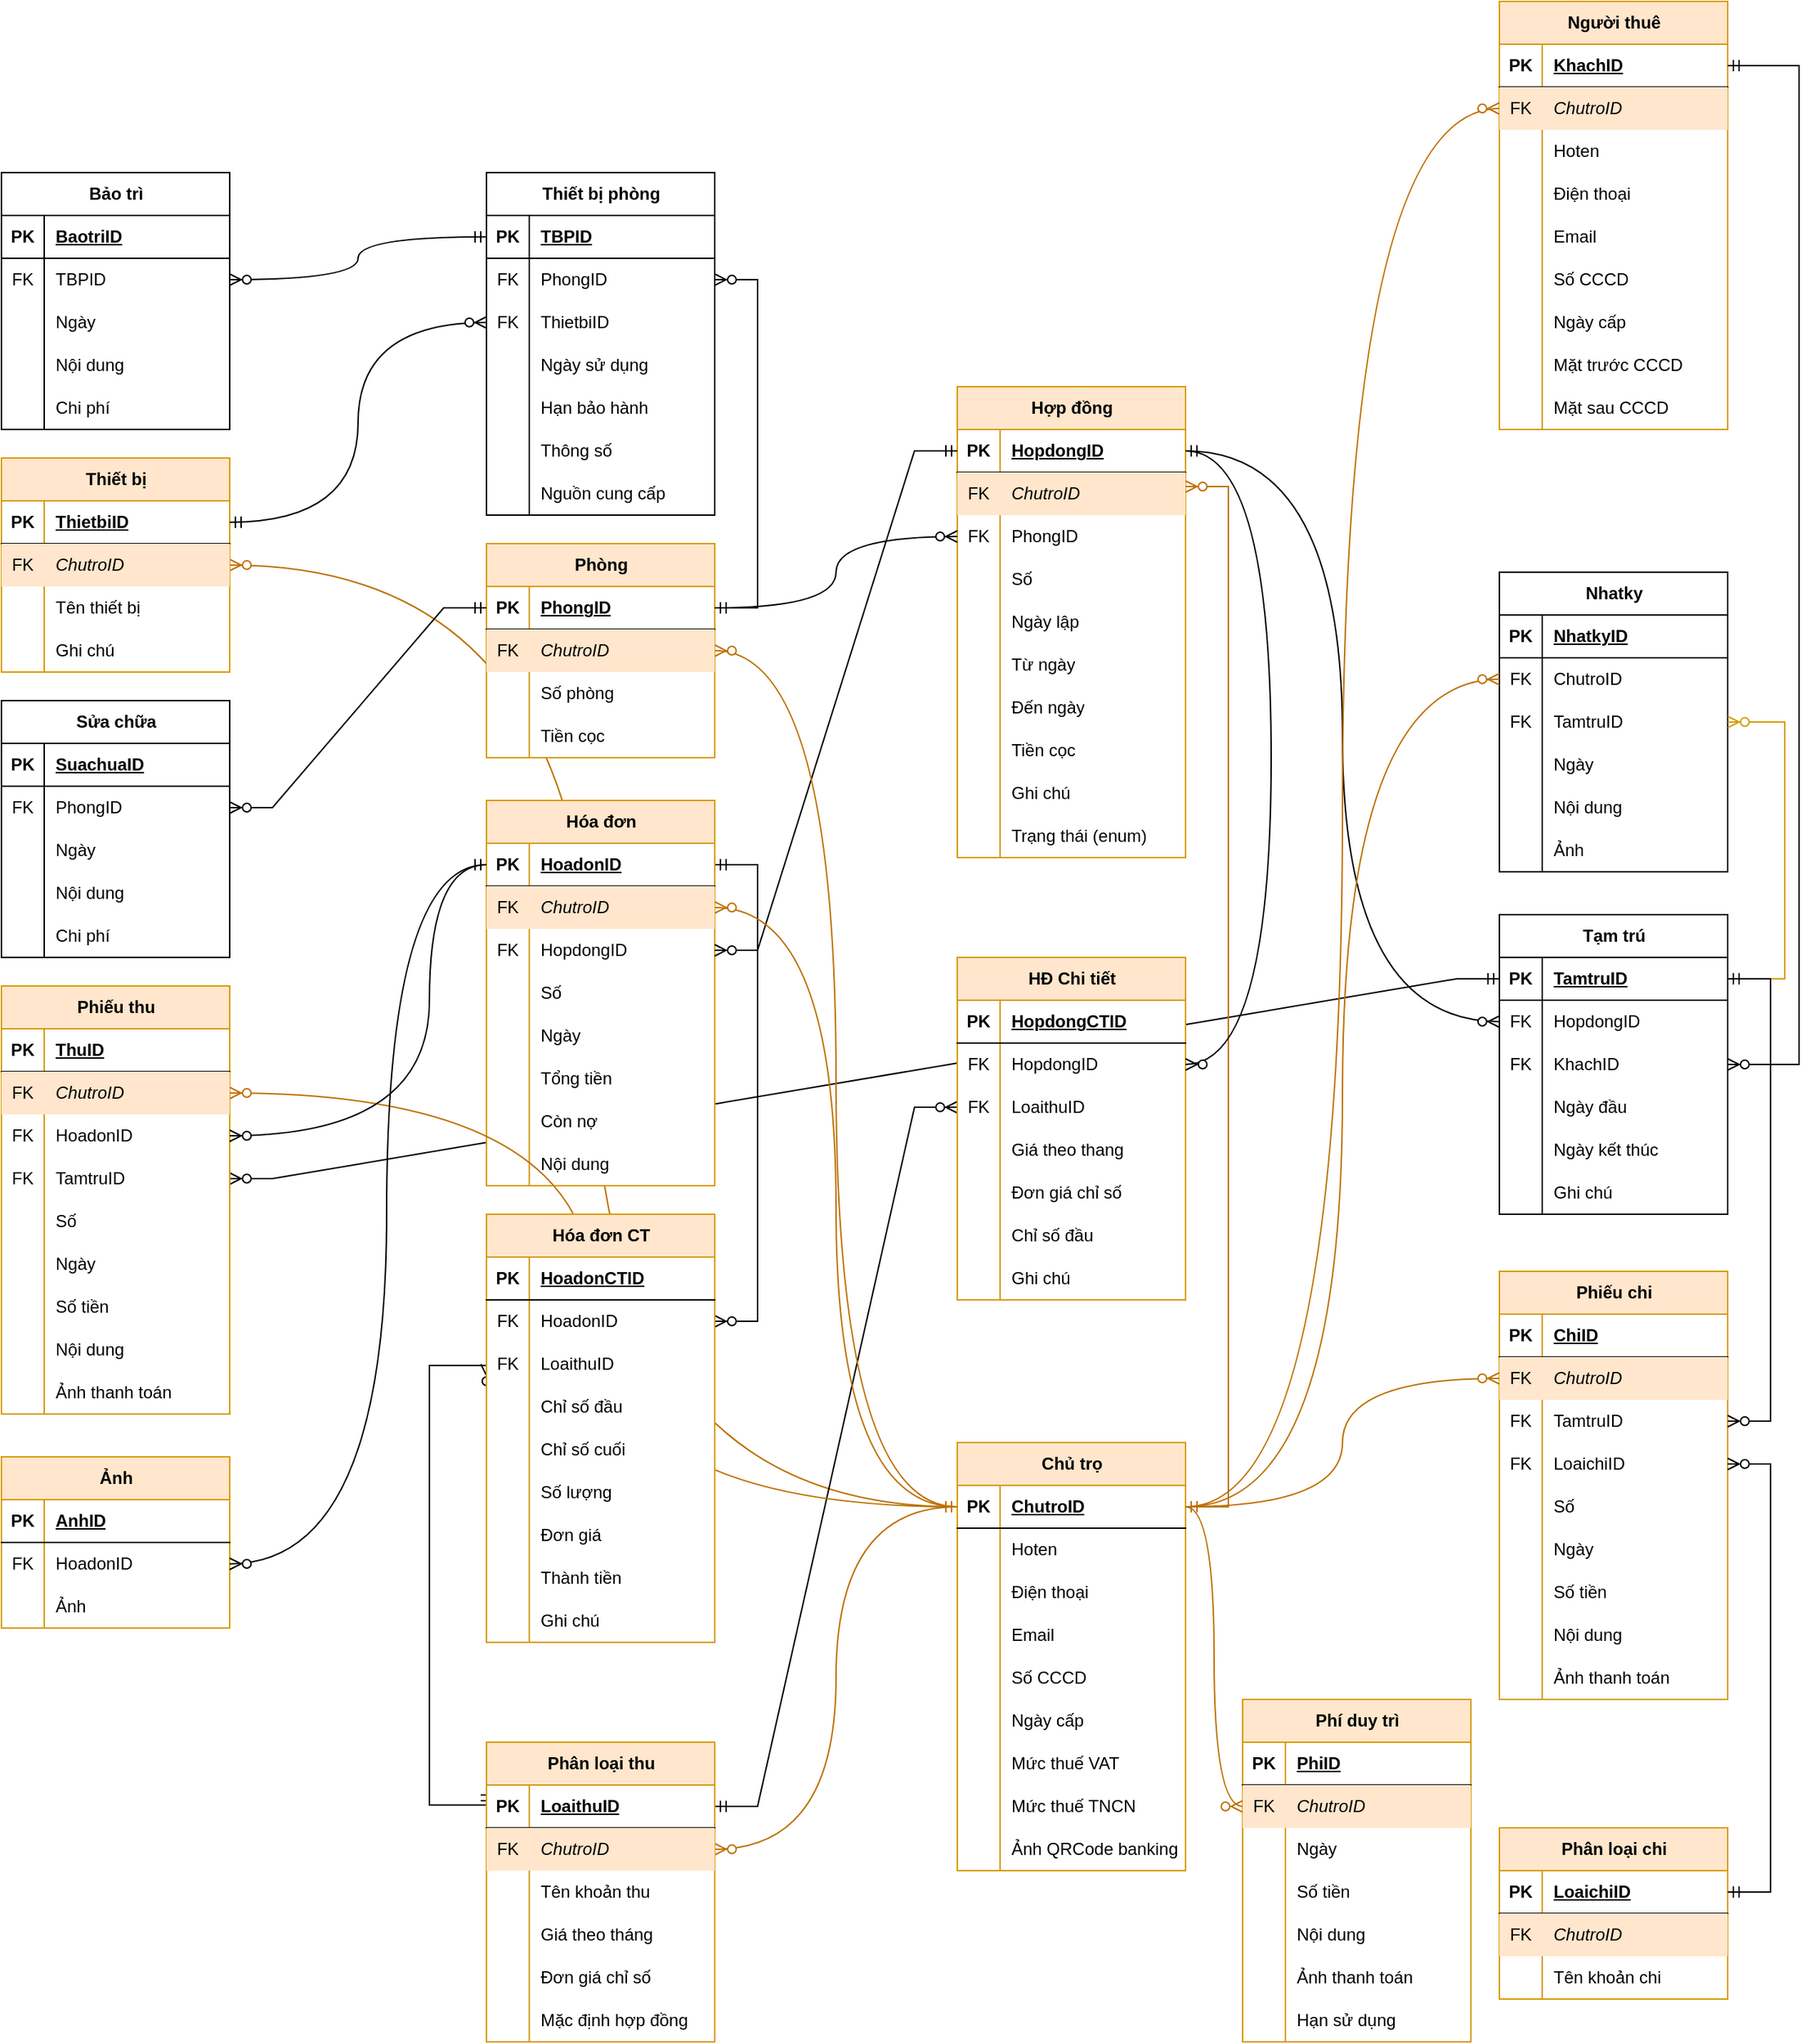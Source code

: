 <mxfile version="27.0.9">
  <diagram id="DWW-7Z2apv5vy6Fl_xwO" name="OneDatabase">
    <mxGraphModel dx="1469" dy="1010" grid="1" gridSize="10" guides="1" tooltips="1" connect="1" arrows="1" fold="1" page="1" pageScale="1" pageWidth="850" pageHeight="1100" math="0" shadow="0">
      <root>
        <mxCell id="0" />
        <mxCell id="1" parent="0" />
        <mxCell id="l5ZJce8qKJg4Quve1Z9H-64" value="" style="edgeStyle=entityRelationEdgeStyle;fontSize=12;html=1;endArrow=ERzeroToMany;startArrow=ERmandOne;rounded=0;exitX=0;exitY=0.5;exitDx=0;exitDy=0;entryX=1;entryY=0.5;entryDx=0;entryDy=0;" parent="1" source="9uQ38yNQ7lx8ZL9TtdTz-80" target="9uQ38yNQ7lx8ZL9TtdTz-274" edge="1">
          <mxGeometry width="100" height="100" relative="1" as="geometry">
            <mxPoint x="1290" y="1200" as="sourcePoint" />
            <mxPoint x="740" y="1210" as="targetPoint" />
          </mxGeometry>
        </mxCell>
        <mxCell id="l5ZJce8qKJg4Quve1Z9H-44" value="" style="edgeStyle=entityRelationEdgeStyle;fontSize=12;html=1;endArrow=ERzeroToMany;startArrow=ERmandOne;rounded=0;entryX=1;entryY=0.5;entryDx=0;entryDy=0;exitX=1;exitY=0.5;exitDx=0;exitDy=0;" parent="1" source="9uQ38yNQ7lx8ZL9TtdTz-161" target="l5ZJce8qKJg4Quve1Z9H-29" edge="1">
          <mxGeometry width="100" height="100" relative="1" as="geometry">
            <mxPoint x="1110" y="1155" as="sourcePoint" />
            <mxPoint x="380" y="1375" as="targetPoint" />
          </mxGeometry>
        </mxCell>
        <mxCell id="9uQ38yNQ7lx8ZL9TtdTz-298" value="" style="edgeStyle=orthogonalEdgeStyle;fontSize=12;html=1;endArrow=ERzeroToMany;startArrow=ERmandOne;rounded=0;entryX=0;entryY=0.5;entryDx=0;entryDy=0;exitX=0;exitY=0.5;exitDx=0;exitDy=0;" parent="1" source="9uQ38yNQ7lx8ZL9TtdTz-190" target="l5ZJce8qKJg4Quve1Z9H-32" edge="1">
          <mxGeometry width="100" height="100" relative="1" as="geometry">
            <mxPoint x="440" y="1270" as="sourcePoint" />
            <mxPoint x="520" y="1250" as="targetPoint" />
            <Array as="points">
              <mxPoint x="420" y="1744" />
              <mxPoint x="420" y="1436" />
            </Array>
          </mxGeometry>
        </mxCell>
        <mxCell id="9uQ38yNQ7lx8ZL9TtdTz-263" value="" style="edgeStyle=orthogonalEdgeStyle;fontSize=12;html=1;endArrow=ERzeroToMany;startArrow=ERmandOne;rounded=0;entryX=1;entryY=0.5;entryDx=0;entryDy=0;curved=1;fillColor=#f0a30a;strokeColor=#BD7000;exitX=0;exitY=0.5;exitDx=0;exitDy=0;" parent="1" source="9uQ38yNQ7lx8ZL9TtdTz-222" target="9uQ38yNQ7lx8ZL9TtdTz-193" edge="1">
          <mxGeometry width="100" height="100" relative="1" as="geometry">
            <mxPoint x="710" y="1380" as="sourcePoint" />
            <mxPoint x="630" y="1250" as="targetPoint" />
          </mxGeometry>
        </mxCell>
        <mxCell id="9uQ38yNQ7lx8ZL9TtdTz-260" value="" style="edgeStyle=orthogonalEdgeStyle;fontSize=12;html=1;endArrow=ERzeroToMany;startArrow=ERmandOne;rounded=0;exitX=0;exitY=0.5;exitDx=0;exitDy=0;entryX=1;entryY=0.5;entryDx=0;entryDy=0;curved=1;fillColor=#f0a30a;strokeColor=#BD7000;" parent="1" source="9uQ38yNQ7lx8ZL9TtdTz-222" target="9uQ38yNQ7lx8ZL9TtdTz-13" edge="1">
          <mxGeometry width="100" height="100" relative="1" as="geometry">
            <mxPoint x="670" y="1440" as="sourcePoint" />
            <mxPoint x="670" y="1210" as="targetPoint" />
          </mxGeometry>
        </mxCell>
        <mxCell id="9uQ38yNQ7lx8ZL9TtdTz-2" value="Phòng" style="shape=table;startSize=30;container=1;collapsible=1;childLayout=tableLayout;fixedRows=1;rowLines=0;fontStyle=1;align=center;resizeLast=1;html=1;swimlaneFillColor=default;fillColor=#ffe6cc;strokeColor=#d79b00;" parent="1" vertex="1">
          <mxGeometry x="460" y="860" width="160" height="150" as="geometry">
            <mxRectangle x="460" y="890" width="80" height="30" as="alternateBounds" />
          </mxGeometry>
        </mxCell>
        <mxCell id="9uQ38yNQ7lx8ZL9TtdTz-3" value="" style="shape=tableRow;horizontal=0;startSize=0;swimlaneHead=0;swimlaneBody=0;fillColor=none;collapsible=0;dropTarget=0;points=[[0,0.5],[1,0.5]];portConstraint=eastwest;top=0;left=0;right=0;bottom=1;" parent="9uQ38yNQ7lx8ZL9TtdTz-2" vertex="1">
          <mxGeometry y="30" width="160" height="30" as="geometry" />
        </mxCell>
        <mxCell id="9uQ38yNQ7lx8ZL9TtdTz-4" value="PK" style="shape=partialRectangle;connectable=0;fillColor=none;top=0;left=0;bottom=0;right=0;fontStyle=1;overflow=hidden;whiteSpace=wrap;html=1;" parent="9uQ38yNQ7lx8ZL9TtdTz-3" vertex="1">
          <mxGeometry width="30" height="30" as="geometry">
            <mxRectangle width="30" height="30" as="alternateBounds" />
          </mxGeometry>
        </mxCell>
        <mxCell id="9uQ38yNQ7lx8ZL9TtdTz-5" value="PhongID" style="shape=partialRectangle;connectable=0;fillColor=none;top=0;left=0;bottom=0;right=0;align=left;spacingLeft=6;fontStyle=5;overflow=hidden;whiteSpace=wrap;html=1;" parent="9uQ38yNQ7lx8ZL9TtdTz-3" vertex="1">
          <mxGeometry x="30" width="130" height="30" as="geometry">
            <mxRectangle width="130" height="30" as="alternateBounds" />
          </mxGeometry>
        </mxCell>
        <mxCell id="9uQ38yNQ7lx8ZL9TtdTz-6" value="" style="shape=tableRow;horizontal=0;startSize=0;swimlaneHead=0;swimlaneBody=0;fillColor=#ffe6cc;collapsible=0;dropTarget=0;points=[[0,0.5],[1,0.5]];portConstraint=eastwest;top=0;left=0;right=0;bottom=0;strokeColor=#d79b00;" parent="9uQ38yNQ7lx8ZL9TtdTz-2" vertex="1">
          <mxGeometry y="60" width="160" height="30" as="geometry" />
        </mxCell>
        <mxCell id="9uQ38yNQ7lx8ZL9TtdTz-7" value="FK" style="shape=partialRectangle;connectable=0;fillColor=none;top=0;left=0;bottom=0;right=0;editable=1;overflow=hidden;whiteSpace=wrap;html=1;" parent="9uQ38yNQ7lx8ZL9TtdTz-6" vertex="1">
          <mxGeometry width="30" height="30" as="geometry">
            <mxRectangle width="30" height="30" as="alternateBounds" />
          </mxGeometry>
        </mxCell>
        <mxCell id="9uQ38yNQ7lx8ZL9TtdTz-8" value="&lt;i&gt;ChutroID&lt;/i&gt;" style="shape=partialRectangle;connectable=0;fillColor=none;top=0;left=0;bottom=0;right=0;align=left;spacingLeft=6;overflow=hidden;whiteSpace=wrap;html=1;" parent="9uQ38yNQ7lx8ZL9TtdTz-6" vertex="1">
          <mxGeometry x="30" width="130" height="30" as="geometry">
            <mxRectangle width="130" height="30" as="alternateBounds" />
          </mxGeometry>
        </mxCell>
        <mxCell id="9uQ38yNQ7lx8ZL9TtdTz-246" value="" style="shape=tableRow;horizontal=0;startSize=0;swimlaneHead=0;swimlaneBody=0;fillColor=none;collapsible=0;dropTarget=0;points=[[0,0.5],[1,0.5]];portConstraint=eastwest;top=0;left=0;right=0;bottom=0;" parent="9uQ38yNQ7lx8ZL9TtdTz-2" vertex="1">
          <mxGeometry y="90" width="160" height="30" as="geometry" />
        </mxCell>
        <mxCell id="9uQ38yNQ7lx8ZL9TtdTz-247" value="" style="shape=partialRectangle;connectable=0;fillColor=none;top=0;left=0;bottom=0;right=0;editable=1;overflow=hidden;whiteSpace=wrap;html=1;" parent="9uQ38yNQ7lx8ZL9TtdTz-246" vertex="1">
          <mxGeometry width="30" height="30" as="geometry">
            <mxRectangle width="30" height="30" as="alternateBounds" />
          </mxGeometry>
        </mxCell>
        <mxCell id="9uQ38yNQ7lx8ZL9TtdTz-248" value="Số phòng" style="shape=partialRectangle;connectable=0;fillColor=none;top=0;left=0;bottom=0;right=0;align=left;spacingLeft=6;overflow=hidden;whiteSpace=wrap;html=1;" parent="9uQ38yNQ7lx8ZL9TtdTz-246" vertex="1">
          <mxGeometry x="30" width="130" height="30" as="geometry">
            <mxRectangle width="130" height="30" as="alternateBounds" />
          </mxGeometry>
        </mxCell>
        <mxCell id="wb5KjASI5sDI90BQianB-7" value="" style="shape=tableRow;horizontal=0;startSize=0;swimlaneHead=0;swimlaneBody=0;fillColor=none;collapsible=0;dropTarget=0;points=[[0,0.5],[1,0.5]];portConstraint=eastwest;top=0;left=0;right=0;bottom=0;" vertex="1" parent="9uQ38yNQ7lx8ZL9TtdTz-2">
          <mxGeometry y="120" width="160" height="30" as="geometry" />
        </mxCell>
        <mxCell id="wb5KjASI5sDI90BQianB-8" value="" style="shape=partialRectangle;connectable=0;fillColor=none;top=0;left=0;bottom=0;right=0;editable=1;overflow=hidden;whiteSpace=wrap;html=1;" vertex="1" parent="wb5KjASI5sDI90BQianB-7">
          <mxGeometry width="30" height="30" as="geometry">
            <mxRectangle width="30" height="30" as="alternateBounds" />
          </mxGeometry>
        </mxCell>
        <mxCell id="wb5KjASI5sDI90BQianB-9" value="Tiền cọc" style="shape=partialRectangle;connectable=0;fillColor=none;top=0;left=0;bottom=0;right=0;align=left;spacingLeft=6;overflow=hidden;whiteSpace=wrap;html=1;" vertex="1" parent="wb5KjASI5sDI90BQianB-7">
          <mxGeometry x="30" width="130" height="30" as="geometry">
            <mxRectangle width="130" height="30" as="alternateBounds" />
          </mxGeometry>
        </mxCell>
        <mxCell id="9uQ38yNQ7lx8ZL9TtdTz-9" value="Thiết bị" style="shape=table;startSize=30;container=1;collapsible=1;childLayout=tableLayout;fixedRows=1;rowLines=0;fontStyle=1;align=center;resizeLast=1;html=1;swimlaneFillColor=default;fillColor=#ffe6cc;strokeColor=#d79b00;" parent="1" vertex="1">
          <mxGeometry x="120" y="800" width="160" height="150" as="geometry">
            <mxRectangle x="220" y="805" width="80" height="30" as="alternateBounds" />
          </mxGeometry>
        </mxCell>
        <mxCell id="9uQ38yNQ7lx8ZL9TtdTz-10" value="" style="shape=tableRow;horizontal=0;startSize=0;swimlaneHead=0;swimlaneBody=0;fillColor=none;collapsible=0;dropTarget=0;points=[[0,0.5],[1,0.5]];portConstraint=eastwest;top=0;left=0;right=0;bottom=1;" parent="9uQ38yNQ7lx8ZL9TtdTz-9" vertex="1">
          <mxGeometry y="30" width="160" height="30" as="geometry" />
        </mxCell>
        <mxCell id="9uQ38yNQ7lx8ZL9TtdTz-11" value="PK" style="shape=partialRectangle;connectable=0;fillColor=none;top=0;left=0;bottom=0;right=0;fontStyle=1;overflow=hidden;whiteSpace=wrap;html=1;" parent="9uQ38yNQ7lx8ZL9TtdTz-10" vertex="1">
          <mxGeometry width="30" height="30" as="geometry">
            <mxRectangle width="30" height="30" as="alternateBounds" />
          </mxGeometry>
        </mxCell>
        <mxCell id="9uQ38yNQ7lx8ZL9TtdTz-12" value="ThietbiID" style="shape=partialRectangle;connectable=0;fillColor=none;top=0;left=0;bottom=0;right=0;align=left;spacingLeft=6;fontStyle=5;overflow=hidden;whiteSpace=wrap;html=1;" parent="9uQ38yNQ7lx8ZL9TtdTz-10" vertex="1">
          <mxGeometry x="30" width="130" height="30" as="geometry">
            <mxRectangle width="130" height="30" as="alternateBounds" />
          </mxGeometry>
        </mxCell>
        <mxCell id="9uQ38yNQ7lx8ZL9TtdTz-13" value="" style="shape=tableRow;horizontal=0;startSize=0;swimlaneHead=0;swimlaneBody=0;fillColor=#ffe6cc;collapsible=0;dropTarget=0;points=[[0,0.5],[1,0.5]];portConstraint=eastwest;top=0;left=0;right=0;bottom=0;strokeColor=#d79b00;" parent="9uQ38yNQ7lx8ZL9TtdTz-9" vertex="1">
          <mxGeometry y="60" width="160" height="30" as="geometry" />
        </mxCell>
        <mxCell id="9uQ38yNQ7lx8ZL9TtdTz-14" value="FK" style="shape=partialRectangle;connectable=0;fillColor=none;top=0;left=0;bottom=0;right=0;editable=1;overflow=hidden;whiteSpace=wrap;html=1;" parent="9uQ38yNQ7lx8ZL9TtdTz-13" vertex="1">
          <mxGeometry width="30" height="30" as="geometry">
            <mxRectangle width="30" height="30" as="alternateBounds" />
          </mxGeometry>
        </mxCell>
        <mxCell id="9uQ38yNQ7lx8ZL9TtdTz-15" value="&lt;i&gt;ChutroID&lt;/i&gt;" style="shape=partialRectangle;connectable=0;fillColor=none;top=0;left=0;bottom=0;right=0;align=left;spacingLeft=6;overflow=hidden;whiteSpace=wrap;html=1;" parent="9uQ38yNQ7lx8ZL9TtdTz-13" vertex="1">
          <mxGeometry x="30" width="130" height="30" as="geometry">
            <mxRectangle width="130" height="30" as="alternateBounds" />
          </mxGeometry>
        </mxCell>
        <mxCell id="9uQ38yNQ7lx8ZL9TtdTz-243" value="" style="shape=tableRow;horizontal=0;startSize=0;swimlaneHead=0;swimlaneBody=0;fillColor=none;collapsible=0;dropTarget=0;points=[[0,0.5],[1,0.5]];portConstraint=eastwest;top=0;left=0;right=0;bottom=0;" parent="9uQ38yNQ7lx8ZL9TtdTz-9" vertex="1">
          <mxGeometry y="90" width="160" height="30" as="geometry" />
        </mxCell>
        <mxCell id="9uQ38yNQ7lx8ZL9TtdTz-244" value="" style="shape=partialRectangle;connectable=0;fillColor=none;top=0;left=0;bottom=0;right=0;editable=1;overflow=hidden;whiteSpace=wrap;html=1;" parent="9uQ38yNQ7lx8ZL9TtdTz-243" vertex="1">
          <mxGeometry width="30" height="30" as="geometry">
            <mxRectangle width="30" height="30" as="alternateBounds" />
          </mxGeometry>
        </mxCell>
        <mxCell id="9uQ38yNQ7lx8ZL9TtdTz-245" value="Tên thiết bị" style="shape=partialRectangle;connectable=0;fillColor=none;top=0;left=0;bottom=0;right=0;align=left;spacingLeft=6;overflow=hidden;whiteSpace=wrap;html=1;" parent="9uQ38yNQ7lx8ZL9TtdTz-243" vertex="1">
          <mxGeometry x="30" width="130" height="30" as="geometry">
            <mxRectangle width="130" height="30" as="alternateBounds" />
          </mxGeometry>
        </mxCell>
        <mxCell id="9uQ38yNQ7lx8ZL9TtdTz-16" value="" style="shape=tableRow;horizontal=0;startSize=0;swimlaneHead=0;swimlaneBody=0;fillColor=none;collapsible=0;dropTarget=0;points=[[0,0.5],[1,0.5]];portConstraint=eastwest;top=0;left=0;right=0;bottom=0;" parent="9uQ38yNQ7lx8ZL9TtdTz-9" vertex="1">
          <mxGeometry y="120" width="160" height="30" as="geometry" />
        </mxCell>
        <mxCell id="9uQ38yNQ7lx8ZL9TtdTz-17" value="" style="shape=partialRectangle;connectable=0;fillColor=none;top=0;left=0;bottom=0;right=0;editable=1;overflow=hidden;whiteSpace=wrap;html=1;" parent="9uQ38yNQ7lx8ZL9TtdTz-16" vertex="1">
          <mxGeometry width="30" height="30" as="geometry">
            <mxRectangle width="30" height="30" as="alternateBounds" />
          </mxGeometry>
        </mxCell>
        <mxCell id="9uQ38yNQ7lx8ZL9TtdTz-18" value="Ghi chú" style="shape=partialRectangle;connectable=0;fillColor=none;top=0;left=0;bottom=0;right=0;align=left;spacingLeft=6;overflow=hidden;whiteSpace=wrap;html=1;" parent="9uQ38yNQ7lx8ZL9TtdTz-16" vertex="1">
          <mxGeometry x="30" width="130" height="30" as="geometry">
            <mxRectangle width="130" height="30" as="alternateBounds" />
          </mxGeometry>
        </mxCell>
        <mxCell id="9uQ38yNQ7lx8ZL9TtdTz-19" value="Thiết bị phòng" style="shape=table;startSize=30;container=1;collapsible=1;childLayout=tableLayout;fixedRows=1;rowLines=0;fontStyle=1;align=center;resizeLast=1;html=1;swimlaneFillColor=default;" parent="1" vertex="1">
          <mxGeometry x="460" y="600" width="160" height="240" as="geometry">
            <mxRectangle x="460" y="610" width="120" height="30" as="alternateBounds" />
          </mxGeometry>
        </mxCell>
        <mxCell id="9uQ38yNQ7lx8ZL9TtdTz-20" value="" style="shape=tableRow;horizontal=0;startSize=0;swimlaneHead=0;swimlaneBody=0;fillColor=none;collapsible=0;dropTarget=0;points=[[0,0.5],[1,0.5]];portConstraint=eastwest;top=0;left=0;right=0;bottom=1;" parent="9uQ38yNQ7lx8ZL9TtdTz-19" vertex="1">
          <mxGeometry y="30" width="160" height="30" as="geometry" />
        </mxCell>
        <mxCell id="9uQ38yNQ7lx8ZL9TtdTz-21" value="PK" style="shape=partialRectangle;connectable=0;fillColor=none;top=0;left=0;bottom=0;right=0;fontStyle=1;overflow=hidden;whiteSpace=wrap;html=1;" parent="9uQ38yNQ7lx8ZL9TtdTz-20" vertex="1">
          <mxGeometry width="30" height="30" as="geometry">
            <mxRectangle width="30" height="30" as="alternateBounds" />
          </mxGeometry>
        </mxCell>
        <mxCell id="9uQ38yNQ7lx8ZL9TtdTz-22" value="TBPID" style="shape=partialRectangle;connectable=0;fillColor=none;top=0;left=0;bottom=0;right=0;align=left;spacingLeft=6;fontStyle=5;overflow=hidden;whiteSpace=wrap;html=1;" parent="9uQ38yNQ7lx8ZL9TtdTz-20" vertex="1">
          <mxGeometry x="30" width="130" height="30" as="geometry">
            <mxRectangle width="130" height="30" as="alternateBounds" />
          </mxGeometry>
        </mxCell>
        <mxCell id="9uQ38yNQ7lx8ZL9TtdTz-23" value="" style="shape=tableRow;horizontal=0;startSize=0;swimlaneHead=0;swimlaneBody=0;fillColor=none;collapsible=0;dropTarget=0;points=[[0,0.5],[1,0.5]];portConstraint=eastwest;top=0;left=0;right=0;bottom=0;" parent="9uQ38yNQ7lx8ZL9TtdTz-19" vertex="1">
          <mxGeometry y="60" width="160" height="30" as="geometry" />
        </mxCell>
        <mxCell id="9uQ38yNQ7lx8ZL9TtdTz-24" value="FK" style="shape=partialRectangle;connectable=0;fillColor=none;top=0;left=0;bottom=0;right=0;editable=1;overflow=hidden;whiteSpace=wrap;html=1;" parent="9uQ38yNQ7lx8ZL9TtdTz-23" vertex="1">
          <mxGeometry width="30" height="30" as="geometry">
            <mxRectangle width="30" height="30" as="alternateBounds" />
          </mxGeometry>
        </mxCell>
        <mxCell id="9uQ38yNQ7lx8ZL9TtdTz-25" value="PhongID" style="shape=partialRectangle;connectable=0;fillColor=none;top=0;left=0;bottom=0;right=0;align=left;spacingLeft=6;overflow=hidden;whiteSpace=wrap;html=1;" parent="9uQ38yNQ7lx8ZL9TtdTz-23" vertex="1">
          <mxGeometry x="30" width="130" height="30" as="geometry">
            <mxRectangle width="130" height="30" as="alternateBounds" />
          </mxGeometry>
        </mxCell>
        <mxCell id="9uQ38yNQ7lx8ZL9TtdTz-26" value="" style="shape=tableRow;horizontal=0;startSize=0;swimlaneHead=0;swimlaneBody=0;fillColor=none;collapsible=0;dropTarget=0;points=[[0,0.5],[1,0.5]];portConstraint=eastwest;top=0;left=0;right=0;bottom=0;" parent="9uQ38yNQ7lx8ZL9TtdTz-19" vertex="1">
          <mxGeometry y="90" width="160" height="30" as="geometry" />
        </mxCell>
        <mxCell id="9uQ38yNQ7lx8ZL9TtdTz-27" value="FK" style="shape=partialRectangle;connectable=0;fillColor=none;top=0;left=0;bottom=0;right=0;editable=1;overflow=hidden;whiteSpace=wrap;html=1;" parent="9uQ38yNQ7lx8ZL9TtdTz-26" vertex="1">
          <mxGeometry width="30" height="30" as="geometry">
            <mxRectangle width="30" height="30" as="alternateBounds" />
          </mxGeometry>
        </mxCell>
        <mxCell id="9uQ38yNQ7lx8ZL9TtdTz-28" value="ThietbiID" style="shape=partialRectangle;connectable=0;fillColor=none;top=0;left=0;bottom=0;right=0;align=left;spacingLeft=6;overflow=hidden;whiteSpace=wrap;html=1;" parent="9uQ38yNQ7lx8ZL9TtdTz-26" vertex="1">
          <mxGeometry x="30" width="130" height="30" as="geometry">
            <mxRectangle width="130" height="30" as="alternateBounds" />
          </mxGeometry>
        </mxCell>
        <mxCell id="9uQ38yNQ7lx8ZL9TtdTz-29" value="" style="shape=tableRow;horizontal=0;startSize=0;swimlaneHead=0;swimlaneBody=0;fillColor=none;collapsible=0;dropTarget=0;points=[[0,0.5],[1,0.5]];portConstraint=eastwest;top=0;left=0;right=0;bottom=0;" parent="9uQ38yNQ7lx8ZL9TtdTz-19" vertex="1">
          <mxGeometry y="120" width="160" height="30" as="geometry" />
        </mxCell>
        <mxCell id="9uQ38yNQ7lx8ZL9TtdTz-30" value="" style="shape=partialRectangle;connectable=0;fillColor=none;top=0;left=0;bottom=0;right=0;editable=1;overflow=hidden;whiteSpace=wrap;html=1;" parent="9uQ38yNQ7lx8ZL9TtdTz-29" vertex="1">
          <mxGeometry width="30" height="30" as="geometry">
            <mxRectangle width="30" height="30" as="alternateBounds" />
          </mxGeometry>
        </mxCell>
        <mxCell id="9uQ38yNQ7lx8ZL9TtdTz-31" value="Ngày sử dụng" style="shape=partialRectangle;connectable=0;fillColor=none;top=0;left=0;bottom=0;right=0;align=left;spacingLeft=6;overflow=hidden;whiteSpace=wrap;html=1;" parent="9uQ38yNQ7lx8ZL9TtdTz-29" vertex="1">
          <mxGeometry x="30" width="130" height="30" as="geometry">
            <mxRectangle width="130" height="30" as="alternateBounds" />
          </mxGeometry>
        </mxCell>
        <mxCell id="9uQ38yNQ7lx8ZL9TtdTz-32" value="" style="shape=tableRow;horizontal=0;startSize=0;swimlaneHead=0;swimlaneBody=0;fillColor=none;collapsible=0;dropTarget=0;points=[[0,0.5],[1,0.5]];portConstraint=eastwest;top=0;left=0;right=0;bottom=0;" parent="9uQ38yNQ7lx8ZL9TtdTz-19" vertex="1">
          <mxGeometry y="150" width="160" height="30" as="geometry" />
        </mxCell>
        <mxCell id="9uQ38yNQ7lx8ZL9TtdTz-33" value="" style="shape=partialRectangle;connectable=0;fillColor=none;top=0;left=0;bottom=0;right=0;editable=1;overflow=hidden;whiteSpace=wrap;html=1;" parent="9uQ38yNQ7lx8ZL9TtdTz-32" vertex="1">
          <mxGeometry width="30" height="30" as="geometry">
            <mxRectangle width="30" height="30" as="alternateBounds" />
          </mxGeometry>
        </mxCell>
        <mxCell id="9uQ38yNQ7lx8ZL9TtdTz-34" value="Hạn bảo hành" style="shape=partialRectangle;connectable=0;fillColor=none;top=0;left=0;bottom=0;right=0;align=left;spacingLeft=6;overflow=hidden;whiteSpace=wrap;html=1;" parent="9uQ38yNQ7lx8ZL9TtdTz-32" vertex="1">
          <mxGeometry x="30" width="130" height="30" as="geometry">
            <mxRectangle width="130" height="30" as="alternateBounds" />
          </mxGeometry>
        </mxCell>
        <mxCell id="9uQ38yNQ7lx8ZL9TtdTz-35" value="" style="shape=tableRow;horizontal=0;startSize=0;swimlaneHead=0;swimlaneBody=0;fillColor=none;collapsible=0;dropTarget=0;points=[[0,0.5],[1,0.5]];portConstraint=eastwest;top=0;left=0;right=0;bottom=0;" parent="9uQ38yNQ7lx8ZL9TtdTz-19" vertex="1">
          <mxGeometry y="180" width="160" height="30" as="geometry" />
        </mxCell>
        <mxCell id="9uQ38yNQ7lx8ZL9TtdTz-36" value="" style="shape=partialRectangle;connectable=0;fillColor=none;top=0;left=0;bottom=0;right=0;editable=1;overflow=hidden;whiteSpace=wrap;html=1;" parent="9uQ38yNQ7lx8ZL9TtdTz-35" vertex="1">
          <mxGeometry width="30" height="30" as="geometry">
            <mxRectangle width="30" height="30" as="alternateBounds" />
          </mxGeometry>
        </mxCell>
        <mxCell id="9uQ38yNQ7lx8ZL9TtdTz-37" value="Thông số" style="shape=partialRectangle;connectable=0;fillColor=none;top=0;left=0;bottom=0;right=0;align=left;spacingLeft=6;overflow=hidden;whiteSpace=wrap;html=1;" parent="9uQ38yNQ7lx8ZL9TtdTz-35" vertex="1">
          <mxGeometry x="30" width="130" height="30" as="geometry">
            <mxRectangle width="130" height="30" as="alternateBounds" />
          </mxGeometry>
        </mxCell>
        <mxCell id="9uQ38yNQ7lx8ZL9TtdTz-38" value="" style="shape=tableRow;horizontal=0;startSize=0;swimlaneHead=0;swimlaneBody=0;fillColor=none;collapsible=0;dropTarget=0;points=[[0,0.5],[1,0.5]];portConstraint=eastwest;top=0;left=0;right=0;bottom=0;" parent="9uQ38yNQ7lx8ZL9TtdTz-19" vertex="1">
          <mxGeometry y="210" width="160" height="30" as="geometry" />
        </mxCell>
        <mxCell id="9uQ38yNQ7lx8ZL9TtdTz-39" value="" style="shape=partialRectangle;connectable=0;fillColor=none;top=0;left=0;bottom=0;right=0;editable=1;overflow=hidden;whiteSpace=wrap;html=1;" parent="9uQ38yNQ7lx8ZL9TtdTz-38" vertex="1">
          <mxGeometry width="30" height="30" as="geometry">
            <mxRectangle width="30" height="30" as="alternateBounds" />
          </mxGeometry>
        </mxCell>
        <mxCell id="9uQ38yNQ7lx8ZL9TtdTz-40" value="Nguồn cung cấp" style="shape=partialRectangle;connectable=0;fillColor=none;top=0;left=0;bottom=0;right=0;align=left;spacingLeft=6;overflow=hidden;whiteSpace=wrap;html=1;" parent="9uQ38yNQ7lx8ZL9TtdTz-38" vertex="1">
          <mxGeometry x="30" width="130" height="30" as="geometry">
            <mxRectangle width="130" height="30" as="alternateBounds" />
          </mxGeometry>
        </mxCell>
        <mxCell id="9uQ38yNQ7lx8ZL9TtdTz-41" value="" style="edgeStyle=entityRelationEdgeStyle;fontSize=12;html=1;endArrow=ERzeroToMany;startArrow=ERmandOne;rounded=0;exitX=1;exitY=0.5;exitDx=0;exitDy=0;entryX=1;entryY=0.5;entryDx=0;entryDy=0;" parent="1" source="9uQ38yNQ7lx8ZL9TtdTz-3" target="9uQ38yNQ7lx8ZL9TtdTz-23" edge="1">
          <mxGeometry width="100" height="100" relative="1" as="geometry">
            <mxPoint x="490" y="890" as="sourcePoint" />
            <mxPoint x="590" y="790" as="targetPoint" />
          </mxGeometry>
        </mxCell>
        <mxCell id="9uQ38yNQ7lx8ZL9TtdTz-42" value="" style="edgeStyle=orthogonalEdgeStyle;fontSize=12;html=1;endArrow=ERzeroToMany;startArrow=ERmandOne;rounded=0;exitX=1;exitY=0.5;exitDx=0;exitDy=0;entryX=0;entryY=0.5;entryDx=0;entryDy=0;curved=1;" parent="1" source="9uQ38yNQ7lx8ZL9TtdTz-10" target="9uQ38yNQ7lx8ZL9TtdTz-26" edge="1">
          <mxGeometry width="100" height="100" relative="1" as="geometry">
            <mxPoint x="490" y="890" as="sourcePoint" />
            <mxPoint x="590" y="790" as="targetPoint" />
          </mxGeometry>
        </mxCell>
        <mxCell id="9uQ38yNQ7lx8ZL9TtdTz-43" value="Bảo trì" style="shape=table;startSize=30;container=1;collapsible=1;childLayout=tableLayout;fixedRows=1;rowLines=0;fontStyle=1;align=center;resizeLast=1;html=1;swimlaneFillColor=default;" parent="1" vertex="1">
          <mxGeometry x="120" y="600" width="160" height="180" as="geometry">
            <mxRectangle x="220" y="610" width="80" height="30" as="alternateBounds" />
          </mxGeometry>
        </mxCell>
        <mxCell id="9uQ38yNQ7lx8ZL9TtdTz-44" value="" style="shape=tableRow;horizontal=0;startSize=0;swimlaneHead=0;swimlaneBody=0;fillColor=none;collapsible=0;dropTarget=0;points=[[0,0.5],[1,0.5]];portConstraint=eastwest;top=0;left=0;right=0;bottom=1;" parent="9uQ38yNQ7lx8ZL9TtdTz-43" vertex="1">
          <mxGeometry y="30" width="160" height="30" as="geometry" />
        </mxCell>
        <mxCell id="9uQ38yNQ7lx8ZL9TtdTz-45" value="PK" style="shape=partialRectangle;connectable=0;fillColor=none;top=0;left=0;bottom=0;right=0;fontStyle=1;overflow=hidden;whiteSpace=wrap;html=1;" parent="9uQ38yNQ7lx8ZL9TtdTz-44" vertex="1">
          <mxGeometry width="30" height="30" as="geometry">
            <mxRectangle width="30" height="30" as="alternateBounds" />
          </mxGeometry>
        </mxCell>
        <mxCell id="9uQ38yNQ7lx8ZL9TtdTz-46" value="BaotriID" style="shape=partialRectangle;connectable=0;fillColor=none;top=0;left=0;bottom=0;right=0;align=left;spacingLeft=6;fontStyle=5;overflow=hidden;whiteSpace=wrap;html=1;" parent="9uQ38yNQ7lx8ZL9TtdTz-44" vertex="1">
          <mxGeometry x="30" width="130" height="30" as="geometry">
            <mxRectangle width="130" height="30" as="alternateBounds" />
          </mxGeometry>
        </mxCell>
        <mxCell id="9uQ38yNQ7lx8ZL9TtdTz-47" value="" style="shape=tableRow;horizontal=0;startSize=0;swimlaneHead=0;swimlaneBody=0;fillColor=none;collapsible=0;dropTarget=0;points=[[0,0.5],[1,0.5]];portConstraint=eastwest;top=0;left=0;right=0;bottom=0;" parent="9uQ38yNQ7lx8ZL9TtdTz-43" vertex="1">
          <mxGeometry y="60" width="160" height="30" as="geometry" />
        </mxCell>
        <mxCell id="9uQ38yNQ7lx8ZL9TtdTz-48" value="FK" style="shape=partialRectangle;connectable=0;fillColor=none;top=0;left=0;bottom=0;right=0;editable=1;overflow=hidden;whiteSpace=wrap;html=1;" parent="9uQ38yNQ7lx8ZL9TtdTz-47" vertex="1">
          <mxGeometry width="30" height="30" as="geometry">
            <mxRectangle width="30" height="30" as="alternateBounds" />
          </mxGeometry>
        </mxCell>
        <mxCell id="9uQ38yNQ7lx8ZL9TtdTz-49" value="TBPID" style="shape=partialRectangle;connectable=0;fillColor=none;top=0;left=0;bottom=0;right=0;align=left;spacingLeft=6;overflow=hidden;whiteSpace=wrap;html=1;" parent="9uQ38yNQ7lx8ZL9TtdTz-47" vertex="1">
          <mxGeometry x="30" width="130" height="30" as="geometry">
            <mxRectangle width="130" height="30" as="alternateBounds" />
          </mxGeometry>
        </mxCell>
        <mxCell id="9uQ38yNQ7lx8ZL9TtdTz-50" value="" style="shape=tableRow;horizontal=0;startSize=0;swimlaneHead=0;swimlaneBody=0;fillColor=none;collapsible=0;dropTarget=0;points=[[0,0.5],[1,0.5]];portConstraint=eastwest;top=0;left=0;right=0;bottom=0;" parent="9uQ38yNQ7lx8ZL9TtdTz-43" vertex="1">
          <mxGeometry y="90" width="160" height="30" as="geometry" />
        </mxCell>
        <mxCell id="9uQ38yNQ7lx8ZL9TtdTz-51" value="" style="shape=partialRectangle;connectable=0;fillColor=none;top=0;left=0;bottom=0;right=0;editable=1;overflow=hidden;whiteSpace=wrap;html=1;" parent="9uQ38yNQ7lx8ZL9TtdTz-50" vertex="1">
          <mxGeometry width="30" height="30" as="geometry">
            <mxRectangle width="30" height="30" as="alternateBounds" />
          </mxGeometry>
        </mxCell>
        <mxCell id="9uQ38yNQ7lx8ZL9TtdTz-52" value="Ngày" style="shape=partialRectangle;connectable=0;fillColor=none;top=0;left=0;bottom=0;right=0;align=left;spacingLeft=6;overflow=hidden;whiteSpace=wrap;html=1;" parent="9uQ38yNQ7lx8ZL9TtdTz-50" vertex="1">
          <mxGeometry x="30" width="130" height="30" as="geometry">
            <mxRectangle width="130" height="30" as="alternateBounds" />
          </mxGeometry>
        </mxCell>
        <mxCell id="9uQ38yNQ7lx8ZL9TtdTz-53" value="" style="shape=tableRow;horizontal=0;startSize=0;swimlaneHead=0;swimlaneBody=0;fillColor=none;collapsible=0;dropTarget=0;points=[[0,0.5],[1,0.5]];portConstraint=eastwest;top=0;left=0;right=0;bottom=0;" parent="9uQ38yNQ7lx8ZL9TtdTz-43" vertex="1">
          <mxGeometry y="120" width="160" height="30" as="geometry" />
        </mxCell>
        <mxCell id="9uQ38yNQ7lx8ZL9TtdTz-54" value="" style="shape=partialRectangle;connectable=0;fillColor=none;top=0;left=0;bottom=0;right=0;editable=1;overflow=hidden;whiteSpace=wrap;html=1;" parent="9uQ38yNQ7lx8ZL9TtdTz-53" vertex="1">
          <mxGeometry width="30" height="30" as="geometry">
            <mxRectangle width="30" height="30" as="alternateBounds" />
          </mxGeometry>
        </mxCell>
        <mxCell id="9uQ38yNQ7lx8ZL9TtdTz-55" value="Nội dung" style="shape=partialRectangle;connectable=0;fillColor=none;top=0;left=0;bottom=0;right=0;align=left;spacingLeft=6;overflow=hidden;whiteSpace=wrap;html=1;" parent="9uQ38yNQ7lx8ZL9TtdTz-53" vertex="1">
          <mxGeometry x="30" width="130" height="30" as="geometry">
            <mxRectangle width="130" height="30" as="alternateBounds" />
          </mxGeometry>
        </mxCell>
        <mxCell id="9uQ38yNQ7lx8ZL9TtdTz-56" value="" style="shape=tableRow;horizontal=0;startSize=0;swimlaneHead=0;swimlaneBody=0;fillColor=none;collapsible=0;dropTarget=0;points=[[0,0.5],[1,0.5]];portConstraint=eastwest;top=0;left=0;right=0;bottom=0;" parent="9uQ38yNQ7lx8ZL9TtdTz-43" vertex="1">
          <mxGeometry y="150" width="160" height="30" as="geometry" />
        </mxCell>
        <mxCell id="9uQ38yNQ7lx8ZL9TtdTz-57" value="" style="shape=partialRectangle;connectable=0;fillColor=none;top=0;left=0;bottom=0;right=0;editable=1;overflow=hidden;whiteSpace=wrap;html=1;" parent="9uQ38yNQ7lx8ZL9TtdTz-56" vertex="1">
          <mxGeometry width="30" height="30" as="geometry">
            <mxRectangle width="30" height="30" as="alternateBounds" />
          </mxGeometry>
        </mxCell>
        <mxCell id="9uQ38yNQ7lx8ZL9TtdTz-58" value="Chi phí" style="shape=partialRectangle;connectable=0;fillColor=none;top=0;left=0;bottom=0;right=0;align=left;spacingLeft=6;overflow=hidden;whiteSpace=wrap;html=1;" parent="9uQ38yNQ7lx8ZL9TtdTz-56" vertex="1">
          <mxGeometry x="30" width="130" height="30" as="geometry">
            <mxRectangle width="130" height="30" as="alternateBounds" />
          </mxGeometry>
        </mxCell>
        <mxCell id="9uQ38yNQ7lx8ZL9TtdTz-59" value="" style="edgeStyle=orthogonalEdgeStyle;fontSize=12;html=1;endArrow=ERzeroToMany;startArrow=ERmandOne;rounded=0;exitX=0;exitY=0.5;exitDx=0;exitDy=0;entryX=1;entryY=0.5;entryDx=0;entryDy=0;curved=1;" parent="1" source="9uQ38yNQ7lx8ZL9TtdTz-20" target="9uQ38yNQ7lx8ZL9TtdTz-47" edge="1">
          <mxGeometry width="100" height="100" relative="1" as="geometry">
            <mxPoint x="490" y="890" as="sourcePoint" />
            <mxPoint x="590" y="790" as="targetPoint" />
          </mxGeometry>
        </mxCell>
        <mxCell id="9uQ38yNQ7lx8ZL9TtdTz-60" value="Người thuê" style="shape=table;startSize=30;container=1;collapsible=1;childLayout=tableLayout;fixedRows=1;rowLines=0;fontStyle=1;align=center;resizeLast=1;html=1;swimlaneFillColor=default;fillColor=#ffe6cc;strokeColor=#d79b00;" parent="1" vertex="1">
          <mxGeometry x="1170" y="480" width="160" height="300" as="geometry">
            <mxRectangle x="980" y="610" width="100" height="30" as="alternateBounds" />
          </mxGeometry>
        </mxCell>
        <mxCell id="9uQ38yNQ7lx8ZL9TtdTz-61" value="" style="shape=tableRow;horizontal=0;startSize=0;swimlaneHead=0;swimlaneBody=0;fillColor=none;collapsible=0;dropTarget=0;points=[[0,0.5],[1,0.5]];portConstraint=eastwest;top=0;left=0;right=0;bottom=1;" parent="9uQ38yNQ7lx8ZL9TtdTz-60" vertex="1">
          <mxGeometry y="30" width="160" height="30" as="geometry" />
        </mxCell>
        <mxCell id="9uQ38yNQ7lx8ZL9TtdTz-62" value="PK" style="shape=partialRectangle;connectable=0;fillColor=none;top=0;left=0;bottom=0;right=0;fontStyle=1;overflow=hidden;whiteSpace=wrap;html=1;" parent="9uQ38yNQ7lx8ZL9TtdTz-61" vertex="1">
          <mxGeometry width="30" height="30" as="geometry">
            <mxRectangle width="30" height="30" as="alternateBounds" />
          </mxGeometry>
        </mxCell>
        <mxCell id="9uQ38yNQ7lx8ZL9TtdTz-63" value="KhachID" style="shape=partialRectangle;connectable=0;fillColor=none;top=0;left=0;bottom=0;right=0;align=left;spacingLeft=6;fontStyle=5;overflow=hidden;whiteSpace=wrap;html=1;" parent="9uQ38yNQ7lx8ZL9TtdTz-61" vertex="1">
          <mxGeometry x="30" width="130" height="30" as="geometry">
            <mxRectangle width="130" height="30" as="alternateBounds" />
          </mxGeometry>
        </mxCell>
        <mxCell id="9uQ38yNQ7lx8ZL9TtdTz-64" value="" style="shape=tableRow;horizontal=0;startSize=0;swimlaneHead=0;swimlaneBody=0;fillColor=none;collapsible=0;dropTarget=0;points=[[0,0.5],[1,0.5]];portConstraint=eastwest;top=0;left=0;right=0;bottom=0;" parent="9uQ38yNQ7lx8ZL9TtdTz-60" vertex="1">
          <mxGeometry y="60" width="160" height="30" as="geometry" />
        </mxCell>
        <mxCell id="9uQ38yNQ7lx8ZL9TtdTz-65" value="FK" style="shape=partialRectangle;connectable=0;fillColor=#ffe6cc;top=0;left=0;bottom=0;right=0;editable=1;overflow=hidden;whiteSpace=wrap;html=1;strokeColor=#d79b00;" parent="9uQ38yNQ7lx8ZL9TtdTz-64" vertex="1">
          <mxGeometry width="30" height="30" as="geometry">
            <mxRectangle width="30" height="30" as="alternateBounds" />
          </mxGeometry>
        </mxCell>
        <mxCell id="9uQ38yNQ7lx8ZL9TtdTz-66" value="&lt;i&gt;ChutroID&lt;/i&gt;" style="shape=partialRectangle;connectable=0;fillColor=#ffe6cc;top=0;left=0;bottom=0;right=0;align=left;spacingLeft=6;overflow=hidden;whiteSpace=wrap;html=1;strokeColor=#d79b00;" parent="9uQ38yNQ7lx8ZL9TtdTz-64" vertex="1">
          <mxGeometry x="30" width="130" height="30" as="geometry">
            <mxRectangle width="130" height="30" as="alternateBounds" />
          </mxGeometry>
        </mxCell>
        <mxCell id="9uQ38yNQ7lx8ZL9TtdTz-240" value="" style="shape=tableRow;horizontal=0;startSize=0;swimlaneHead=0;swimlaneBody=0;fillColor=none;collapsible=0;dropTarget=0;points=[[0,0.5],[1,0.5]];portConstraint=eastwest;top=0;left=0;right=0;bottom=0;" parent="9uQ38yNQ7lx8ZL9TtdTz-60" vertex="1">
          <mxGeometry y="90" width="160" height="30" as="geometry" />
        </mxCell>
        <mxCell id="9uQ38yNQ7lx8ZL9TtdTz-241" value="" style="shape=partialRectangle;connectable=0;fillColor=none;top=0;left=0;bottom=0;right=0;editable=1;overflow=hidden;whiteSpace=wrap;html=1;" parent="9uQ38yNQ7lx8ZL9TtdTz-240" vertex="1">
          <mxGeometry width="30" height="30" as="geometry">
            <mxRectangle width="30" height="30" as="alternateBounds" />
          </mxGeometry>
        </mxCell>
        <mxCell id="9uQ38yNQ7lx8ZL9TtdTz-242" value="Hoten" style="shape=partialRectangle;connectable=0;fillColor=none;top=0;left=0;bottom=0;right=0;align=left;spacingLeft=6;overflow=hidden;whiteSpace=wrap;html=1;" parent="9uQ38yNQ7lx8ZL9TtdTz-240" vertex="1">
          <mxGeometry x="30" width="130" height="30" as="geometry">
            <mxRectangle width="130" height="30" as="alternateBounds" />
          </mxGeometry>
        </mxCell>
        <mxCell id="9uQ38yNQ7lx8ZL9TtdTz-67" value="" style="shape=tableRow;horizontal=0;startSize=0;swimlaneHead=0;swimlaneBody=0;fillColor=none;collapsible=0;dropTarget=0;points=[[0,0.5],[1,0.5]];portConstraint=eastwest;top=0;left=0;right=0;bottom=0;" parent="9uQ38yNQ7lx8ZL9TtdTz-60" vertex="1">
          <mxGeometry y="120" width="160" height="30" as="geometry" />
        </mxCell>
        <mxCell id="9uQ38yNQ7lx8ZL9TtdTz-68" value="" style="shape=partialRectangle;connectable=0;fillColor=none;top=0;left=0;bottom=0;right=0;editable=1;overflow=hidden;whiteSpace=wrap;html=1;" parent="9uQ38yNQ7lx8ZL9TtdTz-67" vertex="1">
          <mxGeometry width="30" height="30" as="geometry">
            <mxRectangle width="30" height="30" as="alternateBounds" />
          </mxGeometry>
        </mxCell>
        <mxCell id="9uQ38yNQ7lx8ZL9TtdTz-69" value="Điện thoại" style="shape=partialRectangle;connectable=0;fillColor=none;top=0;left=0;bottom=0;right=0;align=left;spacingLeft=6;overflow=hidden;whiteSpace=wrap;html=1;" parent="9uQ38yNQ7lx8ZL9TtdTz-67" vertex="1">
          <mxGeometry x="30" width="130" height="30" as="geometry">
            <mxRectangle width="130" height="30" as="alternateBounds" />
          </mxGeometry>
        </mxCell>
        <mxCell id="9uQ38yNQ7lx8ZL9TtdTz-70" value="" style="shape=tableRow;horizontal=0;startSize=0;swimlaneHead=0;swimlaneBody=0;fillColor=none;collapsible=0;dropTarget=0;points=[[0,0.5],[1,0.5]];portConstraint=eastwest;top=0;left=0;right=0;bottom=0;" parent="9uQ38yNQ7lx8ZL9TtdTz-60" vertex="1">
          <mxGeometry y="150" width="160" height="30" as="geometry" />
        </mxCell>
        <mxCell id="9uQ38yNQ7lx8ZL9TtdTz-71" value="" style="shape=partialRectangle;connectable=0;fillColor=none;top=0;left=0;bottom=0;right=0;editable=1;overflow=hidden;whiteSpace=wrap;html=1;" parent="9uQ38yNQ7lx8ZL9TtdTz-70" vertex="1">
          <mxGeometry width="30" height="30" as="geometry">
            <mxRectangle width="30" height="30" as="alternateBounds" />
          </mxGeometry>
        </mxCell>
        <mxCell id="9uQ38yNQ7lx8ZL9TtdTz-72" value="Email" style="shape=partialRectangle;connectable=0;fillColor=none;top=0;left=0;bottom=0;right=0;align=left;spacingLeft=6;overflow=hidden;whiteSpace=wrap;html=1;" parent="9uQ38yNQ7lx8ZL9TtdTz-70" vertex="1">
          <mxGeometry x="30" width="130" height="30" as="geometry">
            <mxRectangle width="130" height="30" as="alternateBounds" />
          </mxGeometry>
        </mxCell>
        <mxCell id="9uQ38yNQ7lx8ZL9TtdTz-73" value="" style="shape=tableRow;horizontal=0;startSize=0;swimlaneHead=0;swimlaneBody=0;fillColor=none;collapsible=0;dropTarget=0;points=[[0,0.5],[1,0.5]];portConstraint=eastwest;top=0;left=0;right=0;bottom=0;" parent="9uQ38yNQ7lx8ZL9TtdTz-60" vertex="1">
          <mxGeometry y="180" width="160" height="30" as="geometry" />
        </mxCell>
        <mxCell id="9uQ38yNQ7lx8ZL9TtdTz-74" value="" style="shape=partialRectangle;connectable=0;fillColor=none;top=0;left=0;bottom=0;right=0;editable=1;overflow=hidden;whiteSpace=wrap;html=1;" parent="9uQ38yNQ7lx8ZL9TtdTz-73" vertex="1">
          <mxGeometry width="30" height="30" as="geometry">
            <mxRectangle width="30" height="30" as="alternateBounds" />
          </mxGeometry>
        </mxCell>
        <mxCell id="9uQ38yNQ7lx8ZL9TtdTz-75" value="Số CCCD" style="shape=partialRectangle;connectable=0;fillColor=none;top=0;left=0;bottom=0;right=0;align=left;spacingLeft=6;overflow=hidden;whiteSpace=wrap;html=1;" parent="9uQ38yNQ7lx8ZL9TtdTz-73" vertex="1">
          <mxGeometry x="30" width="130" height="30" as="geometry">
            <mxRectangle width="130" height="30" as="alternateBounds" />
          </mxGeometry>
        </mxCell>
        <mxCell id="9uQ38yNQ7lx8ZL9TtdTz-76" value="" style="shape=tableRow;horizontal=0;startSize=0;swimlaneHead=0;swimlaneBody=0;fillColor=none;collapsible=0;dropTarget=0;points=[[0,0.5],[1,0.5]];portConstraint=eastwest;top=0;left=0;right=0;bottom=0;" parent="9uQ38yNQ7lx8ZL9TtdTz-60" vertex="1">
          <mxGeometry y="210" width="160" height="30" as="geometry" />
        </mxCell>
        <mxCell id="9uQ38yNQ7lx8ZL9TtdTz-77" value="" style="shape=partialRectangle;connectable=0;fillColor=none;top=0;left=0;bottom=0;right=0;editable=1;overflow=hidden;whiteSpace=wrap;html=1;" parent="9uQ38yNQ7lx8ZL9TtdTz-76" vertex="1">
          <mxGeometry width="30" height="30" as="geometry">
            <mxRectangle width="30" height="30" as="alternateBounds" />
          </mxGeometry>
        </mxCell>
        <mxCell id="9uQ38yNQ7lx8ZL9TtdTz-78" value="Ngày cấp" style="shape=partialRectangle;connectable=0;fillColor=none;top=0;left=0;bottom=0;right=0;align=left;spacingLeft=6;overflow=hidden;whiteSpace=wrap;html=1;" parent="9uQ38yNQ7lx8ZL9TtdTz-76" vertex="1">
          <mxGeometry x="30" width="130" height="30" as="geometry">
            <mxRectangle width="130" height="30" as="alternateBounds" />
          </mxGeometry>
        </mxCell>
        <mxCell id="fuL1QjKDI1aIyy1ivO_w-10" value="" style="shape=tableRow;horizontal=0;startSize=0;swimlaneHead=0;swimlaneBody=0;fillColor=none;collapsible=0;dropTarget=0;points=[[0,0.5],[1,0.5]];portConstraint=eastwest;top=0;left=0;right=0;bottom=0;" parent="9uQ38yNQ7lx8ZL9TtdTz-60" vertex="1">
          <mxGeometry y="240" width="160" height="30" as="geometry" />
        </mxCell>
        <mxCell id="fuL1QjKDI1aIyy1ivO_w-11" value="" style="shape=partialRectangle;connectable=0;fillColor=none;top=0;left=0;bottom=0;right=0;editable=1;overflow=hidden;whiteSpace=wrap;html=1;" parent="fuL1QjKDI1aIyy1ivO_w-10" vertex="1">
          <mxGeometry width="30" height="30" as="geometry">
            <mxRectangle width="30" height="30" as="alternateBounds" />
          </mxGeometry>
        </mxCell>
        <mxCell id="fuL1QjKDI1aIyy1ivO_w-12" value="Mặt trước CCCD" style="shape=partialRectangle;connectable=0;fillColor=none;top=0;left=0;bottom=0;right=0;align=left;spacingLeft=6;overflow=hidden;whiteSpace=wrap;html=1;" parent="fuL1QjKDI1aIyy1ivO_w-10" vertex="1">
          <mxGeometry x="30" width="130" height="30" as="geometry">
            <mxRectangle width="130" height="30" as="alternateBounds" />
          </mxGeometry>
        </mxCell>
        <mxCell id="fuL1QjKDI1aIyy1ivO_w-13" value="" style="shape=tableRow;horizontal=0;startSize=0;swimlaneHead=0;swimlaneBody=0;fillColor=none;collapsible=0;dropTarget=0;points=[[0,0.5],[1,0.5]];portConstraint=eastwest;top=0;left=0;right=0;bottom=0;" parent="9uQ38yNQ7lx8ZL9TtdTz-60" vertex="1">
          <mxGeometry y="270" width="160" height="30" as="geometry" />
        </mxCell>
        <mxCell id="fuL1QjKDI1aIyy1ivO_w-14" value="" style="shape=partialRectangle;connectable=0;fillColor=none;top=0;left=0;bottom=0;right=0;editable=1;overflow=hidden;whiteSpace=wrap;html=1;" parent="fuL1QjKDI1aIyy1ivO_w-13" vertex="1">
          <mxGeometry width="30" height="30" as="geometry">
            <mxRectangle width="30" height="30" as="alternateBounds" />
          </mxGeometry>
        </mxCell>
        <mxCell id="fuL1QjKDI1aIyy1ivO_w-15" value="Mặt sau CCCD" style="shape=partialRectangle;connectable=0;fillColor=none;top=0;left=0;bottom=0;right=0;align=left;spacingLeft=6;overflow=hidden;whiteSpace=wrap;html=1;" parent="fuL1QjKDI1aIyy1ivO_w-13" vertex="1">
          <mxGeometry x="30" width="130" height="30" as="geometry">
            <mxRectangle width="130" height="30" as="alternateBounds" />
          </mxGeometry>
        </mxCell>
        <mxCell id="9uQ38yNQ7lx8ZL9TtdTz-79" value="Tạm trú" style="shape=table;startSize=30;container=1;collapsible=1;childLayout=tableLayout;fixedRows=1;rowLines=0;fontStyle=1;align=center;resizeLast=1;html=1;swimlaneFillColor=default;" parent="1" vertex="1">
          <mxGeometry x="1170" y="1120" width="160" height="210" as="geometry">
            <mxRectangle x="980" y="1120" width="80" height="30" as="alternateBounds" />
          </mxGeometry>
        </mxCell>
        <mxCell id="9uQ38yNQ7lx8ZL9TtdTz-80" value="" style="shape=tableRow;horizontal=0;startSize=0;swimlaneHead=0;swimlaneBody=0;fillColor=none;collapsible=0;dropTarget=0;points=[[0,0.5],[1,0.5]];portConstraint=eastwest;top=0;left=0;right=0;bottom=1;" parent="9uQ38yNQ7lx8ZL9TtdTz-79" vertex="1">
          <mxGeometry y="30" width="160" height="30" as="geometry" />
        </mxCell>
        <mxCell id="9uQ38yNQ7lx8ZL9TtdTz-81" value="PK" style="shape=partialRectangle;connectable=0;fillColor=none;top=0;left=0;bottom=0;right=0;fontStyle=1;overflow=hidden;whiteSpace=wrap;html=1;" parent="9uQ38yNQ7lx8ZL9TtdTz-80" vertex="1">
          <mxGeometry width="30" height="30" as="geometry">
            <mxRectangle width="30" height="30" as="alternateBounds" />
          </mxGeometry>
        </mxCell>
        <mxCell id="9uQ38yNQ7lx8ZL9TtdTz-82" value="TamtruID" style="shape=partialRectangle;connectable=0;fillColor=none;top=0;left=0;bottom=0;right=0;align=left;spacingLeft=6;fontStyle=5;overflow=hidden;whiteSpace=wrap;html=1;" parent="9uQ38yNQ7lx8ZL9TtdTz-80" vertex="1">
          <mxGeometry x="30" width="130" height="30" as="geometry">
            <mxRectangle width="130" height="30" as="alternateBounds" />
          </mxGeometry>
        </mxCell>
        <mxCell id="9uQ38yNQ7lx8ZL9TtdTz-83" value="" style="shape=tableRow;horizontal=0;startSize=0;swimlaneHead=0;swimlaneBody=0;fillColor=none;collapsible=0;dropTarget=0;points=[[0,0.5],[1,0.5]];portConstraint=eastwest;top=0;left=0;right=0;bottom=0;" parent="9uQ38yNQ7lx8ZL9TtdTz-79" vertex="1">
          <mxGeometry y="60" width="160" height="30" as="geometry" />
        </mxCell>
        <mxCell id="9uQ38yNQ7lx8ZL9TtdTz-84" value="FK" style="shape=partialRectangle;connectable=0;fillColor=none;top=0;left=0;bottom=0;right=0;editable=1;overflow=hidden;whiteSpace=wrap;html=1;" parent="9uQ38yNQ7lx8ZL9TtdTz-83" vertex="1">
          <mxGeometry width="30" height="30" as="geometry">
            <mxRectangle width="30" height="30" as="alternateBounds" />
          </mxGeometry>
        </mxCell>
        <mxCell id="9uQ38yNQ7lx8ZL9TtdTz-85" value="HopdongID" style="shape=partialRectangle;connectable=0;fillColor=none;top=0;left=0;bottom=0;right=0;align=left;spacingLeft=6;overflow=hidden;whiteSpace=wrap;html=1;" parent="9uQ38yNQ7lx8ZL9TtdTz-83" vertex="1">
          <mxGeometry x="30" width="130" height="30" as="geometry">
            <mxRectangle width="130" height="30" as="alternateBounds" />
          </mxGeometry>
        </mxCell>
        <mxCell id="9uQ38yNQ7lx8ZL9TtdTz-86" value="" style="shape=tableRow;horizontal=0;startSize=0;swimlaneHead=0;swimlaneBody=0;fillColor=none;collapsible=0;dropTarget=0;points=[[0,0.5],[1,0.5]];portConstraint=eastwest;top=0;left=0;right=0;bottom=0;" parent="9uQ38yNQ7lx8ZL9TtdTz-79" vertex="1">
          <mxGeometry y="90" width="160" height="30" as="geometry" />
        </mxCell>
        <mxCell id="9uQ38yNQ7lx8ZL9TtdTz-87" value="FK" style="shape=partialRectangle;connectable=0;fillColor=none;top=0;left=0;bottom=0;right=0;editable=1;overflow=hidden;whiteSpace=wrap;html=1;" parent="9uQ38yNQ7lx8ZL9TtdTz-86" vertex="1">
          <mxGeometry width="30" height="30" as="geometry">
            <mxRectangle width="30" height="30" as="alternateBounds" />
          </mxGeometry>
        </mxCell>
        <mxCell id="9uQ38yNQ7lx8ZL9TtdTz-88" value="KhachID" style="shape=partialRectangle;connectable=0;fillColor=none;top=0;left=0;bottom=0;right=0;align=left;spacingLeft=6;overflow=hidden;whiteSpace=wrap;html=1;" parent="9uQ38yNQ7lx8ZL9TtdTz-86" vertex="1">
          <mxGeometry x="30" width="130" height="30" as="geometry">
            <mxRectangle width="130" height="30" as="alternateBounds" />
          </mxGeometry>
        </mxCell>
        <mxCell id="9uQ38yNQ7lx8ZL9TtdTz-89" value="" style="shape=tableRow;horizontal=0;startSize=0;swimlaneHead=0;swimlaneBody=0;fillColor=none;collapsible=0;dropTarget=0;points=[[0,0.5],[1,0.5]];portConstraint=eastwest;top=0;left=0;right=0;bottom=0;" parent="9uQ38yNQ7lx8ZL9TtdTz-79" vertex="1">
          <mxGeometry y="120" width="160" height="30" as="geometry" />
        </mxCell>
        <mxCell id="9uQ38yNQ7lx8ZL9TtdTz-90" value="" style="shape=partialRectangle;connectable=0;fillColor=none;top=0;left=0;bottom=0;right=0;editable=1;overflow=hidden;whiteSpace=wrap;html=1;" parent="9uQ38yNQ7lx8ZL9TtdTz-89" vertex="1">
          <mxGeometry width="30" height="30" as="geometry">
            <mxRectangle width="30" height="30" as="alternateBounds" />
          </mxGeometry>
        </mxCell>
        <mxCell id="9uQ38yNQ7lx8ZL9TtdTz-91" value="Ngày đầu" style="shape=partialRectangle;connectable=0;fillColor=none;top=0;left=0;bottom=0;right=0;align=left;spacingLeft=6;overflow=hidden;whiteSpace=wrap;html=1;" parent="9uQ38yNQ7lx8ZL9TtdTz-89" vertex="1">
          <mxGeometry x="30" width="130" height="30" as="geometry">
            <mxRectangle width="130" height="30" as="alternateBounds" />
          </mxGeometry>
        </mxCell>
        <mxCell id="9uQ38yNQ7lx8ZL9TtdTz-92" value="" style="shape=tableRow;horizontal=0;startSize=0;swimlaneHead=0;swimlaneBody=0;fillColor=none;collapsible=0;dropTarget=0;points=[[0,0.5],[1,0.5]];portConstraint=eastwest;top=0;left=0;right=0;bottom=0;" parent="9uQ38yNQ7lx8ZL9TtdTz-79" vertex="1">
          <mxGeometry y="150" width="160" height="30" as="geometry" />
        </mxCell>
        <mxCell id="9uQ38yNQ7lx8ZL9TtdTz-93" value="" style="shape=partialRectangle;connectable=0;fillColor=none;top=0;left=0;bottom=0;right=0;editable=1;overflow=hidden;whiteSpace=wrap;html=1;" parent="9uQ38yNQ7lx8ZL9TtdTz-92" vertex="1">
          <mxGeometry width="30" height="30" as="geometry">
            <mxRectangle width="30" height="30" as="alternateBounds" />
          </mxGeometry>
        </mxCell>
        <mxCell id="9uQ38yNQ7lx8ZL9TtdTz-94" value="Ngày kết thúc" style="shape=partialRectangle;connectable=0;fillColor=none;top=0;left=0;bottom=0;right=0;align=left;spacingLeft=6;overflow=hidden;whiteSpace=wrap;html=1;" parent="9uQ38yNQ7lx8ZL9TtdTz-92" vertex="1">
          <mxGeometry x="30" width="130" height="30" as="geometry">
            <mxRectangle width="130" height="30" as="alternateBounds" />
          </mxGeometry>
        </mxCell>
        <mxCell id="9uQ38yNQ7lx8ZL9TtdTz-330" value="" style="shape=tableRow;horizontal=0;startSize=0;swimlaneHead=0;swimlaneBody=0;fillColor=none;collapsible=0;dropTarget=0;points=[[0,0.5],[1,0.5]];portConstraint=eastwest;top=0;left=0;right=0;bottom=0;" parent="9uQ38yNQ7lx8ZL9TtdTz-79" vertex="1">
          <mxGeometry y="180" width="160" height="30" as="geometry" />
        </mxCell>
        <mxCell id="9uQ38yNQ7lx8ZL9TtdTz-331" value="" style="shape=partialRectangle;connectable=0;fillColor=none;top=0;left=0;bottom=0;right=0;editable=1;overflow=hidden;whiteSpace=wrap;html=1;" parent="9uQ38yNQ7lx8ZL9TtdTz-330" vertex="1">
          <mxGeometry width="30" height="30" as="geometry">
            <mxRectangle width="30" height="30" as="alternateBounds" />
          </mxGeometry>
        </mxCell>
        <mxCell id="9uQ38yNQ7lx8ZL9TtdTz-332" value="Ghi chú" style="shape=partialRectangle;connectable=0;fillColor=none;top=0;left=0;bottom=0;right=0;align=left;spacingLeft=6;overflow=hidden;whiteSpace=wrap;html=1;" parent="9uQ38yNQ7lx8ZL9TtdTz-330" vertex="1">
          <mxGeometry x="30" width="130" height="30" as="geometry">
            <mxRectangle width="130" height="30" as="alternateBounds" />
          </mxGeometry>
        </mxCell>
        <mxCell id="9uQ38yNQ7lx8ZL9TtdTz-95" value="Hợp đồng" style="shape=table;startSize=30;container=1;collapsible=1;childLayout=tableLayout;fixedRows=1;rowLines=0;fontStyle=1;align=center;resizeLast=1;html=1;fillColor=#ffe6cc;swimlaneFillColor=default;strokeColor=#d79b00;" parent="1" vertex="1">
          <mxGeometry x="790" y="750" width="160" height="330" as="geometry">
            <mxRectangle x="700" y="960" width="90" height="30" as="alternateBounds" />
          </mxGeometry>
        </mxCell>
        <mxCell id="9uQ38yNQ7lx8ZL9TtdTz-96" value="" style="shape=tableRow;horizontal=0;startSize=0;swimlaneHead=0;swimlaneBody=0;fillColor=none;collapsible=0;dropTarget=0;points=[[0,0.5],[1,0.5]];portConstraint=eastwest;top=0;left=0;right=0;bottom=1;" parent="9uQ38yNQ7lx8ZL9TtdTz-95" vertex="1">
          <mxGeometry y="30" width="160" height="30" as="geometry" />
        </mxCell>
        <mxCell id="9uQ38yNQ7lx8ZL9TtdTz-97" value="PK" style="shape=partialRectangle;connectable=0;fillColor=none;top=0;left=0;bottom=0;right=0;fontStyle=1;overflow=hidden;whiteSpace=wrap;html=1;" parent="9uQ38yNQ7lx8ZL9TtdTz-96" vertex="1">
          <mxGeometry width="30" height="30" as="geometry">
            <mxRectangle width="30" height="30" as="alternateBounds" />
          </mxGeometry>
        </mxCell>
        <mxCell id="9uQ38yNQ7lx8ZL9TtdTz-98" value="HopdongID" style="shape=partialRectangle;connectable=0;fillColor=none;top=0;left=0;bottom=0;right=0;align=left;spacingLeft=6;fontStyle=5;overflow=hidden;whiteSpace=wrap;html=1;" parent="9uQ38yNQ7lx8ZL9TtdTz-96" vertex="1">
          <mxGeometry x="30" width="130" height="30" as="geometry">
            <mxRectangle width="130" height="30" as="alternateBounds" />
          </mxGeometry>
        </mxCell>
        <mxCell id="9uQ38yNQ7lx8ZL9TtdTz-99" value="" style="shape=tableRow;horizontal=0;startSize=0;swimlaneHead=0;swimlaneBody=0;fillColor=#ffe6cc;collapsible=0;dropTarget=0;points=[[0,0.5],[1,0.5]];portConstraint=eastwest;top=0;left=0;right=0;bottom=0;strokeColor=#d79b00;" parent="9uQ38yNQ7lx8ZL9TtdTz-95" vertex="1">
          <mxGeometry y="60" width="160" height="30" as="geometry" />
        </mxCell>
        <mxCell id="9uQ38yNQ7lx8ZL9TtdTz-100" value="FK" style="shape=partialRectangle;connectable=0;fillColor=none;top=0;left=0;bottom=0;right=0;editable=1;overflow=hidden;whiteSpace=wrap;html=1;" parent="9uQ38yNQ7lx8ZL9TtdTz-99" vertex="1">
          <mxGeometry width="30" height="30" as="geometry">
            <mxRectangle width="30" height="30" as="alternateBounds" />
          </mxGeometry>
        </mxCell>
        <mxCell id="9uQ38yNQ7lx8ZL9TtdTz-101" value="&lt;i&gt;ChutroID&lt;/i&gt;" style="shape=partialRectangle;connectable=0;fillColor=none;top=0;left=0;bottom=0;right=0;align=left;spacingLeft=6;overflow=hidden;whiteSpace=wrap;html=1;" parent="9uQ38yNQ7lx8ZL9TtdTz-99" vertex="1">
          <mxGeometry x="30" width="130" height="30" as="geometry">
            <mxRectangle width="130" height="30" as="alternateBounds" />
          </mxGeometry>
        </mxCell>
        <mxCell id="9uQ38yNQ7lx8ZL9TtdTz-249" value="" style="shape=tableRow;horizontal=0;startSize=0;swimlaneHead=0;swimlaneBody=0;fillColor=none;collapsible=0;dropTarget=0;points=[[0,0.5],[1,0.5]];portConstraint=eastwest;top=0;left=0;right=0;bottom=0;" parent="9uQ38yNQ7lx8ZL9TtdTz-95" vertex="1">
          <mxGeometry y="90" width="160" height="30" as="geometry" />
        </mxCell>
        <mxCell id="9uQ38yNQ7lx8ZL9TtdTz-250" value="FK" style="shape=partialRectangle;connectable=0;fillColor=none;top=0;left=0;bottom=0;right=0;editable=1;overflow=hidden;whiteSpace=wrap;html=1;" parent="9uQ38yNQ7lx8ZL9TtdTz-249" vertex="1">
          <mxGeometry width="30" height="30" as="geometry">
            <mxRectangle width="30" height="30" as="alternateBounds" />
          </mxGeometry>
        </mxCell>
        <mxCell id="9uQ38yNQ7lx8ZL9TtdTz-251" value="PhongID" style="shape=partialRectangle;connectable=0;fillColor=none;top=0;left=0;bottom=0;right=0;align=left;spacingLeft=6;overflow=hidden;whiteSpace=wrap;html=1;" parent="9uQ38yNQ7lx8ZL9TtdTz-249" vertex="1">
          <mxGeometry x="30" width="130" height="30" as="geometry">
            <mxRectangle width="130" height="30" as="alternateBounds" />
          </mxGeometry>
        </mxCell>
        <mxCell id="9uQ38yNQ7lx8ZL9TtdTz-102" value="" style="shape=tableRow;horizontal=0;startSize=0;swimlaneHead=0;swimlaneBody=0;fillColor=none;collapsible=0;dropTarget=0;points=[[0,0.5],[1,0.5]];portConstraint=eastwest;top=0;left=0;right=0;bottom=0;" parent="9uQ38yNQ7lx8ZL9TtdTz-95" vertex="1">
          <mxGeometry y="120" width="160" height="30" as="geometry" />
        </mxCell>
        <mxCell id="9uQ38yNQ7lx8ZL9TtdTz-103" value="" style="shape=partialRectangle;connectable=0;fillColor=none;top=0;left=0;bottom=0;right=0;editable=1;overflow=hidden;whiteSpace=wrap;html=1;" parent="9uQ38yNQ7lx8ZL9TtdTz-102" vertex="1">
          <mxGeometry width="30" height="30" as="geometry">
            <mxRectangle width="30" height="30" as="alternateBounds" />
          </mxGeometry>
        </mxCell>
        <mxCell id="9uQ38yNQ7lx8ZL9TtdTz-104" value="Số" style="shape=partialRectangle;connectable=0;fillColor=none;top=0;left=0;bottom=0;right=0;align=left;spacingLeft=6;overflow=hidden;whiteSpace=wrap;html=1;" parent="9uQ38yNQ7lx8ZL9TtdTz-102" vertex="1">
          <mxGeometry x="30" width="130" height="30" as="geometry">
            <mxRectangle width="130" height="30" as="alternateBounds" />
          </mxGeometry>
        </mxCell>
        <mxCell id="RuacoJOMjyjLty-BlymR-13" value="" style="shape=tableRow;horizontal=0;startSize=0;swimlaneHead=0;swimlaneBody=0;fillColor=none;collapsible=0;dropTarget=0;points=[[0,0.5],[1,0.5]];portConstraint=eastwest;top=0;left=0;right=0;bottom=0;" parent="9uQ38yNQ7lx8ZL9TtdTz-95" vertex="1">
          <mxGeometry y="150" width="160" height="30" as="geometry" />
        </mxCell>
        <mxCell id="RuacoJOMjyjLty-BlymR-14" value="" style="shape=partialRectangle;connectable=0;fillColor=none;top=0;left=0;bottom=0;right=0;editable=1;overflow=hidden;whiteSpace=wrap;html=1;" parent="RuacoJOMjyjLty-BlymR-13" vertex="1">
          <mxGeometry width="30" height="30" as="geometry">
            <mxRectangle width="30" height="30" as="alternateBounds" />
          </mxGeometry>
        </mxCell>
        <mxCell id="RuacoJOMjyjLty-BlymR-15" value="Ngày lập" style="shape=partialRectangle;connectable=0;fillColor=none;top=0;left=0;bottom=0;right=0;align=left;spacingLeft=6;overflow=hidden;whiteSpace=wrap;html=1;" parent="RuacoJOMjyjLty-BlymR-13" vertex="1">
          <mxGeometry x="30" width="130" height="30" as="geometry">
            <mxRectangle width="130" height="30" as="alternateBounds" />
          </mxGeometry>
        </mxCell>
        <mxCell id="b5i0P34yqmFyNMzq-jj0-1" value="" style="shape=tableRow;horizontal=0;startSize=0;swimlaneHead=0;swimlaneBody=0;fillColor=none;collapsible=0;dropTarget=0;points=[[0,0.5],[1,0.5]];portConstraint=eastwest;top=0;left=0;right=0;bottom=0;" parent="9uQ38yNQ7lx8ZL9TtdTz-95" vertex="1">
          <mxGeometry y="180" width="160" height="30" as="geometry" />
        </mxCell>
        <mxCell id="b5i0P34yqmFyNMzq-jj0-2" value="" style="shape=partialRectangle;connectable=0;fillColor=none;top=0;left=0;bottom=0;right=0;editable=1;overflow=hidden;whiteSpace=wrap;html=1;" parent="b5i0P34yqmFyNMzq-jj0-1" vertex="1">
          <mxGeometry width="30" height="30" as="geometry">
            <mxRectangle width="30" height="30" as="alternateBounds" />
          </mxGeometry>
        </mxCell>
        <mxCell id="b5i0P34yqmFyNMzq-jj0-3" value="Từ ngày" style="shape=partialRectangle;connectable=0;fillColor=none;top=0;left=0;bottom=0;right=0;align=left;spacingLeft=6;overflow=hidden;whiteSpace=wrap;html=1;" parent="b5i0P34yqmFyNMzq-jj0-1" vertex="1">
          <mxGeometry x="30" width="130" height="30" as="geometry">
            <mxRectangle width="130" height="30" as="alternateBounds" />
          </mxGeometry>
        </mxCell>
        <mxCell id="C03qY26kdLeNGlVb6EJK-8" value="" style="shape=tableRow;horizontal=0;startSize=0;swimlaneHead=0;swimlaneBody=0;fillColor=none;collapsible=0;dropTarget=0;points=[[0,0.5],[1,0.5]];portConstraint=eastwest;top=0;left=0;right=0;bottom=0;" parent="9uQ38yNQ7lx8ZL9TtdTz-95" vertex="1">
          <mxGeometry y="210" width="160" height="30" as="geometry" />
        </mxCell>
        <mxCell id="C03qY26kdLeNGlVb6EJK-9" value="" style="shape=partialRectangle;connectable=0;fillColor=none;top=0;left=0;bottom=0;right=0;editable=1;overflow=hidden;whiteSpace=wrap;html=1;" parent="C03qY26kdLeNGlVb6EJK-8" vertex="1">
          <mxGeometry width="30" height="30" as="geometry">
            <mxRectangle width="30" height="30" as="alternateBounds" />
          </mxGeometry>
        </mxCell>
        <mxCell id="C03qY26kdLeNGlVb6EJK-10" value="Đến ngày" style="shape=partialRectangle;connectable=0;fillColor=none;top=0;left=0;bottom=0;right=0;align=left;spacingLeft=6;overflow=hidden;whiteSpace=wrap;html=1;" parent="C03qY26kdLeNGlVb6EJK-8" vertex="1">
          <mxGeometry x="30" width="130" height="30" as="geometry">
            <mxRectangle width="130" height="30" as="alternateBounds" />
          </mxGeometry>
        </mxCell>
        <mxCell id="wb5KjASI5sDI90BQianB-4" value="" style="shape=tableRow;horizontal=0;startSize=0;swimlaneHead=0;swimlaneBody=0;fillColor=none;collapsible=0;dropTarget=0;points=[[0,0.5],[1,0.5]];portConstraint=eastwest;top=0;left=0;right=0;bottom=0;" vertex="1" parent="9uQ38yNQ7lx8ZL9TtdTz-95">
          <mxGeometry y="240" width="160" height="30" as="geometry" />
        </mxCell>
        <mxCell id="wb5KjASI5sDI90BQianB-5" value="" style="shape=partialRectangle;connectable=0;fillColor=none;top=0;left=0;bottom=0;right=0;editable=1;overflow=hidden;whiteSpace=wrap;html=1;" vertex="1" parent="wb5KjASI5sDI90BQianB-4">
          <mxGeometry width="30" height="30" as="geometry">
            <mxRectangle width="30" height="30" as="alternateBounds" />
          </mxGeometry>
        </mxCell>
        <mxCell id="wb5KjASI5sDI90BQianB-6" value="Tiền cọc" style="shape=partialRectangle;connectable=0;fillColor=none;top=0;left=0;bottom=0;right=0;align=left;spacingLeft=6;overflow=hidden;whiteSpace=wrap;html=1;" vertex="1" parent="wb5KjASI5sDI90BQianB-4">
          <mxGeometry x="30" width="130" height="30" as="geometry">
            <mxRectangle width="130" height="30" as="alternateBounds" />
          </mxGeometry>
        </mxCell>
        <mxCell id="C03qY26kdLeNGlVb6EJK-11" value="" style="shape=tableRow;horizontal=0;startSize=0;swimlaneHead=0;swimlaneBody=0;fillColor=none;collapsible=0;dropTarget=0;points=[[0,0.5],[1,0.5]];portConstraint=eastwest;top=0;left=0;right=0;bottom=0;" parent="9uQ38yNQ7lx8ZL9TtdTz-95" vertex="1">
          <mxGeometry y="270" width="160" height="30" as="geometry" />
        </mxCell>
        <mxCell id="C03qY26kdLeNGlVb6EJK-12" value="" style="shape=partialRectangle;connectable=0;fillColor=none;top=0;left=0;bottom=0;right=0;editable=1;overflow=hidden;whiteSpace=wrap;html=1;" parent="C03qY26kdLeNGlVb6EJK-11" vertex="1">
          <mxGeometry width="30" height="30" as="geometry">
            <mxRectangle width="30" height="30" as="alternateBounds" />
          </mxGeometry>
        </mxCell>
        <mxCell id="C03qY26kdLeNGlVb6EJK-13" value="Ghi chú" style="shape=partialRectangle;connectable=0;fillColor=none;top=0;left=0;bottom=0;right=0;align=left;spacingLeft=6;overflow=hidden;whiteSpace=wrap;html=1;" parent="C03qY26kdLeNGlVb6EJK-11" vertex="1">
          <mxGeometry x="30" width="130" height="30" as="geometry">
            <mxRectangle width="130" height="30" as="alternateBounds" />
          </mxGeometry>
        </mxCell>
        <mxCell id="C03qY26kdLeNGlVb6EJK-14" value="" style="shape=tableRow;horizontal=0;startSize=0;swimlaneHead=0;swimlaneBody=0;fillColor=none;collapsible=0;dropTarget=0;points=[[0,0.5],[1,0.5]];portConstraint=eastwest;top=0;left=0;right=0;bottom=0;" parent="9uQ38yNQ7lx8ZL9TtdTz-95" vertex="1">
          <mxGeometry y="300" width="160" height="30" as="geometry" />
        </mxCell>
        <mxCell id="C03qY26kdLeNGlVb6EJK-15" value="" style="shape=partialRectangle;connectable=0;fillColor=none;top=0;left=0;bottom=0;right=0;editable=1;overflow=hidden;whiteSpace=wrap;html=1;" parent="C03qY26kdLeNGlVb6EJK-14" vertex="1">
          <mxGeometry width="30" height="30" as="geometry">
            <mxRectangle width="30" height="30" as="alternateBounds" />
          </mxGeometry>
        </mxCell>
        <mxCell id="C03qY26kdLeNGlVb6EJK-16" value="Trạng thái (enum)" style="shape=partialRectangle;connectable=0;fillColor=none;top=0;left=0;bottom=0;right=0;align=left;spacingLeft=6;overflow=hidden;whiteSpace=wrap;html=1;" parent="C03qY26kdLeNGlVb6EJK-14" vertex="1">
          <mxGeometry x="30" width="130" height="30" as="geometry">
            <mxRectangle width="130" height="30" as="alternateBounds" />
          </mxGeometry>
        </mxCell>
        <mxCell id="9uQ38yNQ7lx8ZL9TtdTz-108" value="" style="edgeStyle=orthogonalEdgeStyle;fontSize=12;html=1;endArrow=ERzeroToMany;startArrow=ERmandOne;rounded=0;exitX=1;exitY=0.5;exitDx=0;exitDy=0;entryX=1;entryY=0.5;entryDx=0;entryDy=0;" parent="1" source="9uQ38yNQ7lx8ZL9TtdTz-61" target="9uQ38yNQ7lx8ZL9TtdTz-86" edge="1">
          <mxGeometry width="100" height="100" relative="1" as="geometry">
            <mxPoint x="730" y="1160" as="sourcePoint" />
            <mxPoint x="730" y="910" as="targetPoint" />
            <Array as="points">
              <mxPoint x="1380" y="525" />
              <mxPoint x="1380" y="1225" />
            </Array>
          </mxGeometry>
        </mxCell>
        <mxCell id="9uQ38yNQ7lx8ZL9TtdTz-109" value="" style="edgeStyle=orthogonalEdgeStyle;fontSize=12;html=1;endArrow=ERzeroToMany;startArrow=ERmandOne;rounded=0;exitX=1;exitY=0.5;exitDx=0;exitDy=0;entryX=0;entryY=0.5;entryDx=0;entryDy=0;curved=1;" parent="1" source="9uQ38yNQ7lx8ZL9TtdTz-96" target="9uQ38yNQ7lx8ZL9TtdTz-83" edge="1">
          <mxGeometry width="100" height="100" relative="1" as="geometry">
            <mxPoint x="890" y="1200" as="sourcePoint" />
            <mxPoint x="890" y="950" as="targetPoint" />
          </mxGeometry>
        </mxCell>
        <mxCell id="9uQ38yNQ7lx8ZL9TtdTz-110" value="" style="edgeStyle=orthogonalEdgeStyle;fontSize=12;html=1;endArrow=ERzeroToMany;startArrow=ERmandOne;rounded=0;exitX=1;exitY=0.5;exitDx=0;exitDy=0;entryX=0;entryY=0.5;entryDx=0;entryDy=0;curved=1;" parent="1" source="9uQ38yNQ7lx8ZL9TtdTz-3" target="9uQ38yNQ7lx8ZL9TtdTz-249" edge="1">
          <mxGeometry width="100" height="100" relative="1" as="geometry">
            <mxPoint x="860" y="1200" as="sourcePoint" />
            <mxPoint x="860" y="950" as="targetPoint" />
          </mxGeometry>
        </mxCell>
        <mxCell id="9uQ38yNQ7lx8ZL9TtdTz-139" value="Nhatky" style="shape=table;startSize=30;container=1;collapsible=1;childLayout=tableLayout;fixedRows=1;rowLines=0;fontStyle=1;align=center;resizeLast=1;html=1;swimlaneFillColor=default;" parent="1" vertex="1">
          <mxGeometry x="1170" y="880" width="160" height="210" as="geometry">
            <mxRectangle x="980" y="880" width="80" height="30" as="alternateBounds" />
          </mxGeometry>
        </mxCell>
        <mxCell id="9uQ38yNQ7lx8ZL9TtdTz-140" value="" style="shape=tableRow;horizontal=0;startSize=0;swimlaneHead=0;swimlaneBody=0;fillColor=none;collapsible=0;dropTarget=0;points=[[0,0.5],[1,0.5]];portConstraint=eastwest;top=0;left=0;right=0;bottom=1;" parent="9uQ38yNQ7lx8ZL9TtdTz-139" vertex="1">
          <mxGeometry y="30" width="160" height="30" as="geometry" />
        </mxCell>
        <mxCell id="9uQ38yNQ7lx8ZL9TtdTz-141" value="PK" style="shape=partialRectangle;connectable=0;fillColor=none;top=0;left=0;bottom=0;right=0;fontStyle=1;overflow=hidden;whiteSpace=wrap;html=1;" parent="9uQ38yNQ7lx8ZL9TtdTz-140" vertex="1">
          <mxGeometry width="30" height="30" as="geometry">
            <mxRectangle width="30" height="30" as="alternateBounds" />
          </mxGeometry>
        </mxCell>
        <mxCell id="9uQ38yNQ7lx8ZL9TtdTz-142" value="NhatkyID" style="shape=partialRectangle;connectable=0;fillColor=none;top=0;left=0;bottom=0;right=0;align=left;spacingLeft=6;fontStyle=5;overflow=hidden;whiteSpace=wrap;html=1;" parent="9uQ38yNQ7lx8ZL9TtdTz-140" vertex="1">
          <mxGeometry x="30" width="130" height="30" as="geometry">
            <mxRectangle width="130" height="30" as="alternateBounds" />
          </mxGeometry>
        </mxCell>
        <mxCell id="9uQ38yNQ7lx8ZL9TtdTz-143" value="" style="shape=tableRow;horizontal=0;startSize=0;swimlaneHead=0;swimlaneBody=0;fillColor=none;collapsible=0;dropTarget=0;points=[[0,0.5],[1,0.5]];portConstraint=eastwest;top=0;left=0;right=0;bottom=0;" parent="9uQ38yNQ7lx8ZL9TtdTz-139" vertex="1">
          <mxGeometry y="60" width="160" height="30" as="geometry" />
        </mxCell>
        <mxCell id="9uQ38yNQ7lx8ZL9TtdTz-144" value="FK" style="shape=partialRectangle;connectable=0;fillColor=none;top=0;left=0;bottom=0;right=0;editable=1;overflow=hidden;whiteSpace=wrap;html=1;" parent="9uQ38yNQ7lx8ZL9TtdTz-143" vertex="1">
          <mxGeometry width="30" height="30" as="geometry">
            <mxRectangle width="30" height="30" as="alternateBounds" />
          </mxGeometry>
        </mxCell>
        <mxCell id="9uQ38yNQ7lx8ZL9TtdTz-145" value="ChutroID" style="shape=partialRectangle;connectable=0;fillColor=none;top=0;left=0;bottom=0;right=0;align=left;spacingLeft=6;overflow=hidden;whiteSpace=wrap;html=1;" parent="9uQ38yNQ7lx8ZL9TtdTz-143" vertex="1">
          <mxGeometry x="30" width="130" height="30" as="geometry">
            <mxRectangle width="130" height="30" as="alternateBounds" />
          </mxGeometry>
        </mxCell>
        <mxCell id="9uQ38yNQ7lx8ZL9TtdTz-146" value="" style="shape=tableRow;horizontal=0;startSize=0;swimlaneHead=0;swimlaneBody=0;fillColor=none;collapsible=0;dropTarget=0;points=[[0,0.5],[1,0.5]];portConstraint=eastwest;top=0;left=0;right=0;bottom=0;" parent="9uQ38yNQ7lx8ZL9TtdTz-139" vertex="1">
          <mxGeometry y="90" width="160" height="30" as="geometry" />
        </mxCell>
        <mxCell id="9uQ38yNQ7lx8ZL9TtdTz-147" value="FK" style="shape=partialRectangle;connectable=0;fillColor=none;top=0;left=0;bottom=0;right=0;editable=1;overflow=hidden;whiteSpace=wrap;html=1;" parent="9uQ38yNQ7lx8ZL9TtdTz-146" vertex="1">
          <mxGeometry width="30" height="30" as="geometry">
            <mxRectangle width="30" height="30" as="alternateBounds" />
          </mxGeometry>
        </mxCell>
        <mxCell id="9uQ38yNQ7lx8ZL9TtdTz-148" value="TamtruID" style="shape=partialRectangle;connectable=0;fillColor=none;top=0;left=0;bottom=0;right=0;align=left;spacingLeft=6;overflow=hidden;whiteSpace=wrap;html=1;" parent="9uQ38yNQ7lx8ZL9TtdTz-146" vertex="1">
          <mxGeometry x="30" width="130" height="30" as="geometry">
            <mxRectangle width="130" height="30" as="alternateBounds" />
          </mxGeometry>
        </mxCell>
        <mxCell id="9uQ38yNQ7lx8ZL9TtdTz-149" value="" style="shape=tableRow;horizontal=0;startSize=0;swimlaneHead=0;swimlaneBody=0;fillColor=none;collapsible=0;dropTarget=0;points=[[0,0.5],[1,0.5]];portConstraint=eastwest;top=0;left=0;right=0;bottom=0;" parent="9uQ38yNQ7lx8ZL9TtdTz-139" vertex="1">
          <mxGeometry y="120" width="160" height="30" as="geometry" />
        </mxCell>
        <mxCell id="9uQ38yNQ7lx8ZL9TtdTz-150" value="" style="shape=partialRectangle;connectable=0;fillColor=none;top=0;left=0;bottom=0;right=0;editable=1;overflow=hidden;whiteSpace=wrap;html=1;" parent="9uQ38yNQ7lx8ZL9TtdTz-149" vertex="1">
          <mxGeometry width="30" height="30" as="geometry">
            <mxRectangle width="30" height="30" as="alternateBounds" />
          </mxGeometry>
        </mxCell>
        <mxCell id="9uQ38yNQ7lx8ZL9TtdTz-151" value="Ngày" style="shape=partialRectangle;connectable=0;fillColor=none;top=0;left=0;bottom=0;right=0;align=left;spacingLeft=6;overflow=hidden;whiteSpace=wrap;html=1;" parent="9uQ38yNQ7lx8ZL9TtdTz-149" vertex="1">
          <mxGeometry x="30" width="130" height="30" as="geometry">
            <mxRectangle width="130" height="30" as="alternateBounds" />
          </mxGeometry>
        </mxCell>
        <mxCell id="9uQ38yNQ7lx8ZL9TtdTz-152" value="" style="shape=tableRow;horizontal=0;startSize=0;swimlaneHead=0;swimlaneBody=0;fillColor=none;collapsible=0;dropTarget=0;points=[[0,0.5],[1,0.5]];portConstraint=eastwest;top=0;left=0;right=0;bottom=0;" parent="9uQ38yNQ7lx8ZL9TtdTz-139" vertex="1">
          <mxGeometry y="150" width="160" height="30" as="geometry" />
        </mxCell>
        <mxCell id="9uQ38yNQ7lx8ZL9TtdTz-153" value="" style="shape=partialRectangle;connectable=0;fillColor=none;top=0;left=0;bottom=0;right=0;editable=1;overflow=hidden;whiteSpace=wrap;html=1;" parent="9uQ38yNQ7lx8ZL9TtdTz-152" vertex="1">
          <mxGeometry width="30" height="30" as="geometry">
            <mxRectangle width="30" height="30" as="alternateBounds" />
          </mxGeometry>
        </mxCell>
        <mxCell id="9uQ38yNQ7lx8ZL9TtdTz-154" value="Nội dung" style="shape=partialRectangle;connectable=0;fillColor=none;top=0;left=0;bottom=0;right=0;align=left;spacingLeft=6;overflow=hidden;whiteSpace=wrap;html=1;" parent="9uQ38yNQ7lx8ZL9TtdTz-152" vertex="1">
          <mxGeometry x="30" width="130" height="30" as="geometry">
            <mxRectangle width="130" height="30" as="alternateBounds" />
          </mxGeometry>
        </mxCell>
        <mxCell id="9uQ38yNQ7lx8ZL9TtdTz-155" value="" style="shape=tableRow;horizontal=0;startSize=0;swimlaneHead=0;swimlaneBody=0;fillColor=none;collapsible=0;dropTarget=0;points=[[0,0.5],[1,0.5]];portConstraint=eastwest;top=0;left=0;right=0;bottom=0;" parent="9uQ38yNQ7lx8ZL9TtdTz-139" vertex="1">
          <mxGeometry y="180" width="160" height="30" as="geometry" />
        </mxCell>
        <mxCell id="9uQ38yNQ7lx8ZL9TtdTz-156" value="" style="shape=partialRectangle;connectable=0;fillColor=none;top=0;left=0;bottom=0;right=0;editable=1;overflow=hidden;whiteSpace=wrap;html=1;" parent="9uQ38yNQ7lx8ZL9TtdTz-155" vertex="1">
          <mxGeometry width="30" height="30" as="geometry">
            <mxRectangle width="30" height="30" as="alternateBounds" />
          </mxGeometry>
        </mxCell>
        <mxCell id="9uQ38yNQ7lx8ZL9TtdTz-157" value="Ảnh" style="shape=partialRectangle;connectable=0;fillColor=none;top=0;left=0;bottom=0;right=0;align=left;spacingLeft=6;overflow=hidden;whiteSpace=wrap;html=1;" parent="9uQ38yNQ7lx8ZL9TtdTz-155" vertex="1">
          <mxGeometry x="30" width="130" height="30" as="geometry">
            <mxRectangle width="130" height="30" as="alternateBounds" />
          </mxGeometry>
        </mxCell>
        <mxCell id="9uQ38yNQ7lx8ZL9TtdTz-159" value="" style="edgeStyle=orthogonalEdgeStyle;fontSize=12;html=1;endArrow=ERzeroToMany;startArrow=ERmandOne;rounded=0;entryX=1;entryY=0.5;entryDx=0;entryDy=0;exitX=1;exitY=0.5;exitDx=0;exitDy=0;fillColor=#ffe6cc;strokeColor=#d79b00;" parent="1" source="9uQ38yNQ7lx8ZL9TtdTz-80" target="9uQ38yNQ7lx8ZL9TtdTz-146" edge="1">
          <mxGeometry width="100" height="100" relative="1" as="geometry">
            <mxPoint x="1200" y="1160" as="sourcePoint" />
            <mxPoint x="1200" y="980" as="targetPoint" />
            <Array as="points">
              <mxPoint x="1370" y="1165" />
              <mxPoint x="1370" y="985" />
            </Array>
          </mxGeometry>
        </mxCell>
        <mxCell id="9uQ38yNQ7lx8ZL9TtdTz-160" value="Hóa đơn" style="shape=table;startSize=30;container=1;collapsible=1;childLayout=tableLayout;fixedRows=1;rowLines=0;fontStyle=1;align=center;resizeLast=1;html=1;swimlaneFillColor=default;fillColor=#ffe6cc;strokeColor=#d79b00;" parent="1" vertex="1">
          <mxGeometry x="460" y="1040" width="160" height="270" as="geometry">
            <mxRectangle x="460" y="1040" width="90" height="30" as="alternateBounds" />
          </mxGeometry>
        </mxCell>
        <mxCell id="9uQ38yNQ7lx8ZL9TtdTz-161" value="" style="shape=tableRow;horizontal=0;startSize=0;swimlaneHead=0;swimlaneBody=0;fillColor=none;collapsible=0;dropTarget=0;points=[[0,0.5],[1,0.5]];portConstraint=eastwest;top=0;left=0;right=0;bottom=1;" parent="9uQ38yNQ7lx8ZL9TtdTz-160" vertex="1">
          <mxGeometry y="30" width="160" height="30" as="geometry" />
        </mxCell>
        <mxCell id="9uQ38yNQ7lx8ZL9TtdTz-162" value="PK" style="shape=partialRectangle;connectable=0;fillColor=none;top=0;left=0;bottom=0;right=0;fontStyle=1;overflow=hidden;whiteSpace=wrap;html=1;" parent="9uQ38yNQ7lx8ZL9TtdTz-161" vertex="1">
          <mxGeometry width="30" height="30" as="geometry">
            <mxRectangle width="30" height="30" as="alternateBounds" />
          </mxGeometry>
        </mxCell>
        <mxCell id="9uQ38yNQ7lx8ZL9TtdTz-163" value="HoadonID" style="shape=partialRectangle;connectable=0;fillColor=none;top=0;left=0;bottom=0;right=0;align=left;spacingLeft=6;fontStyle=5;overflow=hidden;whiteSpace=wrap;html=1;" parent="9uQ38yNQ7lx8ZL9TtdTz-161" vertex="1">
          <mxGeometry x="30" width="130" height="30" as="geometry">
            <mxRectangle width="130" height="30" as="alternateBounds" />
          </mxGeometry>
        </mxCell>
        <mxCell id="9uQ38yNQ7lx8ZL9TtdTz-164" value="" style="shape=tableRow;horizontal=0;startSize=0;swimlaneHead=0;swimlaneBody=0;fillColor=#ffe6cc;collapsible=0;dropTarget=0;points=[[0,0.5],[1,0.5]];portConstraint=eastwest;top=0;left=0;right=0;bottom=0;strokeColor=#d79b00;" parent="9uQ38yNQ7lx8ZL9TtdTz-160" vertex="1">
          <mxGeometry y="60" width="160" height="30" as="geometry" />
        </mxCell>
        <mxCell id="9uQ38yNQ7lx8ZL9TtdTz-165" value="FK" style="shape=partialRectangle;connectable=0;fillColor=none;top=0;left=0;bottom=0;right=0;editable=1;overflow=hidden;whiteSpace=wrap;html=1;" parent="9uQ38yNQ7lx8ZL9TtdTz-164" vertex="1">
          <mxGeometry width="30" height="30" as="geometry">
            <mxRectangle width="30" height="30" as="alternateBounds" />
          </mxGeometry>
        </mxCell>
        <mxCell id="9uQ38yNQ7lx8ZL9TtdTz-166" value="&lt;i&gt;ChutroID&lt;/i&gt;" style="shape=partialRectangle;connectable=0;fillColor=none;top=0;left=0;bottom=0;right=0;align=left;spacingLeft=6;overflow=hidden;whiteSpace=wrap;html=1;" parent="9uQ38yNQ7lx8ZL9TtdTz-164" vertex="1">
          <mxGeometry x="30" width="130" height="30" as="geometry">
            <mxRectangle width="130" height="30" as="alternateBounds" />
          </mxGeometry>
        </mxCell>
        <mxCell id="9uQ38yNQ7lx8ZL9TtdTz-252" value="" style="shape=tableRow;horizontal=0;startSize=0;swimlaneHead=0;swimlaneBody=0;fillColor=none;collapsible=0;dropTarget=0;points=[[0,0.5],[1,0.5]];portConstraint=eastwest;top=0;left=0;right=0;bottom=0;" parent="9uQ38yNQ7lx8ZL9TtdTz-160" vertex="1">
          <mxGeometry y="90" width="160" height="30" as="geometry" />
        </mxCell>
        <mxCell id="9uQ38yNQ7lx8ZL9TtdTz-253" value="FK" style="shape=partialRectangle;connectable=0;fillColor=none;top=0;left=0;bottom=0;right=0;editable=1;overflow=hidden;whiteSpace=wrap;html=1;" parent="9uQ38yNQ7lx8ZL9TtdTz-252" vertex="1">
          <mxGeometry width="30" height="30" as="geometry">
            <mxRectangle width="30" height="30" as="alternateBounds" />
          </mxGeometry>
        </mxCell>
        <mxCell id="9uQ38yNQ7lx8ZL9TtdTz-254" value="HopdongID" style="shape=partialRectangle;connectable=0;fillColor=none;top=0;left=0;bottom=0;right=0;align=left;spacingLeft=6;overflow=hidden;whiteSpace=wrap;html=1;" parent="9uQ38yNQ7lx8ZL9TtdTz-252" vertex="1">
          <mxGeometry x="30" width="130" height="30" as="geometry">
            <mxRectangle width="130" height="30" as="alternateBounds" />
          </mxGeometry>
        </mxCell>
        <mxCell id="9uQ38yNQ7lx8ZL9TtdTz-173" value="" style="shape=tableRow;horizontal=0;startSize=0;swimlaneHead=0;swimlaneBody=0;fillColor=none;collapsible=0;dropTarget=0;points=[[0,0.5],[1,0.5]];portConstraint=eastwest;top=0;left=0;right=0;bottom=0;" parent="9uQ38yNQ7lx8ZL9TtdTz-160" vertex="1">
          <mxGeometry y="120" width="160" height="30" as="geometry" />
        </mxCell>
        <mxCell id="9uQ38yNQ7lx8ZL9TtdTz-174" value="" style="shape=partialRectangle;connectable=0;fillColor=none;top=0;left=0;bottom=0;right=0;editable=1;overflow=hidden;whiteSpace=wrap;html=1;" parent="9uQ38yNQ7lx8ZL9TtdTz-173" vertex="1">
          <mxGeometry width="30" height="30" as="geometry">
            <mxRectangle width="30" height="30" as="alternateBounds" />
          </mxGeometry>
        </mxCell>
        <mxCell id="9uQ38yNQ7lx8ZL9TtdTz-175" value="Số" style="shape=partialRectangle;connectable=0;fillColor=none;top=0;left=0;bottom=0;right=0;align=left;spacingLeft=6;overflow=hidden;whiteSpace=wrap;html=1;" parent="9uQ38yNQ7lx8ZL9TtdTz-173" vertex="1">
          <mxGeometry x="30" width="130" height="30" as="geometry">
            <mxRectangle width="130" height="30" as="alternateBounds" />
          </mxGeometry>
        </mxCell>
        <mxCell id="fc11DUcFUXSGp_1zzm2F-1" value="" style="shape=tableRow;horizontal=0;startSize=0;swimlaneHead=0;swimlaneBody=0;fillColor=none;collapsible=0;dropTarget=0;points=[[0,0.5],[1,0.5]];portConstraint=eastwest;top=0;left=0;right=0;bottom=0;" parent="9uQ38yNQ7lx8ZL9TtdTz-160" vertex="1">
          <mxGeometry y="150" width="160" height="30" as="geometry" />
        </mxCell>
        <mxCell id="fc11DUcFUXSGp_1zzm2F-2" value="" style="shape=partialRectangle;connectable=0;fillColor=none;top=0;left=0;bottom=0;right=0;editable=1;overflow=hidden;whiteSpace=wrap;html=1;" parent="fc11DUcFUXSGp_1zzm2F-1" vertex="1">
          <mxGeometry width="30" height="30" as="geometry">
            <mxRectangle width="30" height="30" as="alternateBounds" />
          </mxGeometry>
        </mxCell>
        <mxCell id="fc11DUcFUXSGp_1zzm2F-3" value="Ngày" style="shape=partialRectangle;connectable=0;fillColor=none;top=0;left=0;bottom=0;right=0;align=left;spacingLeft=6;overflow=hidden;whiteSpace=wrap;html=1;" parent="fc11DUcFUXSGp_1zzm2F-1" vertex="1">
          <mxGeometry x="30" width="130" height="30" as="geometry">
            <mxRectangle width="130" height="30" as="alternateBounds" />
          </mxGeometry>
        </mxCell>
        <mxCell id="9uQ38yNQ7lx8ZL9TtdTz-176" value="" style="shape=tableRow;horizontal=0;startSize=0;swimlaneHead=0;swimlaneBody=0;fillColor=none;collapsible=0;dropTarget=0;points=[[0,0.5],[1,0.5]];portConstraint=eastwest;top=0;left=0;right=0;bottom=0;" parent="9uQ38yNQ7lx8ZL9TtdTz-160" vertex="1">
          <mxGeometry y="180" width="160" height="30" as="geometry" />
        </mxCell>
        <mxCell id="9uQ38yNQ7lx8ZL9TtdTz-177" value="" style="shape=partialRectangle;connectable=0;fillColor=none;top=0;left=0;bottom=0;right=0;editable=1;overflow=hidden;whiteSpace=wrap;html=1;" parent="9uQ38yNQ7lx8ZL9TtdTz-176" vertex="1">
          <mxGeometry width="30" height="30" as="geometry">
            <mxRectangle width="30" height="30" as="alternateBounds" />
          </mxGeometry>
        </mxCell>
        <mxCell id="9uQ38yNQ7lx8ZL9TtdTz-178" value="Tổng tiền" style="shape=partialRectangle;connectable=0;fillColor=none;top=0;left=0;bottom=0;right=0;align=left;spacingLeft=6;overflow=hidden;whiteSpace=wrap;html=1;" parent="9uQ38yNQ7lx8ZL9TtdTz-176" vertex="1">
          <mxGeometry x="30" width="130" height="30" as="geometry">
            <mxRectangle width="130" height="30" as="alternateBounds" />
          </mxGeometry>
        </mxCell>
        <mxCell id="l5ZJce8qKJg4Quve1Z9H-61" value="" style="shape=tableRow;horizontal=0;startSize=0;swimlaneHead=0;swimlaneBody=0;fillColor=none;collapsible=0;dropTarget=0;points=[[0,0.5],[1,0.5]];portConstraint=eastwest;top=0;left=0;right=0;bottom=0;" parent="9uQ38yNQ7lx8ZL9TtdTz-160" vertex="1">
          <mxGeometry y="210" width="160" height="30" as="geometry" />
        </mxCell>
        <mxCell id="l5ZJce8qKJg4Quve1Z9H-62" value="" style="shape=partialRectangle;connectable=0;fillColor=none;top=0;left=0;bottom=0;right=0;editable=1;overflow=hidden;whiteSpace=wrap;html=1;" parent="l5ZJce8qKJg4Quve1Z9H-61" vertex="1">
          <mxGeometry width="30" height="30" as="geometry">
            <mxRectangle width="30" height="30" as="alternateBounds" />
          </mxGeometry>
        </mxCell>
        <mxCell id="l5ZJce8qKJg4Quve1Z9H-63" value="Còn nợ" style="shape=partialRectangle;connectable=0;fillColor=none;top=0;left=0;bottom=0;right=0;align=left;spacingLeft=6;overflow=hidden;whiteSpace=wrap;html=1;" parent="l5ZJce8qKJg4Quve1Z9H-61" vertex="1">
          <mxGeometry x="30" width="130" height="30" as="geometry">
            <mxRectangle width="130" height="30" as="alternateBounds" />
          </mxGeometry>
        </mxCell>
        <mxCell id="9uQ38yNQ7lx8ZL9TtdTz-179" value="" style="shape=tableRow;horizontal=0;startSize=0;swimlaneHead=0;swimlaneBody=0;fillColor=none;collapsible=0;dropTarget=0;points=[[0,0.5],[1,0.5]];portConstraint=eastwest;top=0;left=0;right=0;bottom=0;" parent="9uQ38yNQ7lx8ZL9TtdTz-160" vertex="1">
          <mxGeometry y="240" width="160" height="30" as="geometry" />
        </mxCell>
        <mxCell id="9uQ38yNQ7lx8ZL9TtdTz-180" value="" style="shape=partialRectangle;connectable=0;fillColor=none;top=0;left=0;bottom=0;right=0;editable=1;overflow=hidden;whiteSpace=wrap;html=1;" parent="9uQ38yNQ7lx8ZL9TtdTz-179" vertex="1">
          <mxGeometry width="30" height="30" as="geometry">
            <mxRectangle width="30" height="30" as="alternateBounds" />
          </mxGeometry>
        </mxCell>
        <mxCell id="9uQ38yNQ7lx8ZL9TtdTz-181" value="Nội dung" style="shape=partialRectangle;connectable=0;fillColor=none;top=0;left=0;bottom=0;right=0;align=left;spacingLeft=6;overflow=hidden;whiteSpace=wrap;html=1;" parent="9uQ38yNQ7lx8ZL9TtdTz-179" vertex="1">
          <mxGeometry x="30" width="130" height="30" as="geometry">
            <mxRectangle width="130" height="30" as="alternateBounds" />
          </mxGeometry>
        </mxCell>
        <mxCell id="9uQ38yNQ7lx8ZL9TtdTz-188" value="" style="edgeStyle=entityRelationEdgeStyle;fontSize=12;html=1;endArrow=ERzeroToMany;startArrow=ERmandOne;rounded=0;entryX=1;entryY=0.5;entryDx=0;entryDy=0;exitX=0;exitY=0.5;exitDx=0;exitDy=0;" parent="1" source="9uQ38yNQ7lx8ZL9TtdTz-96" target="9uQ38yNQ7lx8ZL9TtdTz-252" edge="1">
          <mxGeometry width="100" height="100" relative="1" as="geometry">
            <mxPoint x="890" y="1100" as="sourcePoint" />
            <mxPoint x="970" y="1130" as="targetPoint" />
          </mxGeometry>
        </mxCell>
        <mxCell id="9uQ38yNQ7lx8ZL9TtdTz-196" value="" style="edgeStyle=entityRelationEdgeStyle;fontSize=12;html=1;endArrow=ERzeroToMany;startArrow=ERmandOne;rounded=0;entryX=0;entryY=0.5;entryDx=0;entryDy=0;exitX=1;exitY=0.5;exitDx=0;exitDy=0;" parent="1" source="9uQ38yNQ7lx8ZL9TtdTz-190" target="l5ZJce8qKJg4Quve1Z9H-11" edge="1">
          <mxGeometry width="100" height="100" relative="1" as="geometry">
            <mxPoint x="370" y="1170" as="sourcePoint" />
            <mxPoint x="290" y="1250" as="targetPoint" />
          </mxGeometry>
        </mxCell>
        <mxCell id="9uQ38yNQ7lx8ZL9TtdTz-197" value="Sửa chữa" style="shape=table;startSize=30;container=1;collapsible=1;childLayout=tableLayout;fixedRows=1;rowLines=0;fontStyle=1;align=center;resizeLast=1;html=1;swimlaneFillColor=default;" parent="1" vertex="1">
          <mxGeometry x="120" y="970" width="160" height="180" as="geometry">
            <mxRectangle x="220" y="980" width="90" height="30" as="alternateBounds" />
          </mxGeometry>
        </mxCell>
        <mxCell id="9uQ38yNQ7lx8ZL9TtdTz-198" value="" style="shape=tableRow;horizontal=0;startSize=0;swimlaneHead=0;swimlaneBody=0;fillColor=none;collapsible=0;dropTarget=0;points=[[0,0.5],[1,0.5]];portConstraint=eastwest;top=0;left=0;right=0;bottom=1;" parent="9uQ38yNQ7lx8ZL9TtdTz-197" vertex="1">
          <mxGeometry y="30" width="160" height="30" as="geometry" />
        </mxCell>
        <mxCell id="9uQ38yNQ7lx8ZL9TtdTz-199" value="PK" style="shape=partialRectangle;connectable=0;fillColor=none;top=0;left=0;bottom=0;right=0;fontStyle=1;overflow=hidden;whiteSpace=wrap;html=1;" parent="9uQ38yNQ7lx8ZL9TtdTz-198" vertex="1">
          <mxGeometry width="30" height="30" as="geometry">
            <mxRectangle width="30" height="30" as="alternateBounds" />
          </mxGeometry>
        </mxCell>
        <mxCell id="9uQ38yNQ7lx8ZL9TtdTz-200" value="SuachuaID" style="shape=partialRectangle;connectable=0;fillColor=none;top=0;left=0;bottom=0;right=0;align=left;spacingLeft=6;fontStyle=5;overflow=hidden;whiteSpace=wrap;html=1;" parent="9uQ38yNQ7lx8ZL9TtdTz-198" vertex="1">
          <mxGeometry x="30" width="130" height="30" as="geometry">
            <mxRectangle width="130" height="30" as="alternateBounds" />
          </mxGeometry>
        </mxCell>
        <mxCell id="9uQ38yNQ7lx8ZL9TtdTz-201" value="" style="shape=tableRow;horizontal=0;startSize=0;swimlaneHead=0;swimlaneBody=0;fillColor=none;collapsible=0;dropTarget=0;points=[[0,0.5],[1,0.5]];portConstraint=eastwest;top=0;left=0;right=0;bottom=0;" parent="9uQ38yNQ7lx8ZL9TtdTz-197" vertex="1">
          <mxGeometry y="60" width="160" height="30" as="geometry" />
        </mxCell>
        <mxCell id="9uQ38yNQ7lx8ZL9TtdTz-202" value="FK" style="shape=partialRectangle;connectable=0;fillColor=none;top=0;left=0;bottom=0;right=0;editable=1;overflow=hidden;whiteSpace=wrap;html=1;" parent="9uQ38yNQ7lx8ZL9TtdTz-201" vertex="1">
          <mxGeometry width="30" height="30" as="geometry">
            <mxRectangle width="30" height="30" as="alternateBounds" />
          </mxGeometry>
        </mxCell>
        <mxCell id="9uQ38yNQ7lx8ZL9TtdTz-203" value="PhongID" style="shape=partialRectangle;connectable=0;fillColor=none;top=0;left=0;bottom=0;right=0;align=left;spacingLeft=6;overflow=hidden;whiteSpace=wrap;html=1;" parent="9uQ38yNQ7lx8ZL9TtdTz-201" vertex="1">
          <mxGeometry x="30" width="130" height="30" as="geometry">
            <mxRectangle width="130" height="30" as="alternateBounds" />
          </mxGeometry>
        </mxCell>
        <mxCell id="9uQ38yNQ7lx8ZL9TtdTz-204" value="" style="shape=tableRow;horizontal=0;startSize=0;swimlaneHead=0;swimlaneBody=0;fillColor=none;collapsible=0;dropTarget=0;points=[[0,0.5],[1,0.5]];portConstraint=eastwest;top=0;left=0;right=0;bottom=0;" parent="9uQ38yNQ7lx8ZL9TtdTz-197" vertex="1">
          <mxGeometry y="90" width="160" height="30" as="geometry" />
        </mxCell>
        <mxCell id="9uQ38yNQ7lx8ZL9TtdTz-205" value="" style="shape=partialRectangle;connectable=0;fillColor=none;top=0;left=0;bottom=0;right=0;editable=1;overflow=hidden;whiteSpace=wrap;html=1;" parent="9uQ38yNQ7lx8ZL9TtdTz-204" vertex="1">
          <mxGeometry width="30" height="30" as="geometry">
            <mxRectangle width="30" height="30" as="alternateBounds" />
          </mxGeometry>
        </mxCell>
        <mxCell id="9uQ38yNQ7lx8ZL9TtdTz-206" value="Ngày" style="shape=partialRectangle;connectable=0;fillColor=none;top=0;left=0;bottom=0;right=0;align=left;spacingLeft=6;overflow=hidden;whiteSpace=wrap;html=1;" parent="9uQ38yNQ7lx8ZL9TtdTz-204" vertex="1">
          <mxGeometry x="30" width="130" height="30" as="geometry">
            <mxRectangle width="130" height="30" as="alternateBounds" />
          </mxGeometry>
        </mxCell>
        <mxCell id="9uQ38yNQ7lx8ZL9TtdTz-207" value="" style="shape=tableRow;horizontal=0;startSize=0;swimlaneHead=0;swimlaneBody=0;fillColor=none;collapsible=0;dropTarget=0;points=[[0,0.5],[1,0.5]];portConstraint=eastwest;top=0;left=0;right=0;bottom=0;" parent="9uQ38yNQ7lx8ZL9TtdTz-197" vertex="1">
          <mxGeometry y="120" width="160" height="30" as="geometry" />
        </mxCell>
        <mxCell id="9uQ38yNQ7lx8ZL9TtdTz-208" value="" style="shape=partialRectangle;connectable=0;fillColor=none;top=0;left=0;bottom=0;right=0;editable=1;overflow=hidden;whiteSpace=wrap;html=1;" parent="9uQ38yNQ7lx8ZL9TtdTz-207" vertex="1">
          <mxGeometry width="30" height="30" as="geometry">
            <mxRectangle width="30" height="30" as="alternateBounds" />
          </mxGeometry>
        </mxCell>
        <mxCell id="9uQ38yNQ7lx8ZL9TtdTz-209" value="Nội dung" style="shape=partialRectangle;connectable=0;fillColor=none;top=0;left=0;bottom=0;right=0;align=left;spacingLeft=6;overflow=hidden;whiteSpace=wrap;html=1;" parent="9uQ38yNQ7lx8ZL9TtdTz-207" vertex="1">
          <mxGeometry x="30" width="130" height="30" as="geometry">
            <mxRectangle width="130" height="30" as="alternateBounds" />
          </mxGeometry>
        </mxCell>
        <mxCell id="9uQ38yNQ7lx8ZL9TtdTz-210" value="" style="shape=tableRow;horizontal=0;startSize=0;swimlaneHead=0;swimlaneBody=0;fillColor=none;collapsible=0;dropTarget=0;points=[[0,0.5],[1,0.5]];portConstraint=eastwest;top=0;left=0;right=0;bottom=0;" parent="9uQ38yNQ7lx8ZL9TtdTz-197" vertex="1">
          <mxGeometry y="150" width="160" height="30" as="geometry" />
        </mxCell>
        <mxCell id="9uQ38yNQ7lx8ZL9TtdTz-211" value="" style="shape=partialRectangle;connectable=0;fillColor=none;top=0;left=0;bottom=0;right=0;editable=1;overflow=hidden;whiteSpace=wrap;html=1;" parent="9uQ38yNQ7lx8ZL9TtdTz-210" vertex="1">
          <mxGeometry width="30" height="30" as="geometry">
            <mxRectangle width="30" height="30" as="alternateBounds" />
          </mxGeometry>
        </mxCell>
        <mxCell id="9uQ38yNQ7lx8ZL9TtdTz-212" value="Chi phí" style="shape=partialRectangle;connectable=0;fillColor=none;top=0;left=0;bottom=0;right=0;align=left;spacingLeft=6;overflow=hidden;whiteSpace=wrap;html=1;" parent="9uQ38yNQ7lx8ZL9TtdTz-210" vertex="1">
          <mxGeometry x="30" width="130" height="30" as="geometry">
            <mxRectangle width="130" height="30" as="alternateBounds" />
          </mxGeometry>
        </mxCell>
        <mxCell id="9uQ38yNQ7lx8ZL9TtdTz-213" value="" style="edgeStyle=entityRelationEdgeStyle;fontSize=12;html=1;endArrow=ERzeroToMany;startArrow=ERmandOne;rounded=0;entryX=1;entryY=0.5;entryDx=0;entryDy=0;exitX=0;exitY=0.5;exitDx=0;exitDy=0;" parent="1" source="9uQ38yNQ7lx8ZL9TtdTz-3" target="9uQ38yNQ7lx8ZL9TtdTz-201" edge="1">
          <mxGeometry width="100" height="100" relative="1" as="geometry">
            <mxPoint x="420" y="1100" as="sourcePoint" />
            <mxPoint x="500" y="1030" as="targetPoint" />
          </mxGeometry>
        </mxCell>
        <mxCell id="9uQ38yNQ7lx8ZL9TtdTz-221" value="Chủ trọ" style="shape=table;startSize=30;container=1;collapsible=1;childLayout=tableLayout;fixedRows=1;rowLines=0;fontStyle=1;align=center;resizeLast=1;html=1;swimlaneFillColor=default;fillColor=#ffe6cc;strokeColor=#d79b00;" parent="1" vertex="1">
          <mxGeometry x="790" y="1490" width="160" height="300" as="geometry">
            <mxRectangle x="700" y="1220" width="80" height="30" as="alternateBounds" />
          </mxGeometry>
        </mxCell>
        <mxCell id="9uQ38yNQ7lx8ZL9TtdTz-222" value="" style="shape=tableRow;horizontal=0;startSize=0;swimlaneHead=0;swimlaneBody=0;fillColor=none;collapsible=0;dropTarget=0;points=[[0,0.5],[1,0.5]];portConstraint=eastwest;top=0;left=0;right=0;bottom=1;" parent="9uQ38yNQ7lx8ZL9TtdTz-221" vertex="1">
          <mxGeometry y="30" width="160" height="30" as="geometry" />
        </mxCell>
        <mxCell id="9uQ38yNQ7lx8ZL9TtdTz-223" value="PK" style="shape=partialRectangle;connectable=0;fillColor=none;top=0;left=0;bottom=0;right=0;fontStyle=1;overflow=hidden;whiteSpace=wrap;html=1;" parent="9uQ38yNQ7lx8ZL9TtdTz-222" vertex="1">
          <mxGeometry width="30" height="30" as="geometry">
            <mxRectangle width="30" height="30" as="alternateBounds" />
          </mxGeometry>
        </mxCell>
        <mxCell id="9uQ38yNQ7lx8ZL9TtdTz-224" value="ChutroID" style="shape=partialRectangle;connectable=0;fillColor=none;top=0;left=0;bottom=0;right=0;align=left;spacingLeft=6;fontStyle=5;overflow=hidden;whiteSpace=wrap;html=1;" parent="9uQ38yNQ7lx8ZL9TtdTz-222" vertex="1">
          <mxGeometry x="30" width="130" height="30" as="geometry">
            <mxRectangle width="130" height="30" as="alternateBounds" />
          </mxGeometry>
        </mxCell>
        <mxCell id="9uQ38yNQ7lx8ZL9TtdTz-225" value="" style="shape=tableRow;horizontal=0;startSize=0;swimlaneHead=0;swimlaneBody=0;fillColor=none;collapsible=0;dropTarget=0;points=[[0,0.5],[1,0.5]];portConstraint=eastwest;top=0;left=0;right=0;bottom=0;" parent="9uQ38yNQ7lx8ZL9TtdTz-221" vertex="1">
          <mxGeometry y="60" width="160" height="30" as="geometry" />
        </mxCell>
        <mxCell id="9uQ38yNQ7lx8ZL9TtdTz-226" value="" style="shape=partialRectangle;connectable=0;fillColor=none;top=0;left=0;bottom=0;right=0;editable=1;overflow=hidden;whiteSpace=wrap;html=1;" parent="9uQ38yNQ7lx8ZL9TtdTz-225" vertex="1">
          <mxGeometry width="30" height="30" as="geometry">
            <mxRectangle width="30" height="30" as="alternateBounds" />
          </mxGeometry>
        </mxCell>
        <mxCell id="9uQ38yNQ7lx8ZL9TtdTz-227" value="Hoten" style="shape=partialRectangle;connectable=0;fillColor=none;top=0;left=0;bottom=0;right=0;align=left;spacingLeft=6;overflow=hidden;whiteSpace=wrap;html=1;" parent="9uQ38yNQ7lx8ZL9TtdTz-225" vertex="1">
          <mxGeometry x="30" width="130" height="30" as="geometry">
            <mxRectangle width="130" height="30" as="alternateBounds" />
          </mxGeometry>
        </mxCell>
        <mxCell id="9uQ38yNQ7lx8ZL9TtdTz-228" value="" style="shape=tableRow;horizontal=0;startSize=0;swimlaneHead=0;swimlaneBody=0;fillColor=none;collapsible=0;dropTarget=0;points=[[0,0.5],[1,0.5]];portConstraint=eastwest;top=0;left=0;right=0;bottom=0;" parent="9uQ38yNQ7lx8ZL9TtdTz-221" vertex="1">
          <mxGeometry y="90" width="160" height="30" as="geometry" />
        </mxCell>
        <mxCell id="9uQ38yNQ7lx8ZL9TtdTz-229" value="" style="shape=partialRectangle;connectable=0;fillColor=none;top=0;left=0;bottom=0;right=0;editable=1;overflow=hidden;whiteSpace=wrap;html=1;" parent="9uQ38yNQ7lx8ZL9TtdTz-228" vertex="1">
          <mxGeometry width="30" height="30" as="geometry">
            <mxRectangle width="30" height="30" as="alternateBounds" />
          </mxGeometry>
        </mxCell>
        <mxCell id="9uQ38yNQ7lx8ZL9TtdTz-230" value="Điện thoại" style="shape=partialRectangle;connectable=0;fillColor=none;top=0;left=0;bottom=0;right=0;align=left;spacingLeft=6;overflow=hidden;whiteSpace=wrap;html=1;" parent="9uQ38yNQ7lx8ZL9TtdTz-228" vertex="1">
          <mxGeometry x="30" width="130" height="30" as="geometry">
            <mxRectangle width="130" height="30" as="alternateBounds" />
          </mxGeometry>
        </mxCell>
        <mxCell id="9uQ38yNQ7lx8ZL9TtdTz-231" value="" style="shape=tableRow;horizontal=0;startSize=0;swimlaneHead=0;swimlaneBody=0;fillColor=none;collapsible=0;dropTarget=0;points=[[0,0.5],[1,0.5]];portConstraint=eastwest;top=0;left=0;right=0;bottom=0;" parent="9uQ38yNQ7lx8ZL9TtdTz-221" vertex="1">
          <mxGeometry y="120" width="160" height="30" as="geometry" />
        </mxCell>
        <mxCell id="9uQ38yNQ7lx8ZL9TtdTz-232" value="" style="shape=partialRectangle;connectable=0;fillColor=none;top=0;left=0;bottom=0;right=0;editable=1;overflow=hidden;whiteSpace=wrap;html=1;" parent="9uQ38yNQ7lx8ZL9TtdTz-231" vertex="1">
          <mxGeometry width="30" height="30" as="geometry">
            <mxRectangle width="30" height="30" as="alternateBounds" />
          </mxGeometry>
        </mxCell>
        <mxCell id="9uQ38yNQ7lx8ZL9TtdTz-233" value="Email" style="shape=partialRectangle;connectable=0;fillColor=none;top=0;left=0;bottom=0;right=0;align=left;spacingLeft=6;overflow=hidden;whiteSpace=wrap;html=1;" parent="9uQ38yNQ7lx8ZL9TtdTz-231" vertex="1">
          <mxGeometry x="30" width="130" height="30" as="geometry">
            <mxRectangle width="130" height="30" as="alternateBounds" />
          </mxGeometry>
        </mxCell>
        <mxCell id="9uQ38yNQ7lx8ZL9TtdTz-234" value="" style="shape=tableRow;horizontal=0;startSize=0;swimlaneHead=0;swimlaneBody=0;fillColor=none;collapsible=0;dropTarget=0;points=[[0,0.5],[1,0.5]];portConstraint=eastwest;top=0;left=0;right=0;bottom=0;" parent="9uQ38yNQ7lx8ZL9TtdTz-221" vertex="1">
          <mxGeometry y="150" width="160" height="30" as="geometry" />
        </mxCell>
        <mxCell id="9uQ38yNQ7lx8ZL9TtdTz-235" value="" style="shape=partialRectangle;connectable=0;fillColor=none;top=0;left=0;bottom=0;right=0;editable=1;overflow=hidden;whiteSpace=wrap;html=1;" parent="9uQ38yNQ7lx8ZL9TtdTz-234" vertex="1">
          <mxGeometry width="30" height="30" as="geometry">
            <mxRectangle width="30" height="30" as="alternateBounds" />
          </mxGeometry>
        </mxCell>
        <mxCell id="9uQ38yNQ7lx8ZL9TtdTz-236" value="Số CCCD" style="shape=partialRectangle;connectable=0;fillColor=none;top=0;left=0;bottom=0;right=0;align=left;spacingLeft=6;overflow=hidden;whiteSpace=wrap;html=1;" parent="9uQ38yNQ7lx8ZL9TtdTz-234" vertex="1">
          <mxGeometry x="30" width="130" height="30" as="geometry">
            <mxRectangle width="130" height="30" as="alternateBounds" />
          </mxGeometry>
        </mxCell>
        <mxCell id="9uQ38yNQ7lx8ZL9TtdTz-237" value="" style="shape=tableRow;horizontal=0;startSize=0;swimlaneHead=0;swimlaneBody=0;fillColor=none;collapsible=0;dropTarget=0;points=[[0,0.5],[1,0.5]];portConstraint=eastwest;top=0;left=0;right=0;bottom=0;" parent="9uQ38yNQ7lx8ZL9TtdTz-221" vertex="1">
          <mxGeometry y="180" width="160" height="30" as="geometry" />
        </mxCell>
        <mxCell id="9uQ38yNQ7lx8ZL9TtdTz-238" value="" style="shape=partialRectangle;connectable=0;fillColor=none;top=0;left=0;bottom=0;right=0;editable=1;overflow=hidden;whiteSpace=wrap;html=1;" parent="9uQ38yNQ7lx8ZL9TtdTz-237" vertex="1">
          <mxGeometry width="30" height="30" as="geometry">
            <mxRectangle width="30" height="30" as="alternateBounds" />
          </mxGeometry>
        </mxCell>
        <mxCell id="9uQ38yNQ7lx8ZL9TtdTz-239" value="Ngày cấp" style="shape=partialRectangle;connectable=0;fillColor=none;top=0;left=0;bottom=0;right=0;align=left;spacingLeft=6;overflow=hidden;whiteSpace=wrap;html=1;" parent="9uQ38yNQ7lx8ZL9TtdTz-237" vertex="1">
          <mxGeometry x="30" width="130" height="30" as="geometry">
            <mxRectangle width="130" height="30" as="alternateBounds" />
          </mxGeometry>
        </mxCell>
        <mxCell id="fuL1QjKDI1aIyy1ivO_w-1" value="" style="shape=tableRow;horizontal=0;startSize=0;swimlaneHead=0;swimlaneBody=0;fillColor=none;collapsible=0;dropTarget=0;points=[[0,0.5],[1,0.5]];portConstraint=eastwest;top=0;left=0;right=0;bottom=0;" parent="9uQ38yNQ7lx8ZL9TtdTz-221" vertex="1">
          <mxGeometry y="210" width="160" height="30" as="geometry" />
        </mxCell>
        <mxCell id="fuL1QjKDI1aIyy1ivO_w-2" value="" style="shape=partialRectangle;connectable=0;fillColor=none;top=0;left=0;bottom=0;right=0;editable=1;overflow=hidden;whiteSpace=wrap;html=1;" parent="fuL1QjKDI1aIyy1ivO_w-1" vertex="1">
          <mxGeometry width="30" height="30" as="geometry">
            <mxRectangle width="30" height="30" as="alternateBounds" />
          </mxGeometry>
        </mxCell>
        <mxCell id="fuL1QjKDI1aIyy1ivO_w-3" value="Mức thuế VAT" style="shape=partialRectangle;connectable=0;fillColor=none;top=0;left=0;bottom=0;right=0;align=left;spacingLeft=6;overflow=hidden;whiteSpace=wrap;html=1;" parent="fuL1QjKDI1aIyy1ivO_w-1" vertex="1">
          <mxGeometry x="30" width="130" height="30" as="geometry">
            <mxRectangle width="130" height="30" as="alternateBounds" />
          </mxGeometry>
        </mxCell>
        <mxCell id="fuL1QjKDI1aIyy1ivO_w-4" value="" style="shape=tableRow;horizontal=0;startSize=0;swimlaneHead=0;swimlaneBody=0;fillColor=none;collapsible=0;dropTarget=0;points=[[0,0.5],[1,0.5]];portConstraint=eastwest;top=0;left=0;right=0;bottom=0;" parent="9uQ38yNQ7lx8ZL9TtdTz-221" vertex="1">
          <mxGeometry y="240" width="160" height="30" as="geometry" />
        </mxCell>
        <mxCell id="fuL1QjKDI1aIyy1ivO_w-5" value="" style="shape=partialRectangle;connectable=0;fillColor=none;top=0;left=0;bottom=0;right=0;editable=1;overflow=hidden;whiteSpace=wrap;html=1;" parent="fuL1QjKDI1aIyy1ivO_w-4" vertex="1">
          <mxGeometry width="30" height="30" as="geometry">
            <mxRectangle width="30" height="30" as="alternateBounds" />
          </mxGeometry>
        </mxCell>
        <mxCell id="fuL1QjKDI1aIyy1ivO_w-6" value="Mức thuế TNCN" style="shape=partialRectangle;connectable=0;fillColor=none;top=0;left=0;bottom=0;right=0;align=left;spacingLeft=6;overflow=hidden;whiteSpace=wrap;html=1;" parent="fuL1QjKDI1aIyy1ivO_w-4" vertex="1">
          <mxGeometry x="30" width="130" height="30" as="geometry">
            <mxRectangle width="130" height="30" as="alternateBounds" />
          </mxGeometry>
        </mxCell>
        <mxCell id="fuL1QjKDI1aIyy1ivO_w-7" value="" style="shape=tableRow;horizontal=0;startSize=0;swimlaneHead=0;swimlaneBody=0;fillColor=none;collapsible=0;dropTarget=0;points=[[0,0.5],[1,0.5]];portConstraint=eastwest;top=0;left=0;right=0;bottom=0;" parent="9uQ38yNQ7lx8ZL9TtdTz-221" vertex="1">
          <mxGeometry y="270" width="160" height="30" as="geometry" />
        </mxCell>
        <mxCell id="fuL1QjKDI1aIyy1ivO_w-8" value="" style="shape=partialRectangle;connectable=0;fillColor=none;top=0;left=0;bottom=0;right=0;editable=1;overflow=hidden;whiteSpace=wrap;html=1;" parent="fuL1QjKDI1aIyy1ivO_w-7" vertex="1">
          <mxGeometry width="30" height="30" as="geometry">
            <mxRectangle width="30" height="30" as="alternateBounds" />
          </mxGeometry>
        </mxCell>
        <mxCell id="fuL1QjKDI1aIyy1ivO_w-9" value="Ảnh QRCode banking" style="shape=partialRectangle;connectable=0;fillColor=none;top=0;left=0;bottom=0;right=0;align=left;spacingLeft=6;overflow=hidden;whiteSpace=wrap;html=1;" parent="fuL1QjKDI1aIyy1ivO_w-7" vertex="1">
          <mxGeometry x="30" width="130" height="30" as="geometry">
            <mxRectangle width="130" height="30" as="alternateBounds" />
          </mxGeometry>
        </mxCell>
        <mxCell id="9uQ38yNQ7lx8ZL9TtdTz-258" value="" style="edgeStyle=orthogonalEdgeStyle;fontSize=12;html=1;endArrow=ERzeroToMany;startArrow=ERmandOne;rounded=0;exitX=1;exitY=0.5;exitDx=0;exitDy=0;entryX=0;entryY=0.5;entryDx=0;entryDy=0;curved=1;fillColor=#f0a30a;strokeColor=#BD7000;" parent="1" source="9uQ38yNQ7lx8ZL9TtdTz-222" target="9uQ38yNQ7lx8ZL9TtdTz-64" edge="1">
          <mxGeometry width="100" height="100" relative="1" as="geometry">
            <mxPoint x="900" y="1220" as="sourcePoint" />
            <mxPoint x="980" y="1410" as="targetPoint" />
          </mxGeometry>
        </mxCell>
        <mxCell id="9uQ38yNQ7lx8ZL9TtdTz-259" value="" style="edgeStyle=orthogonalEdgeStyle;fontSize=12;html=1;endArrow=ERzeroToMany;startArrow=ERmandOne;rounded=0;exitX=1;exitY=0.5;exitDx=0;exitDy=0;fillColor=#f0a30a;strokeColor=#BD7000;" parent="1" source="9uQ38yNQ7lx8ZL9TtdTz-222" edge="1">
          <mxGeometry width="100" height="100" relative="1" as="geometry">
            <mxPoint x="950" y="1600" as="sourcePoint" />
            <mxPoint x="950" y="820" as="targetPoint" />
            <Array as="points">
              <mxPoint x="980" y="1535" />
              <mxPoint x="980" y="820" />
            </Array>
          </mxGeometry>
        </mxCell>
        <mxCell id="9uQ38yNQ7lx8ZL9TtdTz-261" value="" style="edgeStyle=orthogonalEdgeStyle;fontSize=12;html=1;endArrow=ERzeroToMany;startArrow=ERmandOne;rounded=0;exitX=0;exitY=0.5;exitDx=0;exitDy=0;entryX=1;entryY=0.5;entryDx=0;entryDy=0;curved=1;fillColor=#f0a30a;strokeColor=#BD7000;" parent="1" source="9uQ38yNQ7lx8ZL9TtdTz-222" target="9uQ38yNQ7lx8ZL9TtdTz-6" edge="1">
          <mxGeometry width="100" height="100" relative="1" as="geometry">
            <mxPoint x="980" y="1685" as="sourcePoint" />
            <mxPoint x="660" y="1300" as="targetPoint" />
          </mxGeometry>
        </mxCell>
        <mxCell id="9uQ38yNQ7lx8ZL9TtdTz-262" value="" style="edgeStyle=orthogonalEdgeStyle;fontSize=12;html=1;endArrow=ERzeroToMany;startArrow=ERmandOne;rounded=0;exitX=0;exitY=0.5;exitDx=0;exitDy=0;entryX=1;entryY=0.5;entryDx=0;entryDy=0;curved=1;fillColor=#f0a30a;strokeColor=#BD7000;" parent="1" source="9uQ38yNQ7lx8ZL9TtdTz-222" target="9uQ38yNQ7lx8ZL9TtdTz-164" edge="1">
          <mxGeometry width="100" height="100" relative="1" as="geometry">
            <mxPoint x="740" y="1610" as="sourcePoint" />
            <mxPoint x="660" y="1310" as="targetPoint" />
          </mxGeometry>
        </mxCell>
        <mxCell id="9uQ38yNQ7lx8ZL9TtdTz-264" value="Phiếu thu" style="shape=table;startSize=30;container=1;collapsible=1;childLayout=tableLayout;fixedRows=1;rowLines=0;fontStyle=1;align=center;resizeLast=1;html=1;swimlaneFillColor=default;fillColor=#ffe6cc;strokeColor=#d79b00;" parent="1" vertex="1">
          <mxGeometry x="120" y="1170" width="160" height="300" as="geometry">
            <mxRectangle x="460" y="1340" width="90" height="30" as="alternateBounds" />
          </mxGeometry>
        </mxCell>
        <mxCell id="9uQ38yNQ7lx8ZL9TtdTz-265" value="" style="shape=tableRow;horizontal=0;startSize=0;swimlaneHead=0;swimlaneBody=0;fillColor=none;collapsible=0;dropTarget=0;points=[[0,0.5],[1,0.5]];portConstraint=eastwest;top=0;left=0;right=0;bottom=1;" parent="9uQ38yNQ7lx8ZL9TtdTz-264" vertex="1">
          <mxGeometry y="30" width="160" height="30" as="geometry" />
        </mxCell>
        <mxCell id="9uQ38yNQ7lx8ZL9TtdTz-266" value="PK" style="shape=partialRectangle;connectable=0;fillColor=none;top=0;left=0;bottom=0;right=0;fontStyle=1;overflow=hidden;whiteSpace=wrap;html=1;" parent="9uQ38yNQ7lx8ZL9TtdTz-265" vertex="1">
          <mxGeometry width="30" height="30" as="geometry">
            <mxRectangle width="30" height="30" as="alternateBounds" />
          </mxGeometry>
        </mxCell>
        <mxCell id="9uQ38yNQ7lx8ZL9TtdTz-267" value="ThuID" style="shape=partialRectangle;connectable=0;fillColor=none;top=0;left=0;bottom=0;right=0;align=left;spacingLeft=6;fontStyle=5;overflow=hidden;whiteSpace=wrap;html=1;" parent="9uQ38yNQ7lx8ZL9TtdTz-265" vertex="1">
          <mxGeometry x="30" width="130" height="30" as="geometry">
            <mxRectangle width="130" height="30" as="alternateBounds" />
          </mxGeometry>
        </mxCell>
        <mxCell id="9uQ38yNQ7lx8ZL9TtdTz-268" value="" style="shape=tableRow;horizontal=0;startSize=0;swimlaneHead=0;swimlaneBody=0;fillColor=#ffe6cc;collapsible=0;dropTarget=0;points=[[0,0.5],[1,0.5]];portConstraint=eastwest;top=0;left=0;right=0;bottom=0;strokeColor=#d79b00;" parent="9uQ38yNQ7lx8ZL9TtdTz-264" vertex="1">
          <mxGeometry y="60" width="160" height="30" as="geometry" />
        </mxCell>
        <mxCell id="9uQ38yNQ7lx8ZL9TtdTz-269" value="FK" style="shape=partialRectangle;connectable=0;fillColor=none;top=0;left=0;bottom=0;right=0;editable=1;overflow=hidden;whiteSpace=wrap;html=1;" parent="9uQ38yNQ7lx8ZL9TtdTz-268" vertex="1">
          <mxGeometry width="30" height="30" as="geometry">
            <mxRectangle width="30" height="30" as="alternateBounds" />
          </mxGeometry>
        </mxCell>
        <mxCell id="9uQ38yNQ7lx8ZL9TtdTz-270" value="&lt;i&gt;ChutroID&lt;/i&gt;" style="shape=partialRectangle;connectable=0;fillColor=none;top=0;left=0;bottom=0;right=0;align=left;spacingLeft=6;overflow=hidden;whiteSpace=wrap;html=1;" parent="9uQ38yNQ7lx8ZL9TtdTz-268" vertex="1">
          <mxGeometry x="30" width="130" height="30" as="geometry">
            <mxRectangle width="130" height="30" as="alternateBounds" />
          </mxGeometry>
        </mxCell>
        <mxCell id="9uQ38yNQ7lx8ZL9TtdTz-271" value="" style="shape=tableRow;horizontal=0;startSize=0;swimlaneHead=0;swimlaneBody=0;fillColor=none;collapsible=0;dropTarget=0;points=[[0,0.5],[1,0.5]];portConstraint=eastwest;top=0;left=0;right=0;bottom=0;" parent="9uQ38yNQ7lx8ZL9TtdTz-264" vertex="1">
          <mxGeometry y="90" width="160" height="30" as="geometry" />
        </mxCell>
        <mxCell id="9uQ38yNQ7lx8ZL9TtdTz-272" value="FK" style="shape=partialRectangle;connectable=0;fillColor=none;top=0;left=0;bottom=0;right=0;editable=1;overflow=hidden;whiteSpace=wrap;html=1;" parent="9uQ38yNQ7lx8ZL9TtdTz-271" vertex="1">
          <mxGeometry width="30" height="30" as="geometry">
            <mxRectangle width="30" height="30" as="alternateBounds" />
          </mxGeometry>
        </mxCell>
        <mxCell id="9uQ38yNQ7lx8ZL9TtdTz-273" value="HoadonID" style="shape=partialRectangle;connectable=0;fillColor=none;top=0;left=0;bottom=0;right=0;align=left;spacingLeft=6;overflow=hidden;whiteSpace=wrap;html=1;" parent="9uQ38yNQ7lx8ZL9TtdTz-271" vertex="1">
          <mxGeometry x="30" width="130" height="30" as="geometry">
            <mxRectangle width="130" height="30" as="alternateBounds" />
          </mxGeometry>
        </mxCell>
        <mxCell id="9uQ38yNQ7lx8ZL9TtdTz-274" value="" style="shape=tableRow;horizontal=0;startSize=0;swimlaneHead=0;swimlaneBody=0;fillColor=none;collapsible=0;dropTarget=0;points=[[0,0.5],[1,0.5]];portConstraint=eastwest;top=0;left=0;right=0;bottom=0;" parent="9uQ38yNQ7lx8ZL9TtdTz-264" vertex="1">
          <mxGeometry y="120" width="160" height="30" as="geometry" />
        </mxCell>
        <mxCell id="9uQ38yNQ7lx8ZL9TtdTz-275" value="FK" style="shape=partialRectangle;connectable=0;fillColor=none;top=0;left=0;bottom=0;right=0;editable=1;overflow=hidden;whiteSpace=wrap;html=1;" parent="9uQ38yNQ7lx8ZL9TtdTz-274" vertex="1">
          <mxGeometry width="30" height="30" as="geometry">
            <mxRectangle width="30" height="30" as="alternateBounds" />
          </mxGeometry>
        </mxCell>
        <mxCell id="9uQ38yNQ7lx8ZL9TtdTz-276" value="TamtruID" style="shape=partialRectangle;connectable=0;fillColor=none;top=0;left=0;bottom=0;right=0;align=left;spacingLeft=6;overflow=hidden;whiteSpace=wrap;html=1;" parent="9uQ38yNQ7lx8ZL9TtdTz-274" vertex="1">
          <mxGeometry x="30" width="130" height="30" as="geometry">
            <mxRectangle width="130" height="30" as="alternateBounds" />
          </mxGeometry>
        </mxCell>
        <mxCell id="9uQ38yNQ7lx8ZL9TtdTz-280" value="" style="shape=tableRow;horizontal=0;startSize=0;swimlaneHead=0;swimlaneBody=0;fillColor=none;collapsible=0;dropTarget=0;points=[[0,0.5],[1,0.5]];portConstraint=eastwest;top=0;left=0;right=0;bottom=0;" parent="9uQ38yNQ7lx8ZL9TtdTz-264" vertex="1">
          <mxGeometry y="150" width="160" height="30" as="geometry" />
        </mxCell>
        <mxCell id="9uQ38yNQ7lx8ZL9TtdTz-281" value="" style="shape=partialRectangle;connectable=0;fillColor=none;top=0;left=0;bottom=0;right=0;editable=1;overflow=hidden;whiteSpace=wrap;html=1;" parent="9uQ38yNQ7lx8ZL9TtdTz-280" vertex="1">
          <mxGeometry width="30" height="30" as="geometry">
            <mxRectangle width="30" height="30" as="alternateBounds" />
          </mxGeometry>
        </mxCell>
        <mxCell id="9uQ38yNQ7lx8ZL9TtdTz-282" value="Số" style="shape=partialRectangle;connectable=0;fillColor=none;top=0;left=0;bottom=0;right=0;align=left;spacingLeft=6;overflow=hidden;whiteSpace=wrap;html=1;" parent="9uQ38yNQ7lx8ZL9TtdTz-280" vertex="1">
          <mxGeometry x="30" width="130" height="30" as="geometry">
            <mxRectangle width="130" height="30" as="alternateBounds" />
          </mxGeometry>
        </mxCell>
        <mxCell id="C03qY26kdLeNGlVb6EJK-2" value="" style="shape=tableRow;horizontal=0;startSize=0;swimlaneHead=0;swimlaneBody=0;fillColor=none;collapsible=0;dropTarget=0;points=[[0,0.5],[1,0.5]];portConstraint=eastwest;top=0;left=0;right=0;bottom=0;" parent="9uQ38yNQ7lx8ZL9TtdTz-264" vertex="1">
          <mxGeometry y="180" width="160" height="30" as="geometry" />
        </mxCell>
        <mxCell id="C03qY26kdLeNGlVb6EJK-3" value="" style="shape=partialRectangle;connectable=0;fillColor=none;top=0;left=0;bottom=0;right=0;editable=1;overflow=hidden;whiteSpace=wrap;html=1;" parent="C03qY26kdLeNGlVb6EJK-2" vertex="1">
          <mxGeometry width="30" height="30" as="geometry">
            <mxRectangle width="30" height="30" as="alternateBounds" />
          </mxGeometry>
        </mxCell>
        <mxCell id="C03qY26kdLeNGlVb6EJK-4" value="Ngày" style="shape=partialRectangle;connectable=0;fillColor=none;top=0;left=0;bottom=0;right=0;align=left;spacingLeft=6;overflow=hidden;whiteSpace=wrap;html=1;" parent="C03qY26kdLeNGlVb6EJK-2" vertex="1">
          <mxGeometry x="30" width="130" height="30" as="geometry">
            <mxRectangle width="130" height="30" as="alternateBounds" />
          </mxGeometry>
        </mxCell>
        <mxCell id="9uQ38yNQ7lx8ZL9TtdTz-283" value="" style="shape=tableRow;horizontal=0;startSize=0;swimlaneHead=0;swimlaneBody=0;fillColor=none;collapsible=0;dropTarget=0;points=[[0,0.5],[1,0.5]];portConstraint=eastwest;top=0;left=0;right=0;bottom=0;" parent="9uQ38yNQ7lx8ZL9TtdTz-264" vertex="1">
          <mxGeometry y="210" width="160" height="30" as="geometry" />
        </mxCell>
        <mxCell id="9uQ38yNQ7lx8ZL9TtdTz-284" value="" style="shape=partialRectangle;connectable=0;fillColor=none;top=0;left=0;bottom=0;right=0;editable=1;overflow=hidden;whiteSpace=wrap;html=1;" parent="9uQ38yNQ7lx8ZL9TtdTz-283" vertex="1">
          <mxGeometry width="30" height="30" as="geometry">
            <mxRectangle width="30" height="30" as="alternateBounds" />
          </mxGeometry>
        </mxCell>
        <mxCell id="9uQ38yNQ7lx8ZL9TtdTz-285" value="Số tiền" style="shape=partialRectangle;connectable=0;fillColor=none;top=0;left=0;bottom=0;right=0;align=left;spacingLeft=6;overflow=hidden;whiteSpace=wrap;html=1;" parent="9uQ38yNQ7lx8ZL9TtdTz-283" vertex="1">
          <mxGeometry x="30" width="130" height="30" as="geometry">
            <mxRectangle width="130" height="30" as="alternateBounds" />
          </mxGeometry>
        </mxCell>
        <mxCell id="9uQ38yNQ7lx8ZL9TtdTz-286" value="" style="shape=tableRow;horizontal=0;startSize=0;swimlaneHead=0;swimlaneBody=0;fillColor=none;collapsible=0;dropTarget=0;points=[[0,0.5],[1,0.5]];portConstraint=eastwest;top=0;left=0;right=0;bottom=0;" parent="9uQ38yNQ7lx8ZL9TtdTz-264" vertex="1">
          <mxGeometry y="240" width="160" height="30" as="geometry" />
        </mxCell>
        <mxCell id="9uQ38yNQ7lx8ZL9TtdTz-287" value="" style="shape=partialRectangle;connectable=0;fillColor=none;top=0;left=0;bottom=0;right=0;editable=1;overflow=hidden;whiteSpace=wrap;html=1;" parent="9uQ38yNQ7lx8ZL9TtdTz-286" vertex="1">
          <mxGeometry width="30" height="30" as="geometry">
            <mxRectangle width="30" height="30" as="alternateBounds" />
          </mxGeometry>
        </mxCell>
        <mxCell id="9uQ38yNQ7lx8ZL9TtdTz-288" value="Nội dung" style="shape=partialRectangle;connectable=0;fillColor=none;top=0;left=0;bottom=0;right=0;align=left;spacingLeft=6;overflow=hidden;whiteSpace=wrap;html=1;" parent="9uQ38yNQ7lx8ZL9TtdTz-286" vertex="1">
          <mxGeometry x="30" width="130" height="30" as="geometry">
            <mxRectangle width="130" height="30" as="alternateBounds" />
          </mxGeometry>
        </mxCell>
        <mxCell id="9uQ38yNQ7lx8ZL9TtdTz-292" value="" style="shape=tableRow;horizontal=0;startSize=0;swimlaneHead=0;swimlaneBody=0;fillColor=none;collapsible=0;dropTarget=0;points=[[0,0.5],[1,0.5]];portConstraint=eastwest;top=0;left=0;right=0;bottom=0;" parent="9uQ38yNQ7lx8ZL9TtdTz-264" vertex="1">
          <mxGeometry y="270" width="160" height="30" as="geometry" />
        </mxCell>
        <mxCell id="9uQ38yNQ7lx8ZL9TtdTz-293" value="" style="shape=partialRectangle;connectable=0;fillColor=none;top=0;left=0;bottom=0;right=0;editable=1;overflow=hidden;whiteSpace=wrap;html=1;" parent="9uQ38yNQ7lx8ZL9TtdTz-292" vertex="1">
          <mxGeometry width="30" height="30" as="geometry">
            <mxRectangle width="30" height="30" as="alternateBounds" />
          </mxGeometry>
        </mxCell>
        <mxCell id="9uQ38yNQ7lx8ZL9TtdTz-294" value="Ảnh thanh toán" style="shape=partialRectangle;connectable=0;fillColor=none;top=0;left=0;bottom=0;right=0;align=left;spacingLeft=6;overflow=hidden;whiteSpace=wrap;html=1;" parent="9uQ38yNQ7lx8ZL9TtdTz-292" vertex="1">
          <mxGeometry x="30" width="130" height="30" as="geometry">
            <mxRectangle width="130" height="30" as="alternateBounds" />
          </mxGeometry>
        </mxCell>
        <mxCell id="9uQ38yNQ7lx8ZL9TtdTz-295" value="" style="edgeStyle=orthogonalEdgeStyle;fontSize=12;html=1;endArrow=ERzeroToMany;startArrow=ERmandOne;rounded=0;entryX=1;entryY=0.5;entryDx=0;entryDy=0;curved=1;fillColor=#f0a30a;strokeColor=#BD7000;exitX=0;exitY=0.5;exitDx=0;exitDy=0;" parent="1" source="9uQ38yNQ7lx8ZL9TtdTz-222" target="9uQ38yNQ7lx8ZL9TtdTz-268" edge="1">
          <mxGeometry width="100" height="100" relative="1" as="geometry">
            <mxPoint x="960" y="1380" as="sourcePoint" />
            <mxPoint x="640" y="1370" as="targetPoint" />
          </mxGeometry>
        </mxCell>
        <mxCell id="9uQ38yNQ7lx8ZL9TtdTz-296" value="" style="edgeStyle=orthogonalEdgeStyle;fontSize=12;html=1;endArrow=ERzeroToMany;startArrow=ERmandOne;rounded=0;entryX=1;entryY=0.5;entryDx=0;entryDy=0;exitX=0;exitY=0.5;exitDx=0;exitDy=0;curved=1;" parent="1" source="9uQ38yNQ7lx8ZL9TtdTz-161" target="9uQ38yNQ7lx8ZL9TtdTz-271" edge="1">
          <mxGeometry width="100" height="100" relative="1" as="geometry">
            <mxPoint x="400" y="1280" as="sourcePoint" />
            <mxPoint x="480" y="1260" as="targetPoint" />
            <Array as="points">
              <mxPoint x="420" y="1085" />
              <mxPoint x="420" y="1275" />
            </Array>
          </mxGeometry>
        </mxCell>
        <mxCell id="9uQ38yNQ7lx8ZL9TtdTz-299" value="Phiếu chi" style="shape=table;startSize=30;container=1;collapsible=1;childLayout=tableLayout;fixedRows=1;rowLines=0;fontStyle=1;align=center;resizeLast=1;html=1;swimlaneFillColor=default;fillColor=#ffe6cc;strokeColor=#d79b00;" parent="1" vertex="1">
          <mxGeometry x="1170" y="1370" width="160" height="300" as="geometry">
            <mxRectangle x="980" y="1340" width="90" height="30" as="alternateBounds" />
          </mxGeometry>
        </mxCell>
        <mxCell id="9uQ38yNQ7lx8ZL9TtdTz-300" value="" style="shape=tableRow;horizontal=0;startSize=0;swimlaneHead=0;swimlaneBody=0;fillColor=none;collapsible=0;dropTarget=0;points=[[0,0.5],[1,0.5]];portConstraint=eastwest;top=0;left=0;right=0;bottom=1;" parent="9uQ38yNQ7lx8ZL9TtdTz-299" vertex="1">
          <mxGeometry y="30" width="160" height="30" as="geometry" />
        </mxCell>
        <mxCell id="9uQ38yNQ7lx8ZL9TtdTz-301" value="PK" style="shape=partialRectangle;connectable=0;fillColor=none;top=0;left=0;bottom=0;right=0;fontStyle=1;overflow=hidden;whiteSpace=wrap;html=1;" parent="9uQ38yNQ7lx8ZL9TtdTz-300" vertex="1">
          <mxGeometry width="30" height="30" as="geometry">
            <mxRectangle width="30" height="30" as="alternateBounds" />
          </mxGeometry>
        </mxCell>
        <mxCell id="9uQ38yNQ7lx8ZL9TtdTz-302" value="ChiID" style="shape=partialRectangle;connectable=0;fillColor=none;top=0;left=0;bottom=0;right=0;align=left;spacingLeft=6;fontStyle=5;overflow=hidden;whiteSpace=wrap;html=1;" parent="9uQ38yNQ7lx8ZL9TtdTz-300" vertex="1">
          <mxGeometry x="30" width="130" height="30" as="geometry">
            <mxRectangle width="130" height="30" as="alternateBounds" />
          </mxGeometry>
        </mxCell>
        <mxCell id="9uQ38yNQ7lx8ZL9TtdTz-303" value="" style="shape=tableRow;horizontal=0;startSize=0;swimlaneHead=0;swimlaneBody=0;fillColor=#ffe6cc;collapsible=0;dropTarget=0;points=[[0,0.5],[1,0.5]];portConstraint=eastwest;top=0;left=0;right=0;bottom=0;strokeColor=#d79b00;" parent="9uQ38yNQ7lx8ZL9TtdTz-299" vertex="1">
          <mxGeometry y="60" width="160" height="30" as="geometry" />
        </mxCell>
        <mxCell id="9uQ38yNQ7lx8ZL9TtdTz-304" value="FK" style="shape=partialRectangle;connectable=0;fillColor=none;top=0;left=0;bottom=0;right=0;editable=1;overflow=hidden;whiteSpace=wrap;html=1;" parent="9uQ38yNQ7lx8ZL9TtdTz-303" vertex="1">
          <mxGeometry width="30" height="30" as="geometry">
            <mxRectangle width="30" height="30" as="alternateBounds" />
          </mxGeometry>
        </mxCell>
        <mxCell id="9uQ38yNQ7lx8ZL9TtdTz-305" value="&lt;i&gt;ChutroID&lt;/i&gt;" style="shape=partialRectangle;connectable=0;fillColor=none;top=0;left=0;bottom=0;right=0;align=left;spacingLeft=6;overflow=hidden;whiteSpace=wrap;html=1;" parent="9uQ38yNQ7lx8ZL9TtdTz-303" vertex="1">
          <mxGeometry x="30" width="130" height="30" as="geometry">
            <mxRectangle width="130" height="30" as="alternateBounds" />
          </mxGeometry>
        </mxCell>
        <mxCell id="9uQ38yNQ7lx8ZL9TtdTz-326" value="" style="shape=tableRow;horizontal=0;startSize=0;swimlaneHead=0;swimlaneBody=0;fillColor=none;collapsible=0;dropTarget=0;points=[[0,0.5],[1,0.5]];portConstraint=eastwest;top=0;left=0;right=0;bottom=0;" parent="9uQ38yNQ7lx8ZL9TtdTz-299" vertex="1">
          <mxGeometry y="90" width="160" height="30" as="geometry" />
        </mxCell>
        <mxCell id="9uQ38yNQ7lx8ZL9TtdTz-327" value="FK" style="shape=partialRectangle;connectable=0;fillColor=none;top=0;left=0;bottom=0;right=0;editable=1;overflow=hidden;whiteSpace=wrap;html=1;" parent="9uQ38yNQ7lx8ZL9TtdTz-326" vertex="1">
          <mxGeometry width="30" height="30" as="geometry">
            <mxRectangle width="30" height="30" as="alternateBounds" />
          </mxGeometry>
        </mxCell>
        <mxCell id="9uQ38yNQ7lx8ZL9TtdTz-328" value="TamtruID" style="shape=partialRectangle;connectable=0;fillColor=none;top=0;left=0;bottom=0;right=0;align=left;spacingLeft=6;overflow=hidden;whiteSpace=wrap;html=1;" parent="9uQ38yNQ7lx8ZL9TtdTz-326" vertex="1">
          <mxGeometry x="30" width="130" height="30" as="geometry">
            <mxRectangle width="130" height="30" as="alternateBounds" />
          </mxGeometry>
        </mxCell>
        <mxCell id="l5ZJce8qKJg4Quve1Z9H-70" value="" style="shape=tableRow;horizontal=0;startSize=0;swimlaneHead=0;swimlaneBody=0;fillColor=none;collapsible=0;dropTarget=0;points=[[0,0.5],[1,0.5]];portConstraint=eastwest;top=0;left=0;right=0;bottom=0;" parent="9uQ38yNQ7lx8ZL9TtdTz-299" vertex="1">
          <mxGeometry y="120" width="160" height="30" as="geometry" />
        </mxCell>
        <mxCell id="l5ZJce8qKJg4Quve1Z9H-71" value="FK" style="shape=partialRectangle;connectable=0;fillColor=none;top=0;left=0;bottom=0;right=0;editable=1;overflow=hidden;whiteSpace=wrap;html=1;" parent="l5ZJce8qKJg4Quve1Z9H-70" vertex="1">
          <mxGeometry width="30" height="30" as="geometry">
            <mxRectangle width="30" height="30" as="alternateBounds" />
          </mxGeometry>
        </mxCell>
        <mxCell id="l5ZJce8qKJg4Quve1Z9H-72" value="LoaichiID" style="shape=partialRectangle;connectable=0;fillColor=none;top=0;left=0;bottom=0;right=0;align=left;spacingLeft=6;overflow=hidden;whiteSpace=wrap;html=1;" parent="l5ZJce8qKJg4Quve1Z9H-70" vertex="1">
          <mxGeometry x="30" width="130" height="30" as="geometry">
            <mxRectangle width="130" height="30" as="alternateBounds" />
          </mxGeometry>
        </mxCell>
        <mxCell id="9uQ38yNQ7lx8ZL9TtdTz-312" value="" style="shape=tableRow;horizontal=0;startSize=0;swimlaneHead=0;swimlaneBody=0;fillColor=none;collapsible=0;dropTarget=0;points=[[0,0.5],[1,0.5]];portConstraint=eastwest;top=0;left=0;right=0;bottom=0;" parent="9uQ38yNQ7lx8ZL9TtdTz-299" vertex="1">
          <mxGeometry y="150" width="160" height="30" as="geometry" />
        </mxCell>
        <mxCell id="9uQ38yNQ7lx8ZL9TtdTz-313" value="" style="shape=partialRectangle;connectable=0;fillColor=none;top=0;left=0;bottom=0;right=0;editable=1;overflow=hidden;whiteSpace=wrap;html=1;" parent="9uQ38yNQ7lx8ZL9TtdTz-312" vertex="1">
          <mxGeometry width="30" height="30" as="geometry">
            <mxRectangle width="30" height="30" as="alternateBounds" />
          </mxGeometry>
        </mxCell>
        <mxCell id="9uQ38yNQ7lx8ZL9TtdTz-314" value="Số" style="shape=partialRectangle;connectable=0;fillColor=none;top=0;left=0;bottom=0;right=0;align=left;spacingLeft=6;overflow=hidden;whiteSpace=wrap;html=1;" parent="9uQ38yNQ7lx8ZL9TtdTz-312" vertex="1">
          <mxGeometry x="30" width="130" height="30" as="geometry">
            <mxRectangle width="130" height="30" as="alternateBounds" />
          </mxGeometry>
        </mxCell>
        <mxCell id="C03qY26kdLeNGlVb6EJK-5" value="" style="shape=tableRow;horizontal=0;startSize=0;swimlaneHead=0;swimlaneBody=0;fillColor=none;collapsible=0;dropTarget=0;points=[[0,0.5],[1,0.5]];portConstraint=eastwest;top=0;left=0;right=0;bottom=0;" parent="9uQ38yNQ7lx8ZL9TtdTz-299" vertex="1">
          <mxGeometry y="180" width="160" height="30" as="geometry" />
        </mxCell>
        <mxCell id="C03qY26kdLeNGlVb6EJK-6" value="" style="shape=partialRectangle;connectable=0;fillColor=none;top=0;left=0;bottom=0;right=0;editable=1;overflow=hidden;whiteSpace=wrap;html=1;" parent="C03qY26kdLeNGlVb6EJK-5" vertex="1">
          <mxGeometry width="30" height="30" as="geometry">
            <mxRectangle width="30" height="30" as="alternateBounds" />
          </mxGeometry>
        </mxCell>
        <mxCell id="C03qY26kdLeNGlVb6EJK-7" value="Ngày" style="shape=partialRectangle;connectable=0;fillColor=none;top=0;left=0;bottom=0;right=0;align=left;spacingLeft=6;overflow=hidden;whiteSpace=wrap;html=1;" parent="C03qY26kdLeNGlVb6EJK-5" vertex="1">
          <mxGeometry x="30" width="130" height="30" as="geometry">
            <mxRectangle width="130" height="30" as="alternateBounds" />
          </mxGeometry>
        </mxCell>
        <mxCell id="9uQ38yNQ7lx8ZL9TtdTz-315" value="" style="shape=tableRow;horizontal=0;startSize=0;swimlaneHead=0;swimlaneBody=0;fillColor=none;collapsible=0;dropTarget=0;points=[[0,0.5],[1,0.5]];portConstraint=eastwest;top=0;left=0;right=0;bottom=0;" parent="9uQ38yNQ7lx8ZL9TtdTz-299" vertex="1">
          <mxGeometry y="210" width="160" height="30" as="geometry" />
        </mxCell>
        <mxCell id="9uQ38yNQ7lx8ZL9TtdTz-316" value="" style="shape=partialRectangle;connectable=0;fillColor=none;top=0;left=0;bottom=0;right=0;editable=1;overflow=hidden;whiteSpace=wrap;html=1;" parent="9uQ38yNQ7lx8ZL9TtdTz-315" vertex="1">
          <mxGeometry width="30" height="30" as="geometry">
            <mxRectangle width="30" height="30" as="alternateBounds" />
          </mxGeometry>
        </mxCell>
        <mxCell id="9uQ38yNQ7lx8ZL9TtdTz-317" value="Số tiền" style="shape=partialRectangle;connectable=0;fillColor=none;top=0;left=0;bottom=0;right=0;align=left;spacingLeft=6;overflow=hidden;whiteSpace=wrap;html=1;" parent="9uQ38yNQ7lx8ZL9TtdTz-315" vertex="1">
          <mxGeometry x="30" width="130" height="30" as="geometry">
            <mxRectangle width="130" height="30" as="alternateBounds" />
          </mxGeometry>
        </mxCell>
        <mxCell id="9uQ38yNQ7lx8ZL9TtdTz-318" value="" style="shape=tableRow;horizontal=0;startSize=0;swimlaneHead=0;swimlaneBody=0;fillColor=none;collapsible=0;dropTarget=0;points=[[0,0.5],[1,0.5]];portConstraint=eastwest;top=0;left=0;right=0;bottom=0;" parent="9uQ38yNQ7lx8ZL9TtdTz-299" vertex="1">
          <mxGeometry y="240" width="160" height="30" as="geometry" />
        </mxCell>
        <mxCell id="9uQ38yNQ7lx8ZL9TtdTz-319" value="" style="shape=partialRectangle;connectable=0;fillColor=none;top=0;left=0;bottom=0;right=0;editable=1;overflow=hidden;whiteSpace=wrap;html=1;" parent="9uQ38yNQ7lx8ZL9TtdTz-318" vertex="1">
          <mxGeometry width="30" height="30" as="geometry">
            <mxRectangle width="30" height="30" as="alternateBounds" />
          </mxGeometry>
        </mxCell>
        <mxCell id="9uQ38yNQ7lx8ZL9TtdTz-320" value="Nội dung" style="shape=partialRectangle;connectable=0;fillColor=none;top=0;left=0;bottom=0;right=0;align=left;spacingLeft=6;overflow=hidden;whiteSpace=wrap;html=1;" parent="9uQ38yNQ7lx8ZL9TtdTz-318" vertex="1">
          <mxGeometry x="30" width="130" height="30" as="geometry">
            <mxRectangle width="130" height="30" as="alternateBounds" />
          </mxGeometry>
        </mxCell>
        <mxCell id="9uQ38yNQ7lx8ZL9TtdTz-321" value="" style="shape=tableRow;horizontal=0;startSize=0;swimlaneHead=0;swimlaneBody=0;fillColor=none;collapsible=0;dropTarget=0;points=[[0,0.5],[1,0.5]];portConstraint=eastwest;top=0;left=0;right=0;bottom=0;" parent="9uQ38yNQ7lx8ZL9TtdTz-299" vertex="1">
          <mxGeometry y="270" width="160" height="30" as="geometry" />
        </mxCell>
        <mxCell id="9uQ38yNQ7lx8ZL9TtdTz-322" value="" style="shape=partialRectangle;connectable=0;fillColor=none;top=0;left=0;bottom=0;right=0;editable=1;overflow=hidden;whiteSpace=wrap;html=1;" parent="9uQ38yNQ7lx8ZL9TtdTz-321" vertex="1">
          <mxGeometry width="30" height="30" as="geometry">
            <mxRectangle width="30" height="30" as="alternateBounds" />
          </mxGeometry>
        </mxCell>
        <mxCell id="9uQ38yNQ7lx8ZL9TtdTz-323" value="Ảnh thanh toán" style="shape=partialRectangle;connectable=0;fillColor=none;top=0;left=0;bottom=0;right=0;align=left;spacingLeft=6;overflow=hidden;whiteSpace=wrap;html=1;" parent="9uQ38yNQ7lx8ZL9TtdTz-321" vertex="1">
          <mxGeometry x="30" width="130" height="30" as="geometry">
            <mxRectangle width="130" height="30" as="alternateBounds" />
          </mxGeometry>
        </mxCell>
        <mxCell id="9uQ38yNQ7lx8ZL9TtdTz-324" value="" style="edgeStyle=orthogonalEdgeStyle;fontSize=12;html=1;endArrow=ERzeroToMany;startArrow=ERmandOne;rounded=0;entryX=0;entryY=0.5;entryDx=0;entryDy=0;curved=1;fillColor=#f0a30a;strokeColor=#BD7000;exitX=1;exitY=0.5;exitDx=0;exitDy=0;" parent="1" source="9uQ38yNQ7lx8ZL9TtdTz-222" target="9uQ38yNQ7lx8ZL9TtdTz-303" edge="1">
          <mxGeometry width="100" height="100" relative="1" as="geometry">
            <mxPoint x="780" y="1450" as="sourcePoint" />
            <mxPoint x="700" y="1600" as="targetPoint" />
          </mxGeometry>
        </mxCell>
        <mxCell id="9uQ38yNQ7lx8ZL9TtdTz-325" value="" style="edgeStyle=entityRelationEdgeStyle;fontSize=12;html=1;endArrow=ERzeroToMany;startArrow=ERmandOne;rounded=0;entryX=1;entryY=0.5;entryDx=0;entryDy=0;exitX=1;exitY=0.5;exitDx=0;exitDy=0;" parent="1" source="9uQ38yNQ7lx8ZL9TtdTz-80" target="9uQ38yNQ7lx8ZL9TtdTz-326" edge="1">
          <mxGeometry width="100" height="100" relative="1" as="geometry">
            <mxPoint x="430" y="1240" as="sourcePoint" />
            <mxPoint x="510" y="1220" as="targetPoint" />
          </mxGeometry>
        </mxCell>
        <mxCell id="p6hNS0A8ODJI3fbOjYJ5-1" value="Phí duy trì" style="shape=table;startSize=30;container=1;collapsible=1;childLayout=tableLayout;fixedRows=1;rowLines=0;fontStyle=1;align=center;resizeLast=1;html=1;swimlaneFillColor=default;fillColor=#ffe6cc;strokeColor=#d79b00;" parent="1" vertex="1">
          <mxGeometry x="990" y="1670" width="160" height="240" as="geometry">
            <mxRectangle x="700" y="1460" width="100" height="30" as="alternateBounds" />
          </mxGeometry>
        </mxCell>
        <mxCell id="p6hNS0A8ODJI3fbOjYJ5-2" value="" style="shape=tableRow;horizontal=0;startSize=0;swimlaneHead=0;swimlaneBody=0;fillColor=none;collapsible=0;dropTarget=0;points=[[0,0.5],[1,0.5]];portConstraint=eastwest;top=0;left=0;right=0;bottom=1;" parent="p6hNS0A8ODJI3fbOjYJ5-1" vertex="1">
          <mxGeometry y="30" width="160" height="30" as="geometry" />
        </mxCell>
        <mxCell id="p6hNS0A8ODJI3fbOjYJ5-3" value="PK" style="shape=partialRectangle;connectable=0;fillColor=none;top=0;left=0;bottom=0;right=0;fontStyle=1;overflow=hidden;whiteSpace=wrap;html=1;" parent="p6hNS0A8ODJI3fbOjYJ5-2" vertex="1">
          <mxGeometry width="30" height="30" as="geometry">
            <mxRectangle width="30" height="30" as="alternateBounds" />
          </mxGeometry>
        </mxCell>
        <mxCell id="p6hNS0A8ODJI3fbOjYJ5-4" value="PhiID" style="shape=partialRectangle;connectable=0;fillColor=none;top=0;left=0;bottom=0;right=0;align=left;spacingLeft=6;fontStyle=5;overflow=hidden;whiteSpace=wrap;html=1;" parent="p6hNS0A8ODJI3fbOjYJ5-2" vertex="1">
          <mxGeometry x="30" width="130" height="30" as="geometry">
            <mxRectangle width="130" height="30" as="alternateBounds" />
          </mxGeometry>
        </mxCell>
        <mxCell id="p6hNS0A8ODJI3fbOjYJ5-5" value="" style="shape=tableRow;horizontal=0;startSize=0;swimlaneHead=0;swimlaneBody=0;fillColor=#ffe6cc;collapsible=0;dropTarget=0;points=[[0,0.5],[1,0.5]];portConstraint=eastwest;top=0;left=0;right=0;bottom=0;strokeColor=#d79b00;" parent="p6hNS0A8ODJI3fbOjYJ5-1" vertex="1">
          <mxGeometry y="60" width="160" height="30" as="geometry" />
        </mxCell>
        <mxCell id="p6hNS0A8ODJI3fbOjYJ5-6" value="FK" style="shape=partialRectangle;connectable=0;fillColor=none;top=0;left=0;bottom=0;right=0;editable=1;overflow=hidden;whiteSpace=wrap;html=1;" parent="p6hNS0A8ODJI3fbOjYJ5-5" vertex="1">
          <mxGeometry width="30" height="30" as="geometry">
            <mxRectangle width="30" height="30" as="alternateBounds" />
          </mxGeometry>
        </mxCell>
        <mxCell id="p6hNS0A8ODJI3fbOjYJ5-7" value="&lt;i&gt;ChutroID&lt;/i&gt;" style="shape=partialRectangle;connectable=0;fillColor=none;top=0;left=0;bottom=0;right=0;align=left;spacingLeft=6;overflow=hidden;whiteSpace=wrap;html=1;" parent="p6hNS0A8ODJI3fbOjYJ5-5" vertex="1">
          <mxGeometry x="30" width="130" height="30" as="geometry">
            <mxRectangle width="130" height="30" as="alternateBounds" />
          </mxGeometry>
        </mxCell>
        <mxCell id="p6hNS0A8ODJI3fbOjYJ5-14" value="" style="shape=tableRow;horizontal=0;startSize=0;swimlaneHead=0;swimlaneBody=0;fillColor=none;collapsible=0;dropTarget=0;points=[[0,0.5],[1,0.5]];portConstraint=eastwest;top=0;left=0;right=0;bottom=0;" parent="p6hNS0A8ODJI3fbOjYJ5-1" vertex="1">
          <mxGeometry y="90" width="160" height="30" as="geometry" />
        </mxCell>
        <mxCell id="p6hNS0A8ODJI3fbOjYJ5-15" value="" style="shape=partialRectangle;connectable=0;fillColor=none;top=0;left=0;bottom=0;right=0;editable=1;overflow=hidden;whiteSpace=wrap;html=1;" parent="p6hNS0A8ODJI3fbOjYJ5-14" vertex="1">
          <mxGeometry width="30" height="30" as="geometry">
            <mxRectangle width="30" height="30" as="alternateBounds" />
          </mxGeometry>
        </mxCell>
        <mxCell id="p6hNS0A8ODJI3fbOjYJ5-16" value="Ngày" style="shape=partialRectangle;connectable=0;fillColor=none;top=0;left=0;bottom=0;right=0;align=left;spacingLeft=6;overflow=hidden;whiteSpace=wrap;html=1;" parent="p6hNS0A8ODJI3fbOjYJ5-14" vertex="1">
          <mxGeometry x="30" width="130" height="30" as="geometry">
            <mxRectangle width="130" height="30" as="alternateBounds" />
          </mxGeometry>
        </mxCell>
        <mxCell id="p6hNS0A8ODJI3fbOjYJ5-17" value="" style="shape=tableRow;horizontal=0;startSize=0;swimlaneHead=0;swimlaneBody=0;fillColor=none;collapsible=0;dropTarget=0;points=[[0,0.5],[1,0.5]];portConstraint=eastwest;top=0;left=0;right=0;bottom=0;" parent="p6hNS0A8ODJI3fbOjYJ5-1" vertex="1">
          <mxGeometry y="120" width="160" height="30" as="geometry" />
        </mxCell>
        <mxCell id="p6hNS0A8ODJI3fbOjYJ5-18" value="" style="shape=partialRectangle;connectable=0;fillColor=none;top=0;left=0;bottom=0;right=0;editable=1;overflow=hidden;whiteSpace=wrap;html=1;" parent="p6hNS0A8ODJI3fbOjYJ5-17" vertex="1">
          <mxGeometry width="30" height="30" as="geometry">
            <mxRectangle width="30" height="30" as="alternateBounds" />
          </mxGeometry>
        </mxCell>
        <mxCell id="p6hNS0A8ODJI3fbOjYJ5-19" value="Số tiền" style="shape=partialRectangle;connectable=0;fillColor=none;top=0;left=0;bottom=0;right=0;align=left;spacingLeft=6;overflow=hidden;whiteSpace=wrap;html=1;" parent="p6hNS0A8ODJI3fbOjYJ5-17" vertex="1">
          <mxGeometry x="30" width="130" height="30" as="geometry">
            <mxRectangle width="130" height="30" as="alternateBounds" />
          </mxGeometry>
        </mxCell>
        <mxCell id="p6hNS0A8ODJI3fbOjYJ5-20" value="" style="shape=tableRow;horizontal=0;startSize=0;swimlaneHead=0;swimlaneBody=0;fillColor=none;collapsible=0;dropTarget=0;points=[[0,0.5],[1,0.5]];portConstraint=eastwest;top=0;left=0;right=0;bottom=0;" parent="p6hNS0A8ODJI3fbOjYJ5-1" vertex="1">
          <mxGeometry y="150" width="160" height="30" as="geometry" />
        </mxCell>
        <mxCell id="p6hNS0A8ODJI3fbOjYJ5-21" value="" style="shape=partialRectangle;connectable=0;fillColor=none;top=0;left=0;bottom=0;right=0;editable=1;overflow=hidden;whiteSpace=wrap;html=1;" parent="p6hNS0A8ODJI3fbOjYJ5-20" vertex="1">
          <mxGeometry width="30" height="30" as="geometry">
            <mxRectangle width="30" height="30" as="alternateBounds" />
          </mxGeometry>
        </mxCell>
        <mxCell id="p6hNS0A8ODJI3fbOjYJ5-22" value="Nội dung" style="shape=partialRectangle;connectable=0;fillColor=none;top=0;left=0;bottom=0;right=0;align=left;spacingLeft=6;overflow=hidden;whiteSpace=wrap;html=1;" parent="p6hNS0A8ODJI3fbOjYJ5-20" vertex="1">
          <mxGeometry x="30" width="130" height="30" as="geometry">
            <mxRectangle width="130" height="30" as="alternateBounds" />
          </mxGeometry>
        </mxCell>
        <mxCell id="p6hNS0A8ODJI3fbOjYJ5-23" value="" style="shape=tableRow;horizontal=0;startSize=0;swimlaneHead=0;swimlaneBody=0;fillColor=none;collapsible=0;dropTarget=0;points=[[0,0.5],[1,0.5]];portConstraint=eastwest;top=0;left=0;right=0;bottom=0;" parent="p6hNS0A8ODJI3fbOjYJ5-1" vertex="1">
          <mxGeometry y="180" width="160" height="30" as="geometry" />
        </mxCell>
        <mxCell id="p6hNS0A8ODJI3fbOjYJ5-24" value="" style="shape=partialRectangle;connectable=0;fillColor=none;top=0;left=0;bottom=0;right=0;editable=1;overflow=hidden;whiteSpace=wrap;html=1;" parent="p6hNS0A8ODJI3fbOjYJ5-23" vertex="1">
          <mxGeometry width="30" height="30" as="geometry">
            <mxRectangle width="30" height="30" as="alternateBounds" />
          </mxGeometry>
        </mxCell>
        <mxCell id="p6hNS0A8ODJI3fbOjYJ5-25" value="Ảnh thanh toán" style="shape=partialRectangle;connectable=0;fillColor=none;top=0;left=0;bottom=0;right=0;align=left;spacingLeft=6;overflow=hidden;whiteSpace=wrap;html=1;" parent="p6hNS0A8ODJI3fbOjYJ5-23" vertex="1">
          <mxGeometry x="30" width="130" height="30" as="geometry">
            <mxRectangle width="130" height="30" as="alternateBounds" />
          </mxGeometry>
        </mxCell>
        <mxCell id="p6hNS0A8ODJI3fbOjYJ5-27" value="" style="shape=tableRow;horizontal=0;startSize=0;swimlaneHead=0;swimlaneBody=0;fillColor=none;collapsible=0;dropTarget=0;points=[[0,0.5],[1,0.5]];portConstraint=eastwest;top=0;left=0;right=0;bottom=0;" parent="p6hNS0A8ODJI3fbOjYJ5-1" vertex="1">
          <mxGeometry y="210" width="160" height="30" as="geometry" />
        </mxCell>
        <mxCell id="p6hNS0A8ODJI3fbOjYJ5-28" value="" style="shape=partialRectangle;connectable=0;fillColor=none;top=0;left=0;bottom=0;right=0;editable=1;overflow=hidden;whiteSpace=wrap;html=1;" parent="p6hNS0A8ODJI3fbOjYJ5-27" vertex="1">
          <mxGeometry width="30" height="30" as="geometry">
            <mxRectangle width="30" height="30" as="alternateBounds" />
          </mxGeometry>
        </mxCell>
        <mxCell id="p6hNS0A8ODJI3fbOjYJ5-29" value="Hạn sử dụng" style="shape=partialRectangle;connectable=0;fillColor=none;top=0;left=0;bottom=0;right=0;align=left;spacingLeft=6;overflow=hidden;whiteSpace=wrap;html=1;" parent="p6hNS0A8ODJI3fbOjYJ5-27" vertex="1">
          <mxGeometry x="30" width="130" height="30" as="geometry">
            <mxRectangle width="130" height="30" as="alternateBounds" />
          </mxGeometry>
        </mxCell>
        <mxCell id="p6hNS0A8ODJI3fbOjYJ5-26" value="" style="edgeStyle=orthogonalEdgeStyle;fontSize=12;html=1;endArrow=ERzeroToMany;startArrow=ERmandOne;rounded=0;entryX=0;entryY=0.5;entryDx=0;entryDy=0;fillColor=#f0a30a;strokeColor=#BD7000;exitX=1;exitY=0.5;exitDx=0;exitDy=0;curved=1;" parent="1" source="9uQ38yNQ7lx8ZL9TtdTz-222" target="p6hNS0A8ODJI3fbOjYJ5-5" edge="1">
          <mxGeometry width="100" height="100" relative="1" as="geometry">
            <mxPoint x="870" y="1360" as="sourcePoint" />
            <mxPoint x="990" y="1510" as="targetPoint" />
          </mxGeometry>
        </mxCell>
        <mxCell id="l5ZJce8qKJg4Quve1Z9H-1" value="HĐ Chi tiết" style="shape=table;startSize=30;container=1;collapsible=1;childLayout=tableLayout;fixedRows=1;rowLines=0;fontStyle=1;align=center;resizeLast=1;html=1;fillColor=#ffe6cc;swimlaneFillColor=default;strokeColor=#d79b00;" parent="1" vertex="1">
          <mxGeometry x="790" y="1150" width="160" height="240" as="geometry">
            <mxRectangle x="700" y="960" width="90" height="30" as="alternateBounds" />
          </mxGeometry>
        </mxCell>
        <mxCell id="l5ZJce8qKJg4Quve1Z9H-2" value="" style="shape=tableRow;horizontal=0;startSize=0;swimlaneHead=0;swimlaneBody=0;fillColor=none;collapsible=0;dropTarget=0;points=[[0,0.5],[1,0.5]];portConstraint=eastwest;top=0;left=0;right=0;bottom=1;" parent="l5ZJce8qKJg4Quve1Z9H-1" vertex="1">
          <mxGeometry y="30" width="160" height="30" as="geometry" />
        </mxCell>
        <mxCell id="l5ZJce8qKJg4Quve1Z9H-3" value="PK" style="shape=partialRectangle;connectable=0;fillColor=none;top=0;left=0;bottom=0;right=0;fontStyle=1;overflow=hidden;whiteSpace=wrap;html=1;" parent="l5ZJce8qKJg4Quve1Z9H-2" vertex="1">
          <mxGeometry width="30" height="30" as="geometry">
            <mxRectangle width="30" height="30" as="alternateBounds" />
          </mxGeometry>
        </mxCell>
        <mxCell id="l5ZJce8qKJg4Quve1Z9H-4" value="HopdongCTID" style="shape=partialRectangle;connectable=0;fillColor=none;top=0;left=0;bottom=0;right=0;align=left;spacingLeft=6;fontStyle=5;overflow=hidden;whiteSpace=wrap;html=1;" parent="l5ZJce8qKJg4Quve1Z9H-2" vertex="1">
          <mxGeometry x="30" width="130" height="30" as="geometry">
            <mxRectangle width="130" height="30" as="alternateBounds" />
          </mxGeometry>
        </mxCell>
        <mxCell id="l5ZJce8qKJg4Quve1Z9H-8" value="" style="shape=tableRow;horizontal=0;startSize=0;swimlaneHead=0;swimlaneBody=0;fillColor=none;collapsible=0;dropTarget=0;points=[[0,0.5],[1,0.5]];portConstraint=eastwest;top=0;left=0;right=0;bottom=0;" parent="l5ZJce8qKJg4Quve1Z9H-1" vertex="1">
          <mxGeometry y="60" width="160" height="30" as="geometry" />
        </mxCell>
        <mxCell id="l5ZJce8qKJg4Quve1Z9H-9" value="FK" style="shape=partialRectangle;connectable=0;fillColor=none;top=0;left=0;bottom=0;right=0;editable=1;overflow=hidden;whiteSpace=wrap;html=1;" parent="l5ZJce8qKJg4Quve1Z9H-8" vertex="1">
          <mxGeometry width="30" height="30" as="geometry">
            <mxRectangle width="30" height="30" as="alternateBounds" />
          </mxGeometry>
        </mxCell>
        <mxCell id="l5ZJce8qKJg4Quve1Z9H-10" value="HopdongID" style="shape=partialRectangle;connectable=0;fillColor=none;top=0;left=0;bottom=0;right=0;align=left;spacingLeft=6;overflow=hidden;whiteSpace=wrap;html=1;" parent="l5ZJce8qKJg4Quve1Z9H-8" vertex="1">
          <mxGeometry x="30" width="130" height="30" as="geometry">
            <mxRectangle width="130" height="30" as="alternateBounds" />
          </mxGeometry>
        </mxCell>
        <mxCell id="l5ZJce8qKJg4Quve1Z9H-11" value="" style="shape=tableRow;horizontal=0;startSize=0;swimlaneHead=0;swimlaneBody=0;fillColor=none;collapsible=0;dropTarget=0;points=[[0,0.5],[1,0.5]];portConstraint=eastwest;top=0;left=0;right=0;bottom=0;" parent="l5ZJce8qKJg4Quve1Z9H-1" vertex="1">
          <mxGeometry y="90" width="160" height="30" as="geometry" />
        </mxCell>
        <mxCell id="l5ZJce8qKJg4Quve1Z9H-12" value="FK" style="shape=partialRectangle;connectable=0;fillColor=none;top=0;left=0;bottom=0;right=0;editable=1;overflow=hidden;whiteSpace=wrap;html=1;" parent="l5ZJce8qKJg4Quve1Z9H-11" vertex="1">
          <mxGeometry width="30" height="30" as="geometry">
            <mxRectangle width="30" height="30" as="alternateBounds" />
          </mxGeometry>
        </mxCell>
        <mxCell id="l5ZJce8qKJg4Quve1Z9H-13" value="LoaithuID" style="shape=partialRectangle;connectable=0;fillColor=none;top=0;left=0;bottom=0;right=0;align=left;spacingLeft=6;overflow=hidden;whiteSpace=wrap;html=1;" parent="l5ZJce8qKJg4Quve1Z9H-11" vertex="1">
          <mxGeometry x="30" width="130" height="30" as="geometry">
            <mxRectangle width="130" height="30" as="alternateBounds" />
          </mxGeometry>
        </mxCell>
        <mxCell id="l5ZJce8qKJg4Quve1Z9H-14" value="" style="shape=tableRow;horizontal=0;startSize=0;swimlaneHead=0;swimlaneBody=0;fillColor=none;collapsible=0;dropTarget=0;points=[[0,0.5],[1,0.5]];portConstraint=eastwest;top=0;left=0;right=0;bottom=0;" parent="l5ZJce8qKJg4Quve1Z9H-1" vertex="1">
          <mxGeometry y="120" width="160" height="30" as="geometry" />
        </mxCell>
        <mxCell id="l5ZJce8qKJg4Quve1Z9H-15" value="" style="shape=partialRectangle;connectable=0;fillColor=none;top=0;left=0;bottom=0;right=0;editable=1;overflow=hidden;whiteSpace=wrap;html=1;" parent="l5ZJce8qKJg4Quve1Z9H-14" vertex="1">
          <mxGeometry width="30" height="30" as="geometry">
            <mxRectangle width="30" height="30" as="alternateBounds" />
          </mxGeometry>
        </mxCell>
        <mxCell id="l5ZJce8qKJg4Quve1Z9H-16" value="Giá theo thang" style="shape=partialRectangle;connectable=0;fillColor=none;top=0;left=0;bottom=0;right=0;align=left;spacingLeft=6;overflow=hidden;whiteSpace=wrap;html=1;" parent="l5ZJce8qKJg4Quve1Z9H-14" vertex="1">
          <mxGeometry x="30" width="130" height="30" as="geometry">
            <mxRectangle width="130" height="30" as="alternateBounds" />
          </mxGeometry>
        </mxCell>
        <mxCell id="l5ZJce8qKJg4Quve1Z9H-17" value="" style="shape=tableRow;horizontal=0;startSize=0;swimlaneHead=0;swimlaneBody=0;fillColor=none;collapsible=0;dropTarget=0;points=[[0,0.5],[1,0.5]];portConstraint=eastwest;top=0;left=0;right=0;bottom=0;" parent="l5ZJce8qKJg4Quve1Z9H-1" vertex="1">
          <mxGeometry y="150" width="160" height="30" as="geometry" />
        </mxCell>
        <mxCell id="l5ZJce8qKJg4Quve1Z9H-18" value="" style="shape=partialRectangle;connectable=0;fillColor=none;top=0;left=0;bottom=0;right=0;editable=1;overflow=hidden;whiteSpace=wrap;html=1;" parent="l5ZJce8qKJg4Quve1Z9H-17" vertex="1">
          <mxGeometry width="30" height="30" as="geometry">
            <mxRectangle width="30" height="30" as="alternateBounds" />
          </mxGeometry>
        </mxCell>
        <mxCell id="l5ZJce8qKJg4Quve1Z9H-19" value="Đơn giá chỉ số" style="shape=partialRectangle;connectable=0;fillColor=none;top=0;left=0;bottom=0;right=0;align=left;spacingLeft=6;overflow=hidden;whiteSpace=wrap;html=1;" parent="l5ZJce8qKJg4Quve1Z9H-17" vertex="1">
          <mxGeometry x="30" width="130" height="30" as="geometry">
            <mxRectangle width="130" height="30" as="alternateBounds" />
          </mxGeometry>
        </mxCell>
        <mxCell id="wb5KjASI5sDI90BQianB-1" value="" style="shape=tableRow;horizontal=0;startSize=0;swimlaneHead=0;swimlaneBody=0;fillColor=none;collapsible=0;dropTarget=0;points=[[0,0.5],[1,0.5]];portConstraint=eastwest;top=0;left=0;right=0;bottom=0;" vertex="1" parent="l5ZJce8qKJg4Quve1Z9H-1">
          <mxGeometry y="180" width="160" height="30" as="geometry" />
        </mxCell>
        <mxCell id="wb5KjASI5sDI90BQianB-2" value="" style="shape=partialRectangle;connectable=0;fillColor=none;top=0;left=0;bottom=0;right=0;editable=1;overflow=hidden;whiteSpace=wrap;html=1;" vertex="1" parent="wb5KjASI5sDI90BQianB-1">
          <mxGeometry width="30" height="30" as="geometry">
            <mxRectangle width="30" height="30" as="alternateBounds" />
          </mxGeometry>
        </mxCell>
        <mxCell id="wb5KjASI5sDI90BQianB-3" value="Chỉ số đầu" style="shape=partialRectangle;connectable=0;fillColor=none;top=0;left=0;bottom=0;right=0;align=left;spacingLeft=6;overflow=hidden;whiteSpace=wrap;html=1;" vertex="1" parent="wb5KjASI5sDI90BQianB-1">
          <mxGeometry x="30" width="130" height="30" as="geometry">
            <mxRectangle width="130" height="30" as="alternateBounds" />
          </mxGeometry>
        </mxCell>
        <mxCell id="l5ZJce8qKJg4Quve1Z9H-20" value="" style="shape=tableRow;horizontal=0;startSize=0;swimlaneHead=0;swimlaneBody=0;fillColor=none;collapsible=0;dropTarget=0;points=[[0,0.5],[1,0.5]];portConstraint=eastwest;top=0;left=0;right=0;bottom=0;" parent="l5ZJce8qKJg4Quve1Z9H-1" vertex="1">
          <mxGeometry y="210" width="160" height="30" as="geometry" />
        </mxCell>
        <mxCell id="l5ZJce8qKJg4Quve1Z9H-21" value="" style="shape=partialRectangle;connectable=0;fillColor=none;top=0;left=0;bottom=0;right=0;editable=1;overflow=hidden;whiteSpace=wrap;html=1;" parent="l5ZJce8qKJg4Quve1Z9H-20" vertex="1">
          <mxGeometry width="30" height="30" as="geometry">
            <mxRectangle width="30" height="30" as="alternateBounds" />
          </mxGeometry>
        </mxCell>
        <mxCell id="l5ZJce8qKJg4Quve1Z9H-22" value="Ghi chú" style="shape=partialRectangle;connectable=0;fillColor=none;top=0;left=0;bottom=0;right=0;align=left;spacingLeft=6;overflow=hidden;whiteSpace=wrap;html=1;" parent="l5ZJce8qKJg4Quve1Z9H-20" vertex="1">
          <mxGeometry x="30" width="130" height="30" as="geometry">
            <mxRectangle width="130" height="30" as="alternateBounds" />
          </mxGeometry>
        </mxCell>
        <mxCell id="l5ZJce8qKJg4Quve1Z9H-23" value="" style="edgeStyle=orthogonalEdgeStyle;fontSize=12;html=1;endArrow=ERzeroToMany;startArrow=ERmandOne;rounded=0;entryX=1;entryY=0.5;entryDx=0;entryDy=0;exitX=1;exitY=0.5;exitDx=0;exitDy=0;curved=1;" parent="1" source="9uQ38yNQ7lx8ZL9TtdTz-96" target="l5ZJce8qKJg4Quve1Z9H-8" edge="1">
          <mxGeometry width="100" height="100" relative="1" as="geometry">
            <mxPoint x="870" y="1200" as="sourcePoint" />
            <mxPoint x="870" y="1060" as="targetPoint" />
            <Array as="points">
              <mxPoint x="1010" y="795" />
              <mxPoint x="1010" y="1225" />
            </Array>
          </mxGeometry>
        </mxCell>
        <mxCell id="9uQ38yNQ7lx8ZL9TtdTz-189" value="Phân loại thu" style="shape=table;startSize=30;container=1;collapsible=1;childLayout=tableLayout;fixedRows=1;rowLines=0;fontStyle=1;align=center;resizeLast=1;html=1;swimlaneFillColor=default;fillColor=#ffe6cc;strokeColor=#d79b00;" parent="1" vertex="1">
          <mxGeometry x="460" y="1700" width="160" height="210" as="geometry">
            <mxRectangle x="220" y="1180" width="90" height="30" as="alternateBounds" />
          </mxGeometry>
        </mxCell>
        <mxCell id="9uQ38yNQ7lx8ZL9TtdTz-190" value="" style="shape=tableRow;horizontal=0;startSize=0;swimlaneHead=0;swimlaneBody=0;fillColor=none;collapsible=0;dropTarget=0;points=[[0,0.5],[1,0.5]];portConstraint=eastwest;top=0;left=0;right=0;bottom=1;" parent="9uQ38yNQ7lx8ZL9TtdTz-189" vertex="1">
          <mxGeometry y="30" width="160" height="30" as="geometry" />
        </mxCell>
        <mxCell id="9uQ38yNQ7lx8ZL9TtdTz-191" value="PK" style="shape=partialRectangle;connectable=0;fillColor=none;top=0;left=0;bottom=0;right=0;fontStyle=1;overflow=hidden;whiteSpace=wrap;html=1;" parent="9uQ38yNQ7lx8ZL9TtdTz-190" vertex="1">
          <mxGeometry width="30" height="30" as="geometry">
            <mxRectangle width="30" height="30" as="alternateBounds" />
          </mxGeometry>
        </mxCell>
        <mxCell id="9uQ38yNQ7lx8ZL9TtdTz-192" value="LoaithuID" style="shape=partialRectangle;connectable=0;fillColor=none;top=0;left=0;bottom=0;right=0;align=left;spacingLeft=6;fontStyle=5;overflow=hidden;whiteSpace=wrap;html=1;" parent="9uQ38yNQ7lx8ZL9TtdTz-190" vertex="1">
          <mxGeometry x="30" width="130" height="30" as="geometry">
            <mxRectangle width="130" height="30" as="alternateBounds" />
          </mxGeometry>
        </mxCell>
        <mxCell id="9uQ38yNQ7lx8ZL9TtdTz-193" value="" style="shape=tableRow;horizontal=0;startSize=0;swimlaneHead=0;swimlaneBody=0;fillColor=#ffe6cc;collapsible=0;dropTarget=0;points=[[0,0.5],[1,0.5]];portConstraint=eastwest;top=0;left=0;right=0;bottom=0;strokeColor=#d79b00;" parent="9uQ38yNQ7lx8ZL9TtdTz-189" vertex="1">
          <mxGeometry y="60" width="160" height="30" as="geometry" />
        </mxCell>
        <mxCell id="9uQ38yNQ7lx8ZL9TtdTz-194" value="FK" style="shape=partialRectangle;connectable=0;fillColor=none;top=0;left=0;bottom=0;right=0;editable=1;overflow=hidden;whiteSpace=wrap;html=1;" parent="9uQ38yNQ7lx8ZL9TtdTz-193" vertex="1">
          <mxGeometry width="30" height="30" as="geometry">
            <mxRectangle width="30" height="30" as="alternateBounds" />
          </mxGeometry>
        </mxCell>
        <mxCell id="9uQ38yNQ7lx8ZL9TtdTz-195" value="&lt;i&gt;ChutroID&lt;/i&gt;" style="shape=partialRectangle;connectable=0;fillColor=none;top=0;left=0;bottom=0;right=0;align=left;spacingLeft=6;overflow=hidden;whiteSpace=wrap;html=1;" parent="9uQ38yNQ7lx8ZL9TtdTz-193" vertex="1">
          <mxGeometry x="30" width="130" height="30" as="geometry">
            <mxRectangle width="130" height="30" as="alternateBounds" />
          </mxGeometry>
        </mxCell>
        <mxCell id="9uQ38yNQ7lx8ZL9TtdTz-255" value="" style="shape=tableRow;horizontal=0;startSize=0;swimlaneHead=0;swimlaneBody=0;fillColor=none;collapsible=0;dropTarget=0;points=[[0,0.5],[1,0.5]];portConstraint=eastwest;top=0;left=0;right=0;bottom=0;" parent="9uQ38yNQ7lx8ZL9TtdTz-189" vertex="1">
          <mxGeometry y="90" width="160" height="30" as="geometry" />
        </mxCell>
        <mxCell id="9uQ38yNQ7lx8ZL9TtdTz-256" value="" style="shape=partialRectangle;connectable=0;fillColor=none;top=0;left=0;bottom=0;right=0;editable=1;overflow=hidden;whiteSpace=wrap;html=1;" parent="9uQ38yNQ7lx8ZL9TtdTz-255" vertex="1">
          <mxGeometry width="30" height="30" as="geometry">
            <mxRectangle width="30" height="30" as="alternateBounds" />
          </mxGeometry>
        </mxCell>
        <mxCell id="9uQ38yNQ7lx8ZL9TtdTz-257" value="Tên khoản thu" style="shape=partialRectangle;connectable=0;fillColor=none;top=0;left=0;bottom=0;right=0;align=left;spacingLeft=6;overflow=hidden;whiteSpace=wrap;html=1;" parent="9uQ38yNQ7lx8ZL9TtdTz-255" vertex="1">
          <mxGeometry x="30" width="130" height="30" as="geometry">
            <mxRectangle width="130" height="30" as="alternateBounds" />
          </mxGeometry>
        </mxCell>
        <mxCell id="RuacoJOMjyjLty-BlymR-1" value="" style="shape=tableRow;horizontal=0;startSize=0;swimlaneHead=0;swimlaneBody=0;fillColor=none;collapsible=0;dropTarget=0;points=[[0,0.5],[1,0.5]];portConstraint=eastwest;top=0;left=0;right=0;bottom=0;" parent="9uQ38yNQ7lx8ZL9TtdTz-189" vertex="1">
          <mxGeometry y="120" width="160" height="30" as="geometry" />
        </mxCell>
        <mxCell id="RuacoJOMjyjLty-BlymR-2" value="" style="shape=partialRectangle;connectable=0;fillColor=none;top=0;left=0;bottom=0;right=0;editable=1;overflow=hidden;whiteSpace=wrap;html=1;" parent="RuacoJOMjyjLty-BlymR-1" vertex="1">
          <mxGeometry width="30" height="30" as="geometry">
            <mxRectangle width="30" height="30" as="alternateBounds" />
          </mxGeometry>
        </mxCell>
        <mxCell id="RuacoJOMjyjLty-BlymR-3" value="Giá theo tháng" style="shape=partialRectangle;connectable=0;fillColor=none;top=0;left=0;bottom=0;right=0;align=left;spacingLeft=6;overflow=hidden;whiteSpace=wrap;html=1;" parent="RuacoJOMjyjLty-BlymR-1" vertex="1">
          <mxGeometry x="30" width="130" height="30" as="geometry">
            <mxRectangle width="130" height="30" as="alternateBounds" />
          </mxGeometry>
        </mxCell>
        <mxCell id="RuacoJOMjyjLty-BlymR-4" value="" style="shape=tableRow;horizontal=0;startSize=0;swimlaneHead=0;swimlaneBody=0;fillColor=none;collapsible=0;dropTarget=0;points=[[0,0.5],[1,0.5]];portConstraint=eastwest;top=0;left=0;right=0;bottom=0;" parent="9uQ38yNQ7lx8ZL9TtdTz-189" vertex="1">
          <mxGeometry y="150" width="160" height="30" as="geometry" />
        </mxCell>
        <mxCell id="RuacoJOMjyjLty-BlymR-5" value="" style="shape=partialRectangle;connectable=0;fillColor=none;top=0;left=0;bottom=0;right=0;editable=1;overflow=hidden;whiteSpace=wrap;html=1;" parent="RuacoJOMjyjLty-BlymR-4" vertex="1">
          <mxGeometry width="30" height="30" as="geometry">
            <mxRectangle width="30" height="30" as="alternateBounds" />
          </mxGeometry>
        </mxCell>
        <mxCell id="RuacoJOMjyjLty-BlymR-6" value="Đơn giá chỉ số" style="shape=partialRectangle;connectable=0;fillColor=none;top=0;left=0;bottom=0;right=0;align=left;spacingLeft=6;overflow=hidden;whiteSpace=wrap;html=1;" parent="RuacoJOMjyjLty-BlymR-4" vertex="1">
          <mxGeometry x="30" width="130" height="30" as="geometry">
            <mxRectangle width="130" height="30" as="alternateBounds" />
          </mxGeometry>
        </mxCell>
        <mxCell id="RuacoJOMjyjLty-BlymR-7" value="" style="shape=tableRow;horizontal=0;startSize=0;swimlaneHead=0;swimlaneBody=0;fillColor=none;collapsible=0;dropTarget=0;points=[[0,0.5],[1,0.5]];portConstraint=eastwest;top=0;left=0;right=0;bottom=0;" parent="9uQ38yNQ7lx8ZL9TtdTz-189" vertex="1">
          <mxGeometry y="180" width="160" height="30" as="geometry" />
        </mxCell>
        <mxCell id="RuacoJOMjyjLty-BlymR-8" value="" style="shape=partialRectangle;connectable=0;fillColor=none;top=0;left=0;bottom=0;right=0;editable=1;overflow=hidden;whiteSpace=wrap;html=1;" parent="RuacoJOMjyjLty-BlymR-7" vertex="1">
          <mxGeometry width="30" height="30" as="geometry">
            <mxRectangle width="30" height="30" as="alternateBounds" />
          </mxGeometry>
        </mxCell>
        <mxCell id="RuacoJOMjyjLty-BlymR-9" value="Mặc định hợp đồng" style="shape=partialRectangle;connectable=0;fillColor=none;top=0;left=0;bottom=0;right=0;align=left;spacingLeft=6;overflow=hidden;whiteSpace=wrap;html=1;" parent="RuacoJOMjyjLty-BlymR-7" vertex="1">
          <mxGeometry x="30" width="130" height="30" as="geometry">
            <mxRectangle width="130" height="30" as="alternateBounds" />
          </mxGeometry>
        </mxCell>
        <mxCell id="l5ZJce8qKJg4Quve1Z9H-25" value="Hóa đơn CT" style="shape=table;startSize=30;container=1;collapsible=1;childLayout=tableLayout;fixedRows=1;rowLines=0;fontStyle=1;align=center;resizeLast=1;html=1;fillColor=#ffe6cc;swimlaneFillColor=default;strokeColor=#d79b00;" parent="1" vertex="1">
          <mxGeometry x="460" y="1330" width="160" height="300" as="geometry">
            <mxRectangle x="700" y="960" width="90" height="30" as="alternateBounds" />
          </mxGeometry>
        </mxCell>
        <mxCell id="l5ZJce8qKJg4Quve1Z9H-26" value="" style="shape=tableRow;horizontal=0;startSize=0;swimlaneHead=0;swimlaneBody=0;fillColor=none;collapsible=0;dropTarget=0;points=[[0,0.5],[1,0.5]];portConstraint=eastwest;top=0;left=0;right=0;bottom=1;" parent="l5ZJce8qKJg4Quve1Z9H-25" vertex="1">
          <mxGeometry y="30" width="160" height="30" as="geometry" />
        </mxCell>
        <mxCell id="l5ZJce8qKJg4Quve1Z9H-27" value="PK" style="shape=partialRectangle;connectable=0;fillColor=none;top=0;left=0;bottom=0;right=0;fontStyle=1;overflow=hidden;whiteSpace=wrap;html=1;" parent="l5ZJce8qKJg4Quve1Z9H-26" vertex="1">
          <mxGeometry width="30" height="30" as="geometry">
            <mxRectangle width="30" height="30" as="alternateBounds" />
          </mxGeometry>
        </mxCell>
        <mxCell id="l5ZJce8qKJg4Quve1Z9H-28" value="HoadonCTID" style="shape=partialRectangle;connectable=0;fillColor=none;top=0;left=0;bottom=0;right=0;align=left;spacingLeft=6;fontStyle=5;overflow=hidden;whiteSpace=wrap;html=1;" parent="l5ZJce8qKJg4Quve1Z9H-26" vertex="1">
          <mxGeometry x="30" width="130" height="30" as="geometry">
            <mxRectangle width="130" height="30" as="alternateBounds" />
          </mxGeometry>
        </mxCell>
        <mxCell id="l5ZJce8qKJg4Quve1Z9H-29" value="" style="shape=tableRow;horizontal=0;startSize=0;swimlaneHead=0;swimlaneBody=0;fillColor=none;collapsible=0;dropTarget=0;points=[[0,0.5],[1,0.5]];portConstraint=eastwest;top=0;left=0;right=0;bottom=0;" parent="l5ZJce8qKJg4Quve1Z9H-25" vertex="1">
          <mxGeometry y="60" width="160" height="30" as="geometry" />
        </mxCell>
        <mxCell id="l5ZJce8qKJg4Quve1Z9H-30" value="FK" style="shape=partialRectangle;connectable=0;fillColor=none;top=0;left=0;bottom=0;right=0;editable=1;overflow=hidden;whiteSpace=wrap;html=1;" parent="l5ZJce8qKJg4Quve1Z9H-29" vertex="1">
          <mxGeometry width="30" height="30" as="geometry">
            <mxRectangle width="30" height="30" as="alternateBounds" />
          </mxGeometry>
        </mxCell>
        <mxCell id="l5ZJce8qKJg4Quve1Z9H-31" value="HoadonID" style="shape=partialRectangle;connectable=0;fillColor=none;top=0;left=0;bottom=0;right=0;align=left;spacingLeft=6;overflow=hidden;whiteSpace=wrap;html=1;" parent="l5ZJce8qKJg4Quve1Z9H-29" vertex="1">
          <mxGeometry x="30" width="130" height="30" as="geometry">
            <mxRectangle width="130" height="30" as="alternateBounds" />
          </mxGeometry>
        </mxCell>
        <mxCell id="l5ZJce8qKJg4Quve1Z9H-32" value="" style="shape=tableRow;horizontal=0;startSize=0;swimlaneHead=0;swimlaneBody=0;fillColor=none;collapsible=0;dropTarget=0;points=[[0,0.5],[1,0.5]];portConstraint=eastwest;top=0;left=0;right=0;bottom=0;" parent="l5ZJce8qKJg4Quve1Z9H-25" vertex="1">
          <mxGeometry y="90" width="160" height="30" as="geometry" />
        </mxCell>
        <mxCell id="l5ZJce8qKJg4Quve1Z9H-33" value="FK" style="shape=partialRectangle;connectable=0;fillColor=none;top=0;left=0;bottom=0;right=0;editable=1;overflow=hidden;whiteSpace=wrap;html=1;" parent="l5ZJce8qKJg4Quve1Z9H-32" vertex="1">
          <mxGeometry width="30" height="30" as="geometry">
            <mxRectangle width="30" height="30" as="alternateBounds" />
          </mxGeometry>
        </mxCell>
        <mxCell id="l5ZJce8qKJg4Quve1Z9H-34" value="LoaithuID" style="shape=partialRectangle;connectable=0;fillColor=none;top=0;left=0;bottom=0;right=0;align=left;spacingLeft=6;overflow=hidden;whiteSpace=wrap;html=1;" parent="l5ZJce8qKJg4Quve1Z9H-32" vertex="1">
          <mxGeometry x="30" width="130" height="30" as="geometry">
            <mxRectangle width="130" height="30" as="alternateBounds" />
          </mxGeometry>
        </mxCell>
        <mxCell id="l5ZJce8qKJg4Quve1Z9H-35" value="" style="shape=tableRow;horizontal=0;startSize=0;swimlaneHead=0;swimlaneBody=0;fillColor=none;collapsible=0;dropTarget=0;points=[[0,0.5],[1,0.5]];portConstraint=eastwest;top=0;left=0;right=0;bottom=0;" parent="l5ZJce8qKJg4Quve1Z9H-25" vertex="1">
          <mxGeometry y="120" width="160" height="30" as="geometry" />
        </mxCell>
        <mxCell id="l5ZJce8qKJg4Quve1Z9H-36" value="" style="shape=partialRectangle;connectable=0;fillColor=none;top=0;left=0;bottom=0;right=0;editable=1;overflow=hidden;whiteSpace=wrap;html=1;" parent="l5ZJce8qKJg4Quve1Z9H-35" vertex="1">
          <mxGeometry width="30" height="30" as="geometry">
            <mxRectangle width="30" height="30" as="alternateBounds" />
          </mxGeometry>
        </mxCell>
        <mxCell id="l5ZJce8qKJg4Quve1Z9H-37" value="Chỉ số đầu" style="shape=partialRectangle;connectable=0;fillColor=none;top=0;left=0;bottom=0;right=0;align=left;spacingLeft=6;overflow=hidden;whiteSpace=wrap;html=1;" parent="l5ZJce8qKJg4Quve1Z9H-35" vertex="1">
          <mxGeometry x="30" width="130" height="30" as="geometry">
            <mxRectangle width="130" height="30" as="alternateBounds" />
          </mxGeometry>
        </mxCell>
        <mxCell id="l5ZJce8qKJg4Quve1Z9H-38" value="" style="shape=tableRow;horizontal=0;startSize=0;swimlaneHead=0;swimlaneBody=0;fillColor=none;collapsible=0;dropTarget=0;points=[[0,0.5],[1,0.5]];portConstraint=eastwest;top=0;left=0;right=0;bottom=0;" parent="l5ZJce8qKJg4Quve1Z9H-25" vertex="1">
          <mxGeometry y="150" width="160" height="30" as="geometry" />
        </mxCell>
        <mxCell id="l5ZJce8qKJg4Quve1Z9H-39" value="" style="shape=partialRectangle;connectable=0;fillColor=none;top=0;left=0;bottom=0;right=0;editable=1;overflow=hidden;whiteSpace=wrap;html=1;" parent="l5ZJce8qKJg4Quve1Z9H-38" vertex="1">
          <mxGeometry width="30" height="30" as="geometry">
            <mxRectangle width="30" height="30" as="alternateBounds" />
          </mxGeometry>
        </mxCell>
        <mxCell id="l5ZJce8qKJg4Quve1Z9H-40" value="Chỉ số cuối" style="shape=partialRectangle;connectable=0;fillColor=none;top=0;left=0;bottom=0;right=0;align=left;spacingLeft=6;overflow=hidden;whiteSpace=wrap;html=1;" parent="l5ZJce8qKJg4Quve1Z9H-38" vertex="1">
          <mxGeometry x="30" width="130" height="30" as="geometry">
            <mxRectangle width="130" height="30" as="alternateBounds" />
          </mxGeometry>
        </mxCell>
        <mxCell id="wb5KjASI5sDI90BQianB-10" value="" style="shape=tableRow;horizontal=0;startSize=0;swimlaneHead=0;swimlaneBody=0;fillColor=none;collapsible=0;dropTarget=0;points=[[0,0.5],[1,0.5]];portConstraint=eastwest;top=0;left=0;right=0;bottom=0;" vertex="1" parent="l5ZJce8qKJg4Quve1Z9H-25">
          <mxGeometry y="180" width="160" height="30" as="geometry" />
        </mxCell>
        <mxCell id="wb5KjASI5sDI90BQianB-11" value="" style="shape=partialRectangle;connectable=0;fillColor=none;top=0;left=0;bottom=0;right=0;editable=1;overflow=hidden;whiteSpace=wrap;html=1;" vertex="1" parent="wb5KjASI5sDI90BQianB-10">
          <mxGeometry width="30" height="30" as="geometry">
            <mxRectangle width="30" height="30" as="alternateBounds" />
          </mxGeometry>
        </mxCell>
        <mxCell id="wb5KjASI5sDI90BQianB-12" value="Số lượng" style="shape=partialRectangle;connectable=0;fillColor=none;top=0;left=0;bottom=0;right=0;align=left;spacingLeft=6;overflow=hidden;whiteSpace=wrap;html=1;" vertex="1" parent="wb5KjASI5sDI90BQianB-10">
          <mxGeometry x="30" width="130" height="30" as="geometry">
            <mxRectangle width="130" height="30" as="alternateBounds" />
          </mxGeometry>
        </mxCell>
        <mxCell id="l5ZJce8qKJg4Quve1Z9H-41" value="" style="shape=tableRow;horizontal=0;startSize=0;swimlaneHead=0;swimlaneBody=0;fillColor=none;collapsible=0;dropTarget=0;points=[[0,0.5],[1,0.5]];portConstraint=eastwest;top=0;left=0;right=0;bottom=0;" parent="l5ZJce8qKJg4Quve1Z9H-25" vertex="1">
          <mxGeometry y="210" width="160" height="30" as="geometry" />
        </mxCell>
        <mxCell id="l5ZJce8qKJg4Quve1Z9H-42" value="" style="shape=partialRectangle;connectable=0;fillColor=none;top=0;left=0;bottom=0;right=0;editable=1;overflow=hidden;whiteSpace=wrap;html=1;" parent="l5ZJce8qKJg4Quve1Z9H-41" vertex="1">
          <mxGeometry width="30" height="30" as="geometry">
            <mxRectangle width="30" height="30" as="alternateBounds" />
          </mxGeometry>
        </mxCell>
        <mxCell id="l5ZJce8qKJg4Quve1Z9H-43" value="Đơn giá" style="shape=partialRectangle;connectable=0;fillColor=none;top=0;left=0;bottom=0;right=0;align=left;spacingLeft=6;overflow=hidden;whiteSpace=wrap;html=1;" parent="l5ZJce8qKJg4Quve1Z9H-41" vertex="1">
          <mxGeometry x="30" width="130" height="30" as="geometry">
            <mxRectangle width="130" height="30" as="alternateBounds" />
          </mxGeometry>
        </mxCell>
        <mxCell id="l5ZJce8qKJg4Quve1Z9H-45" value="" style="shape=tableRow;horizontal=0;startSize=0;swimlaneHead=0;swimlaneBody=0;fillColor=none;collapsible=0;dropTarget=0;points=[[0,0.5],[1,0.5]];portConstraint=eastwest;top=0;left=0;right=0;bottom=0;" parent="l5ZJce8qKJg4Quve1Z9H-25" vertex="1">
          <mxGeometry y="240" width="160" height="30" as="geometry" />
        </mxCell>
        <mxCell id="l5ZJce8qKJg4Quve1Z9H-46" value="" style="shape=partialRectangle;connectable=0;fillColor=none;top=0;left=0;bottom=0;right=0;editable=1;overflow=hidden;whiteSpace=wrap;html=1;" parent="l5ZJce8qKJg4Quve1Z9H-45" vertex="1">
          <mxGeometry width="30" height="30" as="geometry">
            <mxRectangle width="30" height="30" as="alternateBounds" />
          </mxGeometry>
        </mxCell>
        <mxCell id="l5ZJce8qKJg4Quve1Z9H-47" value="Thành tiền" style="shape=partialRectangle;connectable=0;fillColor=none;top=0;left=0;bottom=0;right=0;align=left;spacingLeft=6;overflow=hidden;whiteSpace=wrap;html=1;" parent="l5ZJce8qKJg4Quve1Z9H-45" vertex="1">
          <mxGeometry x="30" width="130" height="30" as="geometry">
            <mxRectangle width="130" height="30" as="alternateBounds" />
          </mxGeometry>
        </mxCell>
        <mxCell id="l5ZJce8qKJg4Quve1Z9H-48" value="" style="shape=tableRow;horizontal=0;startSize=0;swimlaneHead=0;swimlaneBody=0;fillColor=none;collapsible=0;dropTarget=0;points=[[0,0.5],[1,0.5]];portConstraint=eastwest;top=0;left=0;right=0;bottom=0;" parent="l5ZJce8qKJg4Quve1Z9H-25" vertex="1">
          <mxGeometry y="270" width="160" height="30" as="geometry" />
        </mxCell>
        <mxCell id="l5ZJce8qKJg4Quve1Z9H-49" value="" style="shape=partialRectangle;connectable=0;fillColor=none;top=0;left=0;bottom=0;right=0;editable=1;overflow=hidden;whiteSpace=wrap;html=1;" parent="l5ZJce8qKJg4Quve1Z9H-48" vertex="1">
          <mxGeometry width="30" height="30" as="geometry">
            <mxRectangle width="30" height="30" as="alternateBounds" />
          </mxGeometry>
        </mxCell>
        <mxCell id="l5ZJce8qKJg4Quve1Z9H-50" value="Ghi chú" style="shape=partialRectangle;connectable=0;fillColor=none;top=0;left=0;bottom=0;right=0;align=left;spacingLeft=6;overflow=hidden;whiteSpace=wrap;html=1;" parent="l5ZJce8qKJg4Quve1Z9H-48" vertex="1">
          <mxGeometry x="30" width="130" height="30" as="geometry">
            <mxRectangle width="130" height="30" as="alternateBounds" />
          </mxGeometry>
        </mxCell>
        <mxCell id="l5ZJce8qKJg4Quve1Z9H-51" value="Phân loại chi" style="shape=table;startSize=30;container=1;collapsible=1;childLayout=tableLayout;fixedRows=1;rowLines=0;fontStyle=1;align=center;resizeLast=1;html=1;swimlaneFillColor=default;fillColor=#ffe6cc;strokeColor=#d79b00;" parent="1" vertex="1">
          <mxGeometry x="1170" y="1760" width="160" height="120" as="geometry">
            <mxRectangle x="220" y="1180" width="90" height="30" as="alternateBounds" />
          </mxGeometry>
        </mxCell>
        <mxCell id="l5ZJce8qKJg4Quve1Z9H-52" value="" style="shape=tableRow;horizontal=0;startSize=0;swimlaneHead=0;swimlaneBody=0;fillColor=none;collapsible=0;dropTarget=0;points=[[0,0.5],[1,0.5]];portConstraint=eastwest;top=0;left=0;right=0;bottom=1;" parent="l5ZJce8qKJg4Quve1Z9H-51" vertex="1">
          <mxGeometry y="30" width="160" height="30" as="geometry" />
        </mxCell>
        <mxCell id="l5ZJce8qKJg4Quve1Z9H-53" value="PK" style="shape=partialRectangle;connectable=0;fillColor=none;top=0;left=0;bottom=0;right=0;fontStyle=1;overflow=hidden;whiteSpace=wrap;html=1;" parent="l5ZJce8qKJg4Quve1Z9H-52" vertex="1">
          <mxGeometry width="30" height="30" as="geometry">
            <mxRectangle width="30" height="30" as="alternateBounds" />
          </mxGeometry>
        </mxCell>
        <mxCell id="l5ZJce8qKJg4Quve1Z9H-54" value="LoaichiID" style="shape=partialRectangle;connectable=0;fillColor=none;top=0;left=0;bottom=0;right=0;align=left;spacingLeft=6;fontStyle=5;overflow=hidden;whiteSpace=wrap;html=1;" parent="l5ZJce8qKJg4Quve1Z9H-52" vertex="1">
          <mxGeometry x="30" width="130" height="30" as="geometry">
            <mxRectangle width="130" height="30" as="alternateBounds" />
          </mxGeometry>
        </mxCell>
        <mxCell id="l5ZJce8qKJg4Quve1Z9H-55" value="" style="shape=tableRow;horizontal=0;startSize=0;swimlaneHead=0;swimlaneBody=0;fillColor=#ffe6cc;collapsible=0;dropTarget=0;points=[[0,0.5],[1,0.5]];portConstraint=eastwest;top=0;left=0;right=0;bottom=0;strokeColor=#d79b00;" parent="l5ZJce8qKJg4Quve1Z9H-51" vertex="1">
          <mxGeometry y="60" width="160" height="30" as="geometry" />
        </mxCell>
        <mxCell id="l5ZJce8qKJg4Quve1Z9H-56" value="FK" style="shape=partialRectangle;connectable=0;fillColor=none;top=0;left=0;bottom=0;right=0;editable=1;overflow=hidden;whiteSpace=wrap;html=1;" parent="l5ZJce8qKJg4Quve1Z9H-55" vertex="1">
          <mxGeometry width="30" height="30" as="geometry">
            <mxRectangle width="30" height="30" as="alternateBounds" />
          </mxGeometry>
        </mxCell>
        <mxCell id="l5ZJce8qKJg4Quve1Z9H-57" value="&lt;i&gt;ChutroID&lt;/i&gt;" style="shape=partialRectangle;connectable=0;fillColor=none;top=0;left=0;bottom=0;right=0;align=left;spacingLeft=6;overflow=hidden;whiteSpace=wrap;html=1;" parent="l5ZJce8qKJg4Quve1Z9H-55" vertex="1">
          <mxGeometry x="30" width="130" height="30" as="geometry">
            <mxRectangle width="130" height="30" as="alternateBounds" />
          </mxGeometry>
        </mxCell>
        <mxCell id="l5ZJce8qKJg4Quve1Z9H-58" value="" style="shape=tableRow;horizontal=0;startSize=0;swimlaneHead=0;swimlaneBody=0;fillColor=none;collapsible=0;dropTarget=0;points=[[0,0.5],[1,0.5]];portConstraint=eastwest;top=0;left=0;right=0;bottom=0;" parent="l5ZJce8qKJg4Quve1Z9H-51" vertex="1">
          <mxGeometry y="90" width="160" height="30" as="geometry" />
        </mxCell>
        <mxCell id="l5ZJce8qKJg4Quve1Z9H-59" value="" style="shape=partialRectangle;connectable=0;fillColor=none;top=0;left=0;bottom=0;right=0;editable=1;overflow=hidden;whiteSpace=wrap;html=1;" parent="l5ZJce8qKJg4Quve1Z9H-58" vertex="1">
          <mxGeometry width="30" height="30" as="geometry">
            <mxRectangle width="30" height="30" as="alternateBounds" />
          </mxGeometry>
        </mxCell>
        <mxCell id="l5ZJce8qKJg4Quve1Z9H-60" value="Tên khoản chi" style="shape=partialRectangle;connectable=0;fillColor=none;top=0;left=0;bottom=0;right=0;align=left;spacingLeft=6;overflow=hidden;whiteSpace=wrap;html=1;" parent="l5ZJce8qKJg4Quve1Z9H-58" vertex="1">
          <mxGeometry x="30" width="130" height="30" as="geometry">
            <mxRectangle width="130" height="30" as="alternateBounds" />
          </mxGeometry>
        </mxCell>
        <mxCell id="l5ZJce8qKJg4Quve1Z9H-65" value="" style="edgeStyle=entityRelationEdgeStyle;fontSize=12;html=1;endArrow=ERzeroToMany;startArrow=ERmandOne;rounded=0;exitX=1;exitY=0.5;exitDx=0;exitDy=0;entryX=1;entryY=0.5;entryDx=0;entryDy=0;" parent="1" source="l5ZJce8qKJg4Quve1Z9H-52" target="l5ZJce8qKJg4Quve1Z9H-70" edge="1">
          <mxGeometry width="100" height="100" relative="1" as="geometry">
            <mxPoint x="1360" y="1600" as="sourcePoint" />
            <mxPoint x="1370" y="1590" as="targetPoint" />
          </mxGeometry>
        </mxCell>
        <mxCell id="C03qY26kdLeNGlVb6EJK-1" value="" style="edgeStyle=orthogonalEdgeStyle;fontSize=12;html=1;endArrow=ERzeroToMany;startArrow=ERmandOne;rounded=0;fillColor=#f0a30a;strokeColor=#BD7000;exitX=1;exitY=0.5;exitDx=0;exitDy=0;curved=1;entryX=0;entryY=0.5;entryDx=0;entryDy=0;" parent="1" source="9uQ38yNQ7lx8ZL9TtdTz-222" target="9uQ38yNQ7lx8ZL9TtdTz-143" edge="1">
          <mxGeometry width="100" height="100" relative="1" as="geometry">
            <mxPoint x="1090" y="1540" as="sourcePoint" />
            <mxPoint x="1140" y="1090" as="targetPoint" />
          </mxGeometry>
        </mxCell>
        <mxCell id="wb5KjASI5sDI90BQianB-13" value="Ảnh" style="shape=table;startSize=30;container=1;collapsible=1;childLayout=tableLayout;fixedRows=1;rowLines=0;fontStyle=1;align=center;resizeLast=1;html=1;swimlaneFillColor=default;fillColor=#ffe6cc;strokeColor=#d79b00;" vertex="1" parent="1">
          <mxGeometry x="120" y="1500" width="160" height="120" as="geometry">
            <mxRectangle x="460" y="1340" width="90" height="30" as="alternateBounds" />
          </mxGeometry>
        </mxCell>
        <mxCell id="wb5KjASI5sDI90BQianB-14" value="" style="shape=tableRow;horizontal=0;startSize=0;swimlaneHead=0;swimlaneBody=0;fillColor=none;collapsible=0;dropTarget=0;points=[[0,0.5],[1,0.5]];portConstraint=eastwest;top=0;left=0;right=0;bottom=1;" vertex="1" parent="wb5KjASI5sDI90BQianB-13">
          <mxGeometry y="30" width="160" height="30" as="geometry" />
        </mxCell>
        <mxCell id="wb5KjASI5sDI90BQianB-15" value="PK" style="shape=partialRectangle;connectable=0;fillColor=none;top=0;left=0;bottom=0;right=0;fontStyle=1;overflow=hidden;whiteSpace=wrap;html=1;" vertex="1" parent="wb5KjASI5sDI90BQianB-14">
          <mxGeometry width="30" height="30" as="geometry">
            <mxRectangle width="30" height="30" as="alternateBounds" />
          </mxGeometry>
        </mxCell>
        <mxCell id="wb5KjASI5sDI90BQianB-16" value="AnhID" style="shape=partialRectangle;connectable=0;fillColor=none;top=0;left=0;bottom=0;right=0;align=left;spacingLeft=6;fontStyle=5;overflow=hidden;whiteSpace=wrap;html=1;" vertex="1" parent="wb5KjASI5sDI90BQianB-14">
          <mxGeometry x="30" width="130" height="30" as="geometry">
            <mxRectangle width="130" height="30" as="alternateBounds" />
          </mxGeometry>
        </mxCell>
        <mxCell id="wb5KjASI5sDI90BQianB-20" value="" style="shape=tableRow;horizontal=0;startSize=0;swimlaneHead=0;swimlaneBody=0;fillColor=none;collapsible=0;dropTarget=0;points=[[0,0.5],[1,0.5]];portConstraint=eastwest;top=0;left=0;right=0;bottom=0;" vertex="1" parent="wb5KjASI5sDI90BQianB-13">
          <mxGeometry y="60" width="160" height="30" as="geometry" />
        </mxCell>
        <mxCell id="wb5KjASI5sDI90BQianB-21" value="FK" style="shape=partialRectangle;connectable=0;fillColor=none;top=0;left=0;bottom=0;right=0;editable=1;overflow=hidden;whiteSpace=wrap;html=1;" vertex="1" parent="wb5KjASI5sDI90BQianB-20">
          <mxGeometry width="30" height="30" as="geometry">
            <mxRectangle width="30" height="30" as="alternateBounds" />
          </mxGeometry>
        </mxCell>
        <mxCell id="wb5KjASI5sDI90BQianB-22" value="HoadonID" style="shape=partialRectangle;connectable=0;fillColor=none;top=0;left=0;bottom=0;right=0;align=left;spacingLeft=6;overflow=hidden;whiteSpace=wrap;html=1;" vertex="1" parent="wb5KjASI5sDI90BQianB-20">
          <mxGeometry x="30" width="130" height="30" as="geometry">
            <mxRectangle width="130" height="30" as="alternateBounds" />
          </mxGeometry>
        </mxCell>
        <mxCell id="wb5KjASI5sDI90BQianB-26" value="" style="shape=tableRow;horizontal=0;startSize=0;swimlaneHead=0;swimlaneBody=0;fillColor=none;collapsible=0;dropTarget=0;points=[[0,0.5],[1,0.5]];portConstraint=eastwest;top=0;left=0;right=0;bottom=0;" vertex="1" parent="wb5KjASI5sDI90BQianB-13">
          <mxGeometry y="90" width="160" height="30" as="geometry" />
        </mxCell>
        <mxCell id="wb5KjASI5sDI90BQianB-27" value="" style="shape=partialRectangle;connectable=0;fillColor=none;top=0;left=0;bottom=0;right=0;editable=1;overflow=hidden;whiteSpace=wrap;html=1;" vertex="1" parent="wb5KjASI5sDI90BQianB-26">
          <mxGeometry width="30" height="30" as="geometry">
            <mxRectangle width="30" height="30" as="alternateBounds" />
          </mxGeometry>
        </mxCell>
        <mxCell id="wb5KjASI5sDI90BQianB-28" value="Ảnh" style="shape=partialRectangle;connectable=0;fillColor=none;top=0;left=0;bottom=0;right=0;align=left;spacingLeft=6;overflow=hidden;whiteSpace=wrap;html=1;" vertex="1" parent="wb5KjASI5sDI90BQianB-26">
          <mxGeometry x="30" width="130" height="30" as="geometry">
            <mxRectangle width="130" height="30" as="alternateBounds" />
          </mxGeometry>
        </mxCell>
        <mxCell id="wb5KjASI5sDI90BQianB-41" value="" style="edgeStyle=orthogonalEdgeStyle;fontSize=12;html=1;endArrow=ERzeroToMany;startArrow=ERmandOne;rounded=0;entryX=1;entryY=0.5;entryDx=0;entryDy=0;exitX=0;exitY=0.5;exitDx=0;exitDy=0;curved=1;" edge="1" parent="1" source="9uQ38yNQ7lx8ZL9TtdTz-161" target="wb5KjASI5sDI90BQianB-20">
          <mxGeometry width="100" height="100" relative="1" as="geometry">
            <mxPoint x="620" y="1230" as="sourcePoint" />
            <mxPoint x="440" y="1420" as="targetPoint" />
            <Array as="points">
              <mxPoint x="390" y="1085" />
              <mxPoint x="390" y="1575" />
            </Array>
          </mxGeometry>
        </mxCell>
      </root>
    </mxGraphModel>
  </diagram>
</mxfile>
